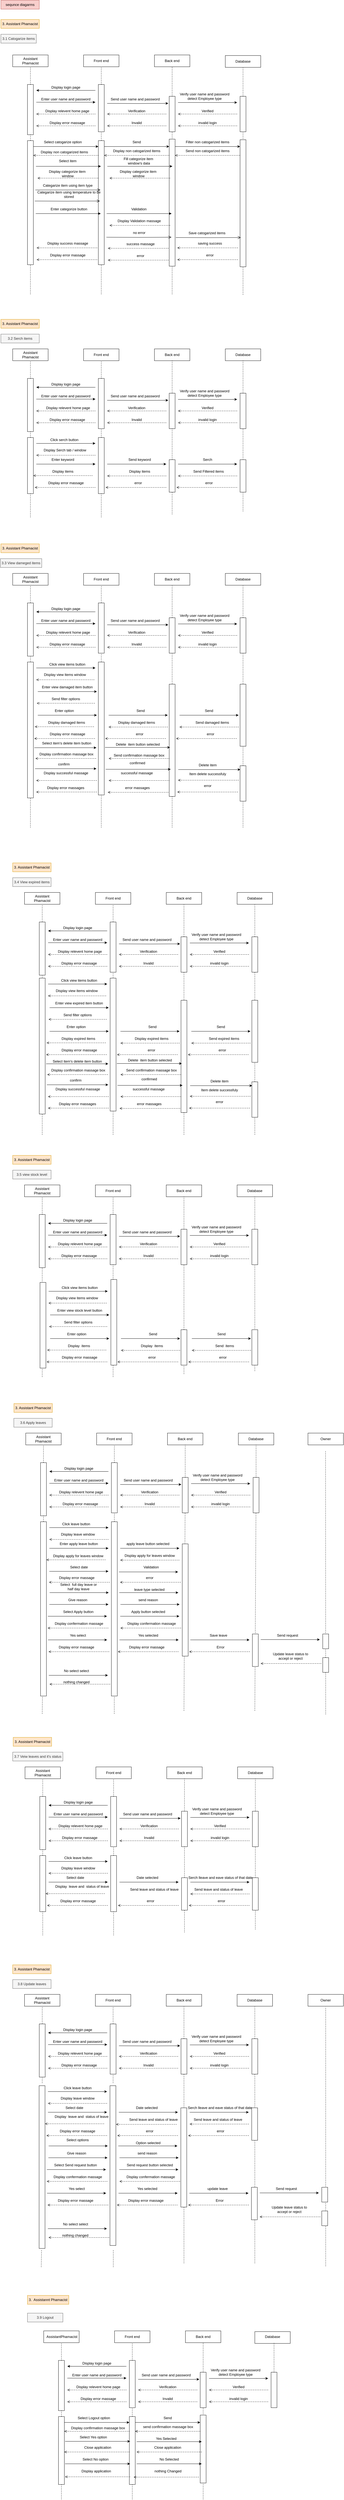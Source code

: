 <mxfile version="21.2.8" type="device">
  <diagram name="Page-1" id="2YBvvXClWsGukQMizWep">
    <mxGraphModel dx="186" dy="1677" grid="1" gridSize="10" guides="1" tooltips="1" connect="1" arrows="1" fold="1" page="1" pageScale="1" pageWidth="850" pageHeight="1100" math="0" shadow="0">
      <root>
        <mxCell id="0" />
        <mxCell id="1" parent="0" />
        <mxCell id="LIkdKmjQKIXsHxMSxutZ-317" value="" style="rounded=0;whiteSpace=wrap;html=1;" parent="1" vertex="1">
          <mxGeometry x="1480" y="100" width="120" height="40" as="geometry" />
        </mxCell>
        <mxCell id="LIkdKmjQKIXsHxMSxutZ-318" value="" style="rounded=0;whiteSpace=wrap;html=1;" parent="1" vertex="1">
          <mxGeometry x="1240" y="100" width="120" height="40" as="geometry" />
        </mxCell>
        <mxCell id="LIkdKmjQKIXsHxMSxutZ-319" value="" style="endArrow=none;dashed=1;html=1;rounded=0;exitX=0;exitY=0.5;exitDx=0;exitDy=0;" parent="1" source="LIkdKmjQKIXsHxMSxutZ-326" edge="1">
          <mxGeometry width="50" height="50" relative="1" as="geometry">
            <mxPoint x="1300" y="170" as="sourcePoint" />
            <mxPoint x="1300" y="140" as="targetPoint" />
            <Array as="points" />
          </mxGeometry>
        </mxCell>
        <mxCell id="LIkdKmjQKIXsHxMSxutZ-320" value="" style="endArrow=none;dashed=1;html=1;rounded=0;exitX=0;exitY=0.5;exitDx=0;exitDy=0;" parent="1" source="LIkdKmjQKIXsHxMSxutZ-329" edge="1">
          <mxGeometry width="50" height="50" relative="1" as="geometry">
            <mxPoint x="1540" y="170" as="sourcePoint" />
            <mxPoint x="1540" y="140" as="targetPoint" />
          </mxGeometry>
        </mxCell>
        <mxCell id="LIkdKmjQKIXsHxMSxutZ-321" value="Assistant Phamacist" style="text;html=1;strokeColor=none;fillColor=none;align=center;verticalAlign=middle;whiteSpace=wrap;rounded=0;" parent="1" vertex="1">
          <mxGeometry x="1270" y="105" width="60" height="30" as="geometry" />
        </mxCell>
        <mxCell id="LIkdKmjQKIXsHxMSxutZ-322" value="Front end" style="text;html=1;strokeColor=none;fillColor=none;align=center;verticalAlign=middle;whiteSpace=wrap;rounded=0;" parent="1" vertex="1">
          <mxGeometry x="1510" y="105" width="60" height="30" as="geometry" />
        </mxCell>
        <mxCell id="LIkdKmjQKIXsHxMSxutZ-323" value="3.2 Serch items" style="text;html=1;strokeColor=#666666;fillColor=#f5f5f5;align=center;verticalAlign=middle;whiteSpace=wrap;rounded=0;fontColor=#333333;" parent="1" vertex="1">
          <mxGeometry x="1200" y="50" width="130" height="30" as="geometry" />
        </mxCell>
        <mxCell id="LIkdKmjQKIXsHxMSxutZ-324" value="" style="endArrow=none;dashed=1;html=1;rounded=0;" parent="1" source="LIkdKmjQKIXsHxMSxutZ-354" target="LIkdKmjQKIXsHxMSxutZ-326" edge="1">
          <mxGeometry width="50" height="50" relative="1" as="geometry">
            <mxPoint x="1300" y="570" as="sourcePoint" />
            <mxPoint x="1300" y="210" as="targetPoint" />
            <Array as="points">
              <mxPoint x="1300" y="330" />
            </Array>
          </mxGeometry>
        </mxCell>
        <mxCell id="LIkdKmjQKIXsHxMSxutZ-325" style="edgeStyle=orthogonalEdgeStyle;rounded=0;orthogonalLoop=1;jettySize=auto;html=1;" parent="1" edge="1">
          <mxGeometry relative="1" as="geometry">
            <mxPoint x="1320" y="270" as="sourcePoint" />
            <mxPoint x="1520" y="270" as="targetPoint" />
          </mxGeometry>
        </mxCell>
        <mxCell id="LIkdKmjQKIXsHxMSxutZ-326" value="" style="rounded=0;whiteSpace=wrap;html=1;direction=south;" parent="1" vertex="1">
          <mxGeometry x="1290" y="200" width="20" height="180" as="geometry" />
        </mxCell>
        <mxCell id="LIkdKmjQKIXsHxMSxutZ-327" value="" style="endArrow=none;dashed=1;html=1;rounded=0;" parent="1" source="LIkdKmjQKIXsHxMSxutZ-356" target="LIkdKmjQKIXsHxMSxutZ-329" edge="1">
          <mxGeometry width="50" height="50" relative="1" as="geometry">
            <mxPoint x="1540" y="570" as="sourcePoint" />
            <mxPoint x="1540" y="210" as="targetPoint" />
          </mxGeometry>
        </mxCell>
        <mxCell id="LIkdKmjQKIXsHxMSxutZ-328" style="edgeStyle=orthogonalEdgeStyle;rounded=0;orthogonalLoop=1;jettySize=auto;html=1;entryX=0.2;entryY=1.16;entryDx=0;entryDy=0;entryPerimeter=0;" parent="1" target="LIkdKmjQKIXsHxMSxutZ-335" edge="1">
          <mxGeometry relative="1" as="geometry">
            <mxPoint x="1560" y="274" as="sourcePoint" />
          </mxGeometry>
        </mxCell>
        <mxCell id="LIkdKmjQKIXsHxMSxutZ-329" value="" style="rounded=0;whiteSpace=wrap;html=1;direction=south;" parent="1" vertex="1">
          <mxGeometry x="1530" y="200" width="20" height="170" as="geometry" />
        </mxCell>
        <mxCell id="LIkdKmjQKIXsHxMSxutZ-330" value="" style="group" parent="1" vertex="1" connectable="0">
          <mxGeometry x="1720" y="100" width="120" height="485" as="geometry" />
        </mxCell>
        <mxCell id="LIkdKmjQKIXsHxMSxutZ-331" value="" style="rounded=0;whiteSpace=wrap;html=1;" parent="LIkdKmjQKIXsHxMSxutZ-330" vertex="1">
          <mxGeometry width="120" height="40" as="geometry" />
        </mxCell>
        <mxCell id="LIkdKmjQKIXsHxMSxutZ-332" value="" style="group" parent="LIkdKmjQKIXsHxMSxutZ-330" vertex="1" connectable="0">
          <mxGeometry x="30" y="5" width="60" height="480" as="geometry" />
        </mxCell>
        <mxCell id="LIkdKmjQKIXsHxMSxutZ-333" value="Back end" style="text;html=1;strokeColor=none;fillColor=none;align=center;verticalAlign=middle;whiteSpace=wrap;rounded=0;" parent="LIkdKmjQKIXsHxMSxutZ-332" vertex="1">
          <mxGeometry width="60" height="30" as="geometry" />
        </mxCell>
        <mxCell id="LIkdKmjQKIXsHxMSxutZ-334" value="" style="endArrow=none;dashed=1;html=1;rounded=0;" parent="LIkdKmjQKIXsHxMSxutZ-332" target="LIkdKmjQKIXsHxMSxutZ-335" edge="1">
          <mxGeometry width="50" height="50" relative="1" as="geometry">
            <mxPoint x="30" y="555" as="sourcePoint" />
            <mxPoint x="30" y="165" as="targetPoint" />
          </mxGeometry>
        </mxCell>
        <mxCell id="LIkdKmjQKIXsHxMSxutZ-335" value="" style="rounded=0;whiteSpace=wrap;html=1;direction=south;" parent="LIkdKmjQKIXsHxMSxutZ-332" vertex="1">
          <mxGeometry x="20" y="145" width="20" height="120" as="geometry" />
        </mxCell>
        <mxCell id="LIkdKmjQKIXsHxMSxutZ-336" value="" style="rounded=0;whiteSpace=wrap;html=1;direction=south;" parent="LIkdKmjQKIXsHxMSxutZ-332" vertex="1">
          <mxGeometry x="20" y="370" width="20" height="110" as="geometry" />
        </mxCell>
        <mxCell id="LIkdKmjQKIXsHxMSxutZ-337" value="" style="endArrow=none;dashed=1;html=1;rounded=0;entryX=0.5;entryY=1;entryDx=0;entryDy=0;" parent="LIkdKmjQKIXsHxMSxutZ-330" source="LIkdKmjQKIXsHxMSxutZ-335" target="LIkdKmjQKIXsHxMSxutZ-331" edge="1">
          <mxGeometry width="50" height="50" relative="1" as="geometry">
            <mxPoint x="-530.5" y="315" as="sourcePoint" />
            <mxPoint x="-530.022" y="-15" as="targetPoint" />
          </mxGeometry>
        </mxCell>
        <mxCell id="LIkdKmjQKIXsHxMSxutZ-338" value="" style="group" parent="1" vertex="1" connectable="0">
          <mxGeometry x="1960" y="100" width="120" height="505" as="geometry" />
        </mxCell>
        <mxCell id="LIkdKmjQKIXsHxMSxutZ-339" value="" style="rounded=0;whiteSpace=wrap;html=1;" parent="LIkdKmjQKIXsHxMSxutZ-338" vertex="1">
          <mxGeometry width="120" height="40" as="geometry" />
        </mxCell>
        <mxCell id="LIkdKmjQKIXsHxMSxutZ-340" value="" style="group" parent="LIkdKmjQKIXsHxMSxutZ-338" vertex="1" connectable="0">
          <mxGeometry x="30" y="5" width="60" height="500" as="geometry" />
        </mxCell>
        <mxCell id="LIkdKmjQKIXsHxMSxutZ-341" value="Database" style="text;html=1;strokeColor=none;fillColor=none;align=center;verticalAlign=middle;whiteSpace=wrap;rounded=0;" parent="LIkdKmjQKIXsHxMSxutZ-340" vertex="1">
          <mxGeometry width="60" height="30" as="geometry" />
        </mxCell>
        <mxCell id="LIkdKmjQKIXsHxMSxutZ-342" value="" style="endArrow=none;dashed=1;html=1;rounded=0;" parent="LIkdKmjQKIXsHxMSxutZ-340" target="LIkdKmjQKIXsHxMSxutZ-343" edge="1">
          <mxGeometry width="50" height="50" relative="1" as="geometry">
            <mxPoint x="30" y="545" as="sourcePoint" />
            <mxPoint x="30" y="165" as="targetPoint" />
          </mxGeometry>
        </mxCell>
        <mxCell id="LIkdKmjQKIXsHxMSxutZ-343" value="" style="rounded=0;whiteSpace=wrap;html=1;direction=south;" parent="LIkdKmjQKIXsHxMSxutZ-340" vertex="1">
          <mxGeometry x="20" y="145" width="20" height="120" as="geometry" />
        </mxCell>
        <mxCell id="LIkdKmjQKIXsHxMSxutZ-344" value="" style="rounded=0;whiteSpace=wrap;html=1;direction=south;" parent="LIkdKmjQKIXsHxMSxutZ-340" vertex="1">
          <mxGeometry x="20" y="370" width="20" height="110" as="geometry" />
        </mxCell>
        <mxCell id="LIkdKmjQKIXsHxMSxutZ-345" value="" style="endArrow=none;dashed=1;html=1;rounded=0;entryX=0.5;entryY=1;entryDx=0;entryDy=0;" parent="LIkdKmjQKIXsHxMSxutZ-338" source="LIkdKmjQKIXsHxMSxutZ-343" target="LIkdKmjQKIXsHxMSxutZ-339" edge="1">
          <mxGeometry width="50" height="50" relative="1" as="geometry">
            <mxPoint x="-530.5" y="315" as="sourcePoint" />
            <mxPoint x="-530.022" y="-15" as="targetPoint" />
          </mxGeometry>
        </mxCell>
        <mxCell id="LIkdKmjQKIXsHxMSxutZ-346" style="edgeStyle=orthogonalEdgeStyle;rounded=0;orthogonalLoop=1;jettySize=auto;html=1;" parent="1" edge="1">
          <mxGeometry relative="1" as="geometry">
            <mxPoint x="1800" y="271" as="sourcePoint" />
            <mxPoint x="2000" y="271" as="targetPoint" />
          </mxGeometry>
        </mxCell>
        <mxCell id="LIkdKmjQKIXsHxMSxutZ-347" value="" style="html=1;verticalAlign=bottom;labelBackgroundColor=none;endArrow=open;endFill=0;dashed=1;rounded=0;" parent="1" edge="1">
          <mxGeometry width="160" relative="1" as="geometry">
            <mxPoint x="1760" y="310" as="sourcePoint" />
            <mxPoint x="1560" y="310" as="targetPoint" />
          </mxGeometry>
        </mxCell>
        <mxCell id="LIkdKmjQKIXsHxMSxutZ-348" value="" style="html=1;verticalAlign=bottom;labelBackgroundColor=none;endArrow=open;endFill=0;dashed=1;rounded=0;" parent="1" edge="1">
          <mxGeometry width="160" relative="1" as="geometry">
            <mxPoint x="2000" y="310" as="sourcePoint" />
            <mxPoint x="1800" y="310" as="targetPoint" />
          </mxGeometry>
        </mxCell>
        <mxCell id="LIkdKmjQKIXsHxMSxutZ-349" value="" style="html=1;verticalAlign=bottom;labelBackgroundColor=none;endArrow=open;endFill=0;dashed=1;rounded=0;" parent="1" edge="1">
          <mxGeometry width="160" relative="1" as="geometry">
            <mxPoint x="1520" y="310" as="sourcePoint" />
            <mxPoint x="1320" y="310" as="targetPoint" />
            <Array as="points" />
          </mxGeometry>
        </mxCell>
        <mxCell id="LIkdKmjQKIXsHxMSxutZ-350" value="" style="html=1;verticalAlign=bottom;labelBackgroundColor=none;endArrow=open;endFill=0;dashed=1;rounded=0;" parent="1" edge="1">
          <mxGeometry width="160" relative="1" as="geometry">
            <mxPoint x="1520" y="350" as="sourcePoint" />
            <mxPoint x="1320" y="350" as="targetPoint" />
            <Array as="points" />
          </mxGeometry>
        </mxCell>
        <mxCell id="LIkdKmjQKIXsHxMSxutZ-351" value="" style="html=1;verticalAlign=bottom;labelBackgroundColor=none;endArrow=open;endFill=0;dashed=1;rounded=0;" parent="1" edge="1">
          <mxGeometry width="160" relative="1" as="geometry">
            <mxPoint x="1760" y="350" as="sourcePoint" />
            <mxPoint x="1560" y="350" as="targetPoint" />
          </mxGeometry>
        </mxCell>
        <mxCell id="LIkdKmjQKIXsHxMSxutZ-352" value="" style="html=1;verticalAlign=bottom;labelBackgroundColor=none;endArrow=open;endFill=0;dashed=1;rounded=0;" parent="1" edge="1">
          <mxGeometry width="160" relative="1" as="geometry">
            <mxPoint x="2000" y="350" as="sourcePoint" />
            <mxPoint x="1800" y="350" as="targetPoint" />
          </mxGeometry>
        </mxCell>
        <mxCell id="LIkdKmjQKIXsHxMSxutZ-353" value="" style="endArrow=none;dashed=1;html=1;rounded=0;" parent="1" target="LIkdKmjQKIXsHxMSxutZ-354" edge="1">
          <mxGeometry width="50" height="50" relative="1" as="geometry">
            <mxPoint x="1300" y="670" as="sourcePoint" />
            <mxPoint x="1300" y="430" as="targetPoint" />
            <Array as="points" />
          </mxGeometry>
        </mxCell>
        <mxCell id="LIkdKmjQKIXsHxMSxutZ-354" value="" style="rounded=0;whiteSpace=wrap;html=1;direction=south;" parent="1" vertex="1">
          <mxGeometry x="1290" y="400" width="20" height="190" as="geometry" />
        </mxCell>
        <mxCell id="LIkdKmjQKIXsHxMSxutZ-355" value="" style="endArrow=none;dashed=1;html=1;rounded=0;" parent="1" target="LIkdKmjQKIXsHxMSxutZ-356" edge="1">
          <mxGeometry width="50" height="50" relative="1" as="geometry">
            <mxPoint x="1540" y="670" as="sourcePoint" />
            <mxPoint x="1540" y="430" as="targetPoint" />
          </mxGeometry>
        </mxCell>
        <mxCell id="LIkdKmjQKIXsHxMSxutZ-356" value="" style="rounded=0;whiteSpace=wrap;html=1;direction=south;" parent="1" vertex="1">
          <mxGeometry x="1530" y="400" width="20" height="190" as="geometry" />
        </mxCell>
        <mxCell id="LIkdKmjQKIXsHxMSxutZ-357" style="edgeStyle=orthogonalEdgeStyle;rounded=0;orthogonalLoop=1;jettySize=auto;html=1;" parent="1" edge="1">
          <mxGeometry relative="1" as="geometry">
            <mxPoint x="1320" y="420" as="sourcePoint" />
            <mxPoint x="1520" y="420" as="targetPoint" />
          </mxGeometry>
        </mxCell>
        <mxCell id="LIkdKmjQKIXsHxMSxutZ-358" value="" style="html=1;verticalAlign=bottom;labelBackgroundColor=none;endArrow=open;endFill=0;dashed=1;rounded=0;" parent="1" edge="1">
          <mxGeometry width="160" relative="1" as="geometry">
            <mxPoint x="1520" y="460" as="sourcePoint" />
            <mxPoint x="1320" y="460" as="targetPoint" />
            <Array as="points" />
          </mxGeometry>
        </mxCell>
        <mxCell id="LIkdKmjQKIXsHxMSxutZ-360" style="edgeStyle=orthogonalEdgeStyle;rounded=0;orthogonalLoop=1;jettySize=auto;html=1;" parent="1" edge="1">
          <mxGeometry relative="1" as="geometry">
            <mxPoint x="1320" y="490" as="sourcePoint" />
            <mxPoint x="1520" y="490" as="targetPoint" />
          </mxGeometry>
        </mxCell>
        <mxCell id="LIkdKmjQKIXsHxMSxutZ-361" style="edgeStyle=orthogonalEdgeStyle;rounded=0;orthogonalLoop=1;jettySize=auto;html=1;exitX=0.167;exitY=0;exitDx=0;exitDy=0;exitPerimeter=0;" parent="1" edge="1">
          <mxGeometry relative="1" as="geometry">
            <mxPoint x="1560" y="490" as="sourcePoint" />
            <mxPoint x="1760" y="490" as="targetPoint" />
          </mxGeometry>
        </mxCell>
        <mxCell id="LIkdKmjQKIXsHxMSxutZ-362" value="" style="html=1;verticalAlign=bottom;labelBackgroundColor=none;endArrow=open;endFill=0;dashed=1;rounded=0;" parent="1" edge="1">
          <mxGeometry width="160" relative="1" as="geometry">
            <mxPoint x="1760" y="530" as="sourcePoint" />
            <mxPoint x="1560" y="530" as="targetPoint" />
            <Array as="points" />
          </mxGeometry>
        </mxCell>
        <mxCell id="LIkdKmjQKIXsHxMSxutZ-371" value="" style="group" parent="1" vertex="1" connectable="0">
          <mxGeometry x="1870" y="240" width="110" height="120" as="geometry" />
        </mxCell>
        <object label="invalid login" placeholders="1" id="LIkdKmjQKIXsHxMSxutZ-373">
          <mxCell style="text;html=1;strokeColor=none;fillColor=none;align=center;verticalAlign=middle;whiteSpace=wrap;rounded=0;" parent="LIkdKmjQKIXsHxMSxutZ-371" vertex="1">
            <mxGeometry x="-5" y="80" width="70" height="40" as="geometry" />
          </mxCell>
        </object>
        <object label="Verified" placeholders="1" id="LIkdKmjQKIXsHxMSxutZ-374">
          <mxCell style="text;html=1;strokeColor=none;fillColor=none;align=center;verticalAlign=middle;whiteSpace=wrap;rounded=0;" parent="LIkdKmjQKIXsHxMSxutZ-371" vertex="1">
            <mxGeometry y="40" width="60" height="40" as="geometry" />
          </mxCell>
        </object>
        <mxCell id="LIkdKmjQKIXsHxMSxutZ-381" value="Enter keyword" style="text;html=1;strokeColor=none;fillColor=none;align=center;verticalAlign=middle;whiteSpace=wrap;rounded=0;" parent="1" vertex="1">
          <mxGeometry x="1370" y="460" width="80" height="30" as="geometry" />
        </mxCell>
        <mxCell id="LIkdKmjQKIXsHxMSxutZ-382" value="Serch" style="text;html=1;strokeColor=none;fillColor=none;align=center;verticalAlign=middle;whiteSpace=wrap;rounded=0;" parent="1" vertex="1">
          <mxGeometry x="1870" y="460" width="60" height="30" as="geometry" />
        </mxCell>
        <mxCell id="LIkdKmjQKIXsHxMSxutZ-383" value="" style="rounded=0;whiteSpace=wrap;html=1;" parent="1" vertex="1">
          <mxGeometry x="1480" y="-895" width="120" height="40" as="geometry" />
        </mxCell>
        <mxCell id="LIkdKmjQKIXsHxMSxutZ-384" value="" style="rounded=0;whiteSpace=wrap;html=1;" parent="1" vertex="1">
          <mxGeometry x="1240" y="-895" width="120" height="40" as="geometry" />
        </mxCell>
        <mxCell id="LIkdKmjQKIXsHxMSxutZ-385" value="" style="endArrow=none;dashed=1;html=1;rounded=0;" parent="1" edge="1">
          <mxGeometry width="50" height="50" relative="1" as="geometry">
            <mxPoint x="1300" y="-795" as="sourcePoint" />
            <mxPoint x="1300" y="-855" as="targetPoint" />
            <Array as="points" />
          </mxGeometry>
        </mxCell>
        <mxCell id="LIkdKmjQKIXsHxMSxutZ-386" value="" style="endArrow=none;dashed=1;html=1;rounded=0;" parent="1" edge="1">
          <mxGeometry width="50" height="50" relative="1" as="geometry">
            <mxPoint x="1540" y="-795" as="sourcePoint" />
            <mxPoint x="1540" y="-855" as="targetPoint" />
          </mxGeometry>
        </mxCell>
        <mxCell id="LIkdKmjQKIXsHxMSxutZ-387" value="Assistant Phamacist" style="text;html=1;strokeColor=none;fillColor=none;align=center;verticalAlign=middle;whiteSpace=wrap;rounded=0;" parent="1" vertex="1">
          <mxGeometry x="1270" y="-890" width="60" height="30" as="geometry" />
        </mxCell>
        <mxCell id="LIkdKmjQKIXsHxMSxutZ-388" value="Front end" style="text;html=1;strokeColor=none;fillColor=none;align=center;verticalAlign=middle;whiteSpace=wrap;rounded=0;" parent="1" vertex="1">
          <mxGeometry x="1510" y="-890" width="60" height="30" as="geometry" />
        </mxCell>
        <mxCell id="LIkdKmjQKIXsHxMSxutZ-389" value="sequnce diagarms" style="text;html=1;strokeColor=#b85450;fillColor=#f8cecc;align=center;verticalAlign=middle;whiteSpace=wrap;rounded=0;" parent="1" vertex="1">
          <mxGeometry x="1200" y="-1080" width="130" height="30" as="geometry" />
        </mxCell>
        <mxCell id="LIkdKmjQKIXsHxMSxutZ-390" value="3.1 Catogarize items" style="text;html=1;strokeColor=#666666;fillColor=#f5f5f5;align=center;verticalAlign=middle;whiteSpace=wrap;rounded=0;fontColor=#333333;" parent="1" vertex="1">
          <mxGeometry x="1200" y="-965" width="120" height="30" as="geometry" />
        </mxCell>
        <mxCell id="LIkdKmjQKIXsHxMSxutZ-391" value="" style="endArrow=none;dashed=1;html=1;rounded=0;" parent="1" source="LIkdKmjQKIXsHxMSxutZ-422" edge="1">
          <mxGeometry width="50" height="50" relative="1" as="geometry">
            <mxPoint x="1300" y="-435" as="sourcePoint" />
            <mxPoint x="1300" y="-635" as="targetPoint" />
            <Array as="points">
              <mxPoint x="1300" y="-675" />
            </Array>
          </mxGeometry>
        </mxCell>
        <mxCell id="LIkdKmjQKIXsHxMSxutZ-394" value="" style="endArrow=none;dashed=1;html=1;rounded=0;" parent="1" source="LIkdKmjQKIXsHxMSxutZ-424" edge="1">
          <mxGeometry width="50" height="50" relative="1" as="geometry">
            <mxPoint x="1540" y="-435" as="sourcePoint" />
            <mxPoint x="1540" y="-635" as="targetPoint" />
          </mxGeometry>
        </mxCell>
        <mxCell id="LIkdKmjQKIXsHxMSxutZ-397" value="" style="group" parent="1" vertex="1" connectable="0">
          <mxGeometry x="1720" y="-895" width="245" height="715" as="geometry" />
        </mxCell>
        <mxCell id="LIkdKmjQKIXsHxMSxutZ-398" value="" style="rounded=0;whiteSpace=wrap;html=1;" parent="LIkdKmjQKIXsHxMSxutZ-397" vertex="1">
          <mxGeometry width="120" height="40" as="geometry" />
        </mxCell>
        <mxCell id="LIkdKmjQKIXsHxMSxutZ-399" value="" style="group" parent="LIkdKmjQKIXsHxMSxutZ-397" vertex="1" connectable="0">
          <mxGeometry x="30" y="5" width="60" height="710" as="geometry" />
        </mxCell>
        <mxCell id="LIkdKmjQKIXsHxMSxutZ-400" value="Back end" style="text;html=1;strokeColor=none;fillColor=none;align=center;verticalAlign=middle;whiteSpace=wrap;rounded=0;" parent="LIkdKmjQKIXsHxMSxutZ-399" vertex="1">
          <mxGeometry width="60" height="30" as="geometry" />
        </mxCell>
        <mxCell id="LIkdKmjQKIXsHxMSxutZ-401" value="" style="endArrow=none;dashed=1;html=1;rounded=0;" parent="LIkdKmjQKIXsHxMSxutZ-399" edge="1">
          <mxGeometry width="50" height="50" relative="1" as="geometry">
            <mxPoint x="30" y="805" as="sourcePoint" />
            <mxPoint x="30" y="255" as="targetPoint" />
          </mxGeometry>
        </mxCell>
        <mxCell id="LIkdKmjQKIXsHxMSxutZ-403" value="" style="rounded=0;whiteSpace=wrap;html=1;direction=south;" parent="LIkdKmjQKIXsHxMSxutZ-399" vertex="1">
          <mxGeometry x="20" y="280" width="20" height="430" as="geometry" />
        </mxCell>
        <mxCell id="LIkdKmjQKIXsHxMSxutZ-406" value="" style="group" parent="1" vertex="1" connectable="0">
          <mxGeometry x="1960" y="-893" width="120" height="715" as="geometry" />
        </mxCell>
        <mxCell id="LIkdKmjQKIXsHxMSxutZ-407" value="" style="rounded=0;whiteSpace=wrap;html=1;" parent="LIkdKmjQKIXsHxMSxutZ-406" vertex="1">
          <mxGeometry width="120" height="40" as="geometry" />
        </mxCell>
        <mxCell id="LIkdKmjQKIXsHxMSxutZ-408" value="" style="group" parent="LIkdKmjQKIXsHxMSxutZ-406" vertex="1" connectable="0">
          <mxGeometry x="30" y="5" width="60" height="710" as="geometry" />
        </mxCell>
        <mxCell id="LIkdKmjQKIXsHxMSxutZ-409" value="Database" style="text;html=1;strokeColor=none;fillColor=none;align=center;verticalAlign=middle;whiteSpace=wrap;rounded=0;" parent="LIkdKmjQKIXsHxMSxutZ-408" vertex="1">
          <mxGeometry width="60" height="30" as="geometry" />
        </mxCell>
        <mxCell id="LIkdKmjQKIXsHxMSxutZ-410" value="" style="endArrow=none;dashed=1;html=1;rounded=0;" parent="LIkdKmjQKIXsHxMSxutZ-408" edge="1">
          <mxGeometry width="50" height="50" relative="1" as="geometry">
            <mxPoint x="30" y="805" as="sourcePoint" />
            <mxPoint x="30" y="255" as="targetPoint" />
          </mxGeometry>
        </mxCell>
        <mxCell id="LIkdKmjQKIXsHxMSxutZ-412" value="" style="rounded=0;whiteSpace=wrap;html=1;direction=south;" parent="LIkdKmjQKIXsHxMSxutZ-408" vertex="1">
          <mxGeometry x="20" y="280" width="20" height="430" as="geometry" />
        </mxCell>
        <mxCell id="LIkdKmjQKIXsHxMSxutZ-421" value="" style="endArrow=none;dashed=1;html=1;rounded=0;" parent="1" target="LIkdKmjQKIXsHxMSxutZ-422" edge="1">
          <mxGeometry width="50" height="50" relative="1" as="geometry">
            <mxPoint x="1300" y="-85" as="sourcePoint" />
            <mxPoint x="1300" y="-635" as="targetPoint" />
            <Array as="points" />
          </mxGeometry>
        </mxCell>
        <mxCell id="LIkdKmjQKIXsHxMSxutZ-422" value="" style="rounded=0;whiteSpace=wrap;html=1;direction=south;" parent="1" vertex="1">
          <mxGeometry x="1290" y="-605" width="20" height="420" as="geometry" />
        </mxCell>
        <mxCell id="LIkdKmjQKIXsHxMSxutZ-423" value="" style="endArrow=none;dashed=1;html=1;rounded=0;" parent="1" target="LIkdKmjQKIXsHxMSxutZ-424" edge="1">
          <mxGeometry width="50" height="50" relative="1" as="geometry">
            <mxPoint x="1540" y="-85" as="sourcePoint" />
            <mxPoint x="1540" y="-635" as="targetPoint" />
          </mxGeometry>
        </mxCell>
        <mxCell id="LIkdKmjQKIXsHxMSxutZ-424" value="" style="rounded=0;whiteSpace=wrap;html=1;direction=south;" parent="1" vertex="1">
          <mxGeometry x="1530" y="-605" width="20" height="420" as="geometry" />
        </mxCell>
        <mxCell id="LIkdKmjQKIXsHxMSxutZ-426" style="edgeStyle=orthogonalEdgeStyle;rounded=0;orthogonalLoop=1;jettySize=auto;html=1;entryX=0.167;entryY=1;entryDx=0;entryDy=0;entryPerimeter=0;exitX=0.167;exitY=0;exitDx=0;exitDy=0;exitPerimeter=0;" parent="1" edge="1">
          <mxGeometry relative="1" as="geometry">
            <mxPoint x="1310" y="-585" as="sourcePoint" />
            <mxPoint x="1530" y="-585" as="targetPoint" />
          </mxGeometry>
        </mxCell>
        <mxCell id="LIkdKmjQKIXsHxMSxutZ-427" value="" style="html=1;verticalAlign=bottom;labelBackgroundColor=none;endArrow=open;endFill=0;dashed=1;rounded=0;entryX=0.5;entryY=0;entryDx=0;entryDy=0;exitX=0.5;exitY=1;exitDx=0;exitDy=0;" parent="1" edge="1">
          <mxGeometry width="160" relative="1" as="geometry">
            <mxPoint x="1530" y="-555" as="sourcePoint" />
            <mxPoint x="1310" y="-555" as="targetPoint" />
            <Array as="points" />
          </mxGeometry>
        </mxCell>
        <object label="Select catogarize option" placeholders="1" id="LIkdKmjQKIXsHxMSxutZ-444">
          <mxCell style="text;html=1;strokeColor=none;fillColor=none;align=center;verticalAlign=middle;whiteSpace=wrap;rounded=0;container=0;" parent="1" vertex="1">
            <mxGeometry x="1340" y="-615" width="140" height="30" as="geometry" />
          </mxCell>
        </object>
        <object label="Display non catogarized items" placeholders="1" id="LIkdKmjQKIXsHxMSxutZ-445">
          <mxCell style="text;html=1;strokeColor=none;fillColor=none;align=center;verticalAlign=middle;whiteSpace=wrap;rounded=0;container=0;" parent="1" vertex="1">
            <mxGeometry x="1330" y="-581.5" width="170" height="30" as="geometry" />
          </mxCell>
        </object>
        <mxCell id="LIkdKmjQKIXsHxMSxutZ-446" value="" style="html=1;verticalAlign=bottom;labelBackgroundColor=none;endArrow=open;endFill=0;dashed=1;rounded=0;exitX=0.5;exitY=1;exitDx=0;exitDy=0;" parent="1" edge="1">
          <mxGeometry width="160" relative="1" as="geometry">
            <mxPoint x="2010" y="-555" as="sourcePoint" />
            <mxPoint x="1790" y="-555" as="targetPoint" />
            <Array as="points" />
          </mxGeometry>
        </mxCell>
        <mxCell id="LIkdKmjQKIXsHxMSxutZ-447" value="Send non catogarized items" style="text;html=1;strokeColor=none;fillColor=none;align=center;verticalAlign=middle;whiteSpace=wrap;rounded=0;" parent="1" vertex="1">
          <mxGeometry x="1820" y="-585" width="160" height="30" as="geometry" />
        </mxCell>
        <mxCell id="LIkdKmjQKIXsHxMSxutZ-448" value="" style="html=1;verticalAlign=bottom;labelBackgroundColor=none;endArrow=open;endFill=0;dashed=1;rounded=0;entryX=0.5;entryY=0;entryDx=0;entryDy=0;exitX=0.5;exitY=1;exitDx=0;exitDy=0;" parent="1" edge="1">
          <mxGeometry width="160" relative="1" as="geometry">
            <mxPoint x="1770" y="-555" as="sourcePoint" />
            <mxPoint x="1550" y="-555" as="targetPoint" />
            <Array as="points" />
          </mxGeometry>
        </mxCell>
        <mxCell id="LIkdKmjQKIXsHxMSxutZ-449" value="Display non catogarized items" style="text;html=1;strokeColor=none;fillColor=none;align=center;verticalAlign=middle;whiteSpace=wrap;rounded=0;" parent="1" vertex="1">
          <mxGeometry x="1575" y="-585" width="170" height="30" as="geometry" />
        </mxCell>
        <mxCell id="LIkdKmjQKIXsHxMSxutZ-450" value="3. Assistant Phamacist" style="text;html=1;strokeColor=#d79b00;fillColor=#ffe6cc;align=center;verticalAlign=middle;whiteSpace=wrap;rounded=0;" parent="1" vertex="1">
          <mxGeometry x="1200" width="130" height="30" as="geometry" />
        </mxCell>
        <mxCell id="LIkdKmjQKIXsHxMSxutZ-459" style="edgeStyle=orthogonalEdgeStyle;rounded=0;orthogonalLoop=1;jettySize=auto;html=1;" parent="1" edge="1">
          <mxGeometry relative="1" as="geometry">
            <mxPoint x="1520" y="230" as="sourcePoint" />
            <mxPoint x="1320" y="230" as="targetPoint" />
          </mxGeometry>
        </mxCell>
        <object label="Send user name and password" placeholders="1" id="LIkdKmjQKIXsHxMSxutZ-368">
          <mxCell style="text;html=1;strokeColor=none;fillColor=none;align=center;verticalAlign=middle;whiteSpace=wrap;rounded=0;" parent="1" vertex="1">
            <mxGeometry x="1570" y="240" width="170" height="40" as="geometry" />
          </mxCell>
        </object>
        <object label="Invalid" placeholders="1" id="LIkdKmjQKIXsHxMSxutZ-369">
          <mxCell style="text;html=1;strokeColor=none;fillColor=none;align=center;verticalAlign=middle;whiteSpace=wrap;rounded=0;" parent="1" vertex="1">
            <mxGeometry x="1630" y="320" width="60" height="40" as="geometry" />
          </mxCell>
        </object>
        <object label="Verification" placeholders="1" id="LIkdKmjQKIXsHxMSxutZ-370">
          <mxCell style="text;html=1;strokeColor=none;fillColor=none;align=center;verticalAlign=middle;whiteSpace=wrap;rounded=0;" parent="1" vertex="1">
            <mxGeometry x="1630" y="280" width="60" height="40" as="geometry" />
          </mxCell>
        </object>
        <mxCell id="LIkdKmjQKIXsHxMSxutZ-477" style="edgeStyle=orthogonalEdgeStyle;rounded=0;orthogonalLoop=1;jettySize=auto;html=1;exitX=0.167;exitY=0;exitDx=0;exitDy=0;exitPerimeter=0;" parent="1" edge="1">
          <mxGeometry relative="1" as="geometry">
            <mxPoint x="1800" y="490" as="sourcePoint" />
            <mxPoint x="2000" y="490" as="targetPoint" />
          </mxGeometry>
        </mxCell>
        <mxCell id="LIkdKmjQKIXsHxMSxutZ-478" value="" style="html=1;verticalAlign=bottom;labelBackgroundColor=none;endArrow=open;endFill=0;dashed=1;rounded=0;" parent="1" edge="1">
          <mxGeometry width="160" relative="1" as="geometry">
            <mxPoint x="2000" y="530" as="sourcePoint" />
            <mxPoint x="1800" y="530" as="targetPoint" />
            <Array as="points" />
          </mxGeometry>
        </mxCell>
        <object label="Send Filtered items&amp;nbsp;" placeholders="1" id="LIkdKmjQKIXsHxMSxutZ-481">
          <mxCell style="text;html=1;strokeColor=none;fillColor=none;align=center;verticalAlign=middle;whiteSpace=wrap;rounded=0;" parent="1" vertex="1">
            <mxGeometry x="1850" y="500" width="110" height="30" as="geometry" />
          </mxCell>
        </object>
        <object label="Send keyword" placeholders="1" id="LIkdKmjQKIXsHxMSxutZ-379">
          <mxCell style="text;html=1;strokeColor=none;fillColor=none;align=center;verticalAlign=middle;whiteSpace=wrap;rounded=0;" parent="1" vertex="1">
            <mxGeometry x="1630" y="460" width="80" height="30" as="geometry" />
          </mxCell>
        </object>
        <object label="Display items" placeholders="1" id="LIkdKmjQKIXsHxMSxutZ-380">
          <mxCell style="text;html=1;strokeColor=none;fillColor=none;align=center;verticalAlign=middle;whiteSpace=wrap;rounded=0;" parent="1" vertex="1">
            <mxGeometry x="1630" y="500" width="80" height="30" as="geometry" />
          </mxCell>
        </object>
        <mxCell id="LIkdKmjQKIXsHxMSxutZ-482" style="edgeStyle=orthogonalEdgeStyle;rounded=0;orthogonalLoop=1;jettySize=auto;html=1;" parent="1" edge="1">
          <mxGeometry relative="1" as="geometry">
            <mxPoint x="1320" y="-735" as="sourcePoint" />
            <mxPoint x="1520" y="-735" as="targetPoint" />
          </mxGeometry>
        </mxCell>
        <mxCell id="LIkdKmjQKIXsHxMSxutZ-483" value="" style="rounded=0;whiteSpace=wrap;html=1;direction=south;" parent="1" vertex="1">
          <mxGeometry x="1290" y="-795" width="20" height="170" as="geometry" />
        </mxCell>
        <mxCell id="LIkdKmjQKIXsHxMSxutZ-484" style="edgeStyle=orthogonalEdgeStyle;rounded=0;orthogonalLoop=1;jettySize=auto;html=1;entryX=0.2;entryY=1.16;entryDx=0;entryDy=0;entryPerimeter=0;" parent="1" target="LIkdKmjQKIXsHxMSxutZ-486" edge="1">
          <mxGeometry relative="1" as="geometry">
            <mxPoint x="1560" y="-731" as="sourcePoint" />
          </mxGeometry>
        </mxCell>
        <mxCell id="LIkdKmjQKIXsHxMSxutZ-485" value="" style="rounded=0;whiteSpace=wrap;html=1;direction=south;" parent="1" vertex="1">
          <mxGeometry x="1530" y="-795" width="20" height="160" as="geometry" />
        </mxCell>
        <mxCell id="LIkdKmjQKIXsHxMSxutZ-486" value="" style="rounded=0;whiteSpace=wrap;html=1;direction=south;" parent="1" vertex="1">
          <mxGeometry x="1770" y="-755" width="20" height="120" as="geometry" />
        </mxCell>
        <mxCell id="LIkdKmjQKIXsHxMSxutZ-487" value="" style="rounded=0;whiteSpace=wrap;html=1;direction=south;" parent="1" vertex="1">
          <mxGeometry x="2010" y="-755" width="20" height="120" as="geometry" />
        </mxCell>
        <mxCell id="LIkdKmjQKIXsHxMSxutZ-488" style="edgeStyle=orthogonalEdgeStyle;rounded=0;orthogonalLoop=1;jettySize=auto;html=1;" parent="1" edge="1">
          <mxGeometry relative="1" as="geometry">
            <mxPoint x="1800" y="-734" as="sourcePoint" />
            <mxPoint x="2000" y="-734" as="targetPoint" />
          </mxGeometry>
        </mxCell>
        <mxCell id="LIkdKmjQKIXsHxMSxutZ-489" value="" style="html=1;verticalAlign=bottom;labelBackgroundColor=none;endArrow=open;endFill=0;dashed=1;rounded=0;" parent="1" edge="1">
          <mxGeometry width="160" relative="1" as="geometry">
            <mxPoint x="1760" y="-695" as="sourcePoint" />
            <mxPoint x="1560" y="-695" as="targetPoint" />
          </mxGeometry>
        </mxCell>
        <mxCell id="LIkdKmjQKIXsHxMSxutZ-490" value="" style="html=1;verticalAlign=bottom;labelBackgroundColor=none;endArrow=open;endFill=0;dashed=1;rounded=0;" parent="1" edge="1">
          <mxGeometry width="160" relative="1" as="geometry">
            <mxPoint x="2000" y="-695" as="sourcePoint" />
            <mxPoint x="1800" y="-695" as="targetPoint" />
          </mxGeometry>
        </mxCell>
        <mxCell id="LIkdKmjQKIXsHxMSxutZ-491" value="" style="html=1;verticalAlign=bottom;labelBackgroundColor=none;endArrow=open;endFill=0;dashed=1;rounded=0;" parent="1" edge="1">
          <mxGeometry width="160" relative="1" as="geometry">
            <mxPoint x="1520" y="-695" as="sourcePoint" />
            <mxPoint x="1320" y="-695" as="targetPoint" />
            <Array as="points" />
          </mxGeometry>
        </mxCell>
        <mxCell id="LIkdKmjQKIXsHxMSxutZ-492" value="" style="html=1;verticalAlign=bottom;labelBackgroundColor=none;endArrow=open;endFill=0;dashed=1;rounded=0;" parent="1" edge="1">
          <mxGeometry width="160" relative="1" as="geometry">
            <mxPoint x="1520" y="-655" as="sourcePoint" />
            <mxPoint x="1320" y="-655" as="targetPoint" />
            <Array as="points" />
          </mxGeometry>
        </mxCell>
        <mxCell id="LIkdKmjQKIXsHxMSxutZ-493" value="" style="html=1;verticalAlign=bottom;labelBackgroundColor=none;endArrow=open;endFill=0;dashed=1;rounded=0;" parent="1" edge="1">
          <mxGeometry width="160" relative="1" as="geometry">
            <mxPoint x="1760" y="-655" as="sourcePoint" />
            <mxPoint x="1560" y="-655" as="targetPoint" />
          </mxGeometry>
        </mxCell>
        <mxCell id="LIkdKmjQKIXsHxMSxutZ-494" value="" style="html=1;verticalAlign=bottom;labelBackgroundColor=none;endArrow=open;endFill=0;dashed=1;rounded=0;" parent="1" edge="1">
          <mxGeometry width="160" relative="1" as="geometry">
            <mxPoint x="2000" y="-655" as="sourcePoint" />
            <mxPoint x="1800" y="-655" as="targetPoint" />
          </mxGeometry>
        </mxCell>
        <mxCell id="LIkdKmjQKIXsHxMSxutZ-495" value="" style="group" parent="1" vertex="1" connectable="0">
          <mxGeometry x="1390" y="-765" width="150" height="120" as="geometry" />
        </mxCell>
        <object label="Enter user name and password" placeholders="1" id="LIkdKmjQKIXsHxMSxutZ-496">
          <mxCell style="text;html=1;strokeColor=none;fillColor=none;align=center;verticalAlign=middle;whiteSpace=wrap;rounded=0;" parent="LIkdKmjQKIXsHxMSxutZ-495" vertex="1">
            <mxGeometry x="-65" width="190" height="40" as="geometry" />
          </mxCell>
        </object>
        <object label="Display error massage" placeholders="1" id="LIkdKmjQKIXsHxMSxutZ-497">
          <mxCell style="text;html=1;strokeColor=none;fillColor=none;align=center;verticalAlign=middle;whiteSpace=wrap;rounded=0;" parent="LIkdKmjQKIXsHxMSxutZ-495" vertex="1">
            <mxGeometry x="-35" y="80" width="140" height="40" as="geometry" />
          </mxCell>
        </object>
        <object label="Display relevent home page" placeholders="1" id="LIkdKmjQKIXsHxMSxutZ-498">
          <mxCell style="text;html=1;strokeColor=none;fillColor=none;align=center;verticalAlign=middle;whiteSpace=wrap;rounded=0;" parent="LIkdKmjQKIXsHxMSxutZ-495" vertex="1">
            <mxGeometry x="-65" y="40" width="200" height="40" as="geometry" />
          </mxCell>
        </object>
        <mxCell id="LIkdKmjQKIXsHxMSxutZ-499" value="" style="group" parent="1" vertex="1" connectable="0">
          <mxGeometry x="1870" y="-765" width="110" height="120" as="geometry" />
        </mxCell>
        <object label="invalid login" placeholders="1" id="LIkdKmjQKIXsHxMSxutZ-501">
          <mxCell style="text;html=1;strokeColor=none;fillColor=none;align=center;verticalAlign=middle;whiteSpace=wrap;rounded=0;" parent="LIkdKmjQKIXsHxMSxutZ-499" vertex="1">
            <mxGeometry x="-5" y="80" width="70" height="40" as="geometry" />
          </mxCell>
        </object>
        <object label="Verified" placeholders="1" id="LIkdKmjQKIXsHxMSxutZ-502">
          <mxCell style="text;html=1;strokeColor=none;fillColor=none;align=center;verticalAlign=middle;whiteSpace=wrap;rounded=0;" parent="LIkdKmjQKIXsHxMSxutZ-499" vertex="1">
            <mxGeometry y="40" width="60" height="40" as="geometry" />
          </mxCell>
        </object>
        <mxCell id="LIkdKmjQKIXsHxMSxutZ-505" style="edgeStyle=orthogonalEdgeStyle;rounded=0;orthogonalLoop=1;jettySize=auto;html=1;" parent="1" edge="1">
          <mxGeometry relative="1" as="geometry">
            <mxPoint x="1520" y="-775" as="sourcePoint" />
            <mxPoint x="1320" y="-775" as="targetPoint" />
          </mxGeometry>
        </mxCell>
        <mxCell id="LIkdKmjQKIXsHxMSxutZ-506" value="" style="group" parent="1" vertex="1" connectable="0">
          <mxGeometry x="1390" y="-815" width="220" height="120" as="geometry" />
        </mxCell>
        <object label="Display login page" placeholders="1" id="LIkdKmjQKIXsHxMSxutZ-508">
          <mxCell style="text;html=1;strokeColor=none;fillColor=none;align=center;verticalAlign=middle;whiteSpace=wrap;rounded=0;" parent="LIkdKmjQKIXsHxMSxutZ-506" vertex="1">
            <mxGeometry x="-30" y="10" width="120" height="40" as="geometry" />
          </mxCell>
        </object>
        <object label="Send user name and password" placeholders="1" id="LIkdKmjQKIXsHxMSxutZ-510">
          <mxCell style="text;html=1;strokeColor=none;fillColor=none;align=center;verticalAlign=middle;whiteSpace=wrap;rounded=0;" parent="1" vertex="1">
            <mxGeometry x="1570" y="-765" width="170" height="40" as="geometry" />
          </mxCell>
        </object>
        <object label="Invalid" placeholders="1" id="LIkdKmjQKIXsHxMSxutZ-511">
          <mxCell style="text;html=1;strokeColor=none;fillColor=none;align=center;verticalAlign=middle;whiteSpace=wrap;rounded=0;" parent="1" vertex="1">
            <mxGeometry x="1630" y="-685" width="60" height="40" as="geometry" />
          </mxCell>
        </object>
        <object label="Verification" placeholders="1" id="LIkdKmjQKIXsHxMSxutZ-512">
          <mxCell style="text;html=1;strokeColor=none;fillColor=none;align=center;verticalAlign=middle;whiteSpace=wrap;rounded=0;" parent="1" vertex="1">
            <mxGeometry x="1630" y="-725" width="60" height="40" as="geometry" />
          </mxCell>
        </object>
        <mxCell id="LIkdKmjQKIXsHxMSxutZ-404" value="" style="endArrow=none;dashed=1;html=1;rounded=0;entryX=0.5;entryY=1;entryDx=0;entryDy=0;exitX=0;exitY=0.5;exitDx=0;exitDy=0;" parent="1" source="LIkdKmjQKIXsHxMSxutZ-486" target="LIkdKmjQKIXsHxMSxutZ-398" edge="1">
          <mxGeometry width="50" height="50" relative="1" as="geometry">
            <mxPoint x="1780" y="-800" as="sourcePoint" />
            <mxPoint x="1189.978" y="-910" as="targetPoint" />
          </mxGeometry>
        </mxCell>
        <mxCell id="LIkdKmjQKIXsHxMSxutZ-413" value="" style="endArrow=none;dashed=1;html=1;rounded=0;entryX=0.5;entryY=1;entryDx=0;entryDy=0;exitX=0;exitY=0.5;exitDx=0;exitDy=0;" parent="1" source="LIkdKmjQKIXsHxMSxutZ-487" target="LIkdKmjQKIXsHxMSxutZ-407" edge="1">
          <mxGeometry width="50" height="50" relative="1" as="geometry">
            <mxPoint x="2020" y="-800" as="sourcePoint" />
            <mxPoint x="1429.978" y="-910" as="targetPoint" />
          </mxGeometry>
        </mxCell>
        <mxCell id="LIkdKmjQKIXsHxMSxutZ-514" style="edgeStyle=orthogonalEdgeStyle;rounded=0;orthogonalLoop=1;jettySize=auto;html=1;entryX=0.167;entryY=1;entryDx=0;entryDy=0;entryPerimeter=0;exitX=0.167;exitY=0;exitDx=0;exitDy=0;exitPerimeter=0;" parent="1" edge="1">
          <mxGeometry relative="1" as="geometry">
            <mxPoint x="1550" y="-585" as="sourcePoint" />
            <mxPoint x="1770" y="-585" as="targetPoint" />
          </mxGeometry>
        </mxCell>
        <mxCell id="LIkdKmjQKIXsHxMSxutZ-515" style="edgeStyle=orthogonalEdgeStyle;rounded=0;orthogonalLoop=1;jettySize=auto;html=1;entryX=0.167;entryY=1;entryDx=0;entryDy=0;entryPerimeter=0;exitX=0.167;exitY=0;exitDx=0;exitDy=0;exitPerimeter=0;" parent="1" edge="1">
          <mxGeometry relative="1" as="geometry">
            <mxPoint x="1790" y="-585" as="sourcePoint" />
            <mxPoint x="2010" y="-585" as="targetPoint" />
          </mxGeometry>
        </mxCell>
        <mxCell id="LIkdKmjQKIXsHxMSxutZ-516" value="Send" style="text;html=1;strokeColor=none;fillColor=none;align=center;verticalAlign=middle;whiteSpace=wrap;rounded=0;" parent="1" vertex="1">
          <mxGeometry x="1630" y="-615" width="60" height="30" as="geometry" />
        </mxCell>
        <mxCell id="LIkdKmjQKIXsHxMSxutZ-517" value="Filter non catogarized items" style="text;html=1;strokeColor=none;fillColor=none;align=center;verticalAlign=middle;whiteSpace=wrap;rounded=0;" parent="1" vertex="1">
          <mxGeometry x="1825" y="-615" width="150" height="30" as="geometry" />
        </mxCell>
        <mxCell id="LIkdKmjQKIXsHxMSxutZ-520" value="3. Assistant Phamacist" style="text;html=1;strokeColor=#d79b00;fillColor=#ffe6cc;align=center;verticalAlign=middle;whiteSpace=wrap;rounded=0;" parent="1" vertex="1">
          <mxGeometry x="1200" y="-1015" width="130" height="30" as="geometry" />
        </mxCell>
        <object label="Display login page" placeholders="1" id="LIkdKmjQKIXsHxMSxutZ-462">
          <mxCell style="text;html=1;strokeColor=none;fillColor=none;align=center;verticalAlign=middle;whiteSpace=wrap;rounded=0;" parent="1" vertex="1">
            <mxGeometry x="1360" y="200" width="120" height="40" as="geometry" />
          </mxCell>
        </object>
        <object label="Enter user name and password" placeholders="1" id="LIkdKmjQKIXsHxMSxutZ-364">
          <mxCell style="text;html=1;strokeColor=none;fillColor=none;align=center;verticalAlign=middle;whiteSpace=wrap;rounded=0;" parent="1" vertex="1">
            <mxGeometry x="1325" y="240" width="190" height="40" as="geometry" />
          </mxCell>
        </object>
        <object label="Display error massage" placeholders="1" id="LIkdKmjQKIXsHxMSxutZ-365">
          <mxCell style="text;html=1;strokeColor=none;fillColor=none;align=center;verticalAlign=middle;whiteSpace=wrap;rounded=0;" parent="1" vertex="1">
            <mxGeometry x="1355" y="320" width="140" height="40" as="geometry" />
          </mxCell>
        </object>
        <object label="Display relevent home page" placeholders="1" id="LIkdKmjQKIXsHxMSxutZ-366">
          <mxCell style="text;html=1;strokeColor=none;fillColor=none;align=center;verticalAlign=middle;whiteSpace=wrap;rounded=0;" parent="1" vertex="1">
            <mxGeometry x="1315" y="280" width="225" height="40" as="geometry" />
          </mxCell>
        </object>
        <object label="Click serch button" placeholders="1" id="LIkdKmjQKIXsHxMSxutZ-376">
          <mxCell style="text;html=1;strokeColor=none;fillColor=none;align=center;verticalAlign=middle;whiteSpace=wrap;rounded=0;" parent="1" vertex="1">
            <mxGeometry x="1360" y="390" width="110" height="35" as="geometry" />
          </mxCell>
        </object>
        <object label="Display Serch tab / window" placeholders="1" id="LIkdKmjQKIXsHxMSxutZ-377">
          <mxCell style="text;html=1;strokeColor=none;fillColor=none;align=center;verticalAlign=middle;whiteSpace=wrap;rounded=0;" parent="1" vertex="1">
            <mxGeometry x="1342.5" y="425" width="147.5" height="35" as="geometry" />
          </mxCell>
        </object>
        <object label="Verify user name and password detect Employee type" placeholders="1" id="LIkdKmjQKIXsHxMSxutZ-500">
          <mxCell style="text;html=1;strokeColor=none;fillColor=none;align=center;verticalAlign=middle;whiteSpace=wrap;rounded=0;" parent="1" vertex="1">
            <mxGeometry x="1800" y="-775" width="180" height="40" as="geometry" />
          </mxCell>
        </object>
        <object label="Verify user name and password detect Employee type" placeholders="1" id="LIkdKmjQKIXsHxMSxutZ-372">
          <mxCell style="text;html=1;strokeColor=none;fillColor=none;align=center;verticalAlign=middle;whiteSpace=wrap;rounded=0;" parent="1" vertex="1">
            <mxGeometry x="1800" y="230" width="180" height="40" as="geometry" />
          </mxCell>
        </object>
        <mxCell id="CZ4VfqcB5i5r9SpcnCrg-14" value="" style="html=1;verticalAlign=bottom;labelBackgroundColor=none;endArrow=open;endFill=0;dashed=1;rounded=0;" parent="1" edge="1">
          <mxGeometry width="160" relative="1" as="geometry">
            <mxPoint x="1760" y="569" as="sourcePoint" />
            <mxPoint x="1555" y="569" as="targetPoint" />
            <Array as="points" />
          </mxGeometry>
        </mxCell>
        <mxCell id="CZ4VfqcB5i5r9SpcnCrg-15" value="" style="html=1;verticalAlign=bottom;labelBackgroundColor=none;endArrow=open;endFill=0;dashed=1;rounded=0;" parent="1" edge="1">
          <mxGeometry width="160" relative="1" as="geometry">
            <mxPoint x="2000" y="569" as="sourcePoint" />
            <mxPoint x="1795" y="569" as="targetPoint" />
            <Array as="points" />
          </mxGeometry>
        </mxCell>
        <mxCell id="CZ4VfqcB5i5r9SpcnCrg-16" value="" style="html=1;verticalAlign=bottom;labelBackgroundColor=none;endArrow=open;endFill=0;dashed=1;rounded=0;" parent="1" edge="1">
          <mxGeometry width="160" relative="1" as="geometry">
            <mxPoint x="1520" y="569" as="sourcePoint" />
            <mxPoint x="1315" y="569" as="targetPoint" />
            <Array as="points" />
          </mxGeometry>
        </mxCell>
        <object label="Display error massage" placeholders="1" id="CZ4VfqcB5i5r9SpcnCrg-17">
          <mxCell style="text;html=1;strokeColor=none;fillColor=none;align=center;verticalAlign=middle;whiteSpace=wrap;rounded=0;container=0;" parent="1" vertex="1">
            <mxGeometry x="1352.5" y="539" width="135" height="30" as="geometry" />
          </mxCell>
        </object>
        <object label="error" placeholders="1" id="CZ4VfqcB5i5r9SpcnCrg-18">
          <mxCell style="text;html=1;strokeColor=none;fillColor=none;align=center;verticalAlign=middle;whiteSpace=wrap;rounded=0;container=0;" parent="1" vertex="1">
            <mxGeometry x="1615" y="539" width="100" height="30" as="geometry" />
          </mxCell>
        </object>
        <object label="error" placeholders="1" id="CZ4VfqcB5i5r9SpcnCrg-19">
          <mxCell style="text;html=1;strokeColor=none;fillColor=none;align=center;verticalAlign=middle;whiteSpace=wrap;rounded=0;container=0;" parent="1" vertex="1">
            <mxGeometry x="1855" y="539" width="100" height="30" as="geometry" />
          </mxCell>
        </object>
        <mxCell id="CZ4VfqcB5i5r9SpcnCrg-20" value="" style="html=1;verticalAlign=bottom;labelBackgroundColor=none;endArrow=open;endFill=0;dashed=1;rounded=0;" parent="1" edge="1">
          <mxGeometry width="160" relative="1" as="geometry">
            <mxPoint x="1510" y="529" as="sourcePoint" />
            <mxPoint x="1310" y="529" as="targetPoint" />
            <Array as="points" />
          </mxGeometry>
        </mxCell>
        <object label="Display items" placeholders="1" id="CZ4VfqcB5i5r9SpcnCrg-21">
          <mxCell style="text;html=1;strokeColor=none;fillColor=none;align=center;verticalAlign=middle;whiteSpace=wrap;rounded=0;" parent="1" vertex="1">
            <mxGeometry x="1370" y="500" width="80" height="30" as="geometry" />
          </mxCell>
        </object>
        <mxCell id="c6WjODGDCH7CnXVvmr2T-1" value="" style="rounded=0;whiteSpace=wrap;html=1;" parent="1" vertex="1">
          <mxGeometry x="1585" y="6809" width="120" height="40" as="geometry" />
        </mxCell>
        <mxCell id="c6WjODGDCH7CnXVvmr2T-2" value="" style="rounded=0;whiteSpace=wrap;html=1;" parent="1" vertex="1">
          <mxGeometry x="1345" y="6809" width="120" height="40" as="geometry" />
        </mxCell>
        <mxCell id="c6WjODGDCH7CnXVvmr2T-3" value="" style="endArrow=none;dashed=1;html=1;rounded=0;" parent="1" edge="1">
          <mxGeometry width="50" height="50" relative="1" as="geometry">
            <mxPoint x="1405" y="6909" as="sourcePoint" />
            <mxPoint x="1405" y="6849" as="targetPoint" />
            <Array as="points" />
          </mxGeometry>
        </mxCell>
        <mxCell id="c6WjODGDCH7CnXVvmr2T-4" value="" style="endArrow=none;dashed=1;html=1;rounded=0;" parent="1" edge="1">
          <mxGeometry width="50" height="50" relative="1" as="geometry">
            <mxPoint x="1645" y="6909" as="sourcePoint" />
            <mxPoint x="1645" y="6849" as="targetPoint" />
          </mxGeometry>
        </mxCell>
        <mxCell id="c6WjODGDCH7CnXVvmr2T-5" value="&amp;nbsp;AssistantPhamacist" style="text;html=1;strokeColor=none;fillColor=none;align=center;verticalAlign=middle;whiteSpace=wrap;rounded=0;" parent="1" vertex="1">
          <mxGeometry x="1375" y="6814" width="60" height="30" as="geometry" />
        </mxCell>
        <mxCell id="c6WjODGDCH7CnXVvmr2T-6" value="Front end" style="text;html=1;strokeColor=none;fillColor=none;align=center;verticalAlign=middle;whiteSpace=wrap;rounded=0;" parent="1" vertex="1">
          <mxGeometry x="1615" y="6814" width="60" height="30" as="geometry" />
        </mxCell>
        <mxCell id="c6WjODGDCH7CnXVvmr2T-7" value="3.9 Logout" style="text;html=1;strokeColor=#666666;fillColor=#f5f5f5;align=center;verticalAlign=middle;whiteSpace=wrap;rounded=0;fontColor=#333333;" parent="1" vertex="1">
          <mxGeometry x="1290" y="6749" width="120" height="30" as="geometry" />
        </mxCell>
        <mxCell id="c6WjODGDCH7CnXVvmr2T-8" value="" style="endArrow=none;dashed=1;html=1;rounded=0;" parent="1" source="c6WjODGDCH7CnXVvmr2T-22" edge="1">
          <mxGeometry width="50" height="50" relative="1" as="geometry">
            <mxPoint x="1405" y="7269" as="sourcePoint" />
            <mxPoint x="1405" y="7069" as="targetPoint" />
            <Array as="points">
              <mxPoint x="1405" y="7029" />
            </Array>
          </mxGeometry>
        </mxCell>
        <mxCell id="c6WjODGDCH7CnXVvmr2T-9" value="" style="endArrow=none;dashed=1;html=1;rounded=0;" parent="1" source="c6WjODGDCH7CnXVvmr2T-24" edge="1">
          <mxGeometry width="50" height="50" relative="1" as="geometry">
            <mxPoint x="1645" y="7269" as="sourcePoint" />
            <mxPoint x="1645" y="7069" as="targetPoint" />
          </mxGeometry>
        </mxCell>
        <mxCell id="c6WjODGDCH7CnXVvmr2T-10" value="" style="group" parent="1" vertex="1" connectable="0">
          <mxGeometry x="1825" y="6809" width="245" height="515" as="geometry" />
        </mxCell>
        <mxCell id="c6WjODGDCH7CnXVvmr2T-11" value="" style="rounded=0;whiteSpace=wrap;html=1;" parent="c6WjODGDCH7CnXVvmr2T-10" vertex="1">
          <mxGeometry width="120" height="40" as="geometry" />
        </mxCell>
        <mxCell id="c6WjODGDCH7CnXVvmr2T-12" value="" style="group" parent="c6WjODGDCH7CnXVvmr2T-10" vertex="1" connectable="0">
          <mxGeometry x="30" y="5" width="60" height="510" as="geometry" />
        </mxCell>
        <mxCell id="c6WjODGDCH7CnXVvmr2T-13" value="Back end" style="text;html=1;strokeColor=none;fillColor=none;align=center;verticalAlign=middle;whiteSpace=wrap;rounded=0;" parent="c6WjODGDCH7CnXVvmr2T-12" vertex="1">
          <mxGeometry width="60" height="30" as="geometry" />
        </mxCell>
        <mxCell id="c6WjODGDCH7CnXVvmr2T-14" value="" style="endArrow=none;dashed=1;html=1;rounded=0;" parent="c6WjODGDCH7CnXVvmr2T-12" edge="1">
          <mxGeometry width="50" height="50" relative="1" as="geometry">
            <mxPoint x="30" y="565" as="sourcePoint" />
            <mxPoint x="30" y="255" as="targetPoint" />
          </mxGeometry>
        </mxCell>
        <mxCell id="c6WjODGDCH7CnXVvmr2T-15" value="" style="rounded=0;whiteSpace=wrap;html=1;direction=south;" parent="c6WjODGDCH7CnXVvmr2T-12" vertex="1">
          <mxGeometry x="20" y="280" width="20" height="230" as="geometry" />
        </mxCell>
        <mxCell id="c6WjODGDCH7CnXVvmr2T-16" value="" style="group" parent="1" vertex="1" connectable="0">
          <mxGeometry x="2050" y="6142.5" width="120" height="495" as="geometry" />
        </mxCell>
        <mxCell id="c6WjODGDCH7CnXVvmr2T-17" value="" style="rounded=0;whiteSpace=wrap;html=1;" parent="c6WjODGDCH7CnXVvmr2T-16" vertex="1">
          <mxGeometry x="10" y="669" width="120" height="40" as="geometry" />
        </mxCell>
        <mxCell id="MDCEtNvXtsB3N6hWbq65-625" value="Database" style="text;html=1;strokeColor=none;fillColor=none;align=center;verticalAlign=middle;whiteSpace=wrap;rounded=0;" parent="c6WjODGDCH7CnXVvmr2T-16" vertex="1">
          <mxGeometry x="40" y="671.5" width="60" height="30" as="geometry" />
        </mxCell>
        <mxCell id="c6WjODGDCH7CnXVvmr2T-21" value="" style="endArrow=none;dashed=1;html=1;rounded=0;" parent="1" target="c6WjODGDCH7CnXVvmr2T-22" edge="1">
          <mxGeometry width="50" height="50" relative="1" as="geometry">
            <mxPoint x="1405" y="7379" as="sourcePoint" />
            <mxPoint x="1405" y="7069" as="targetPoint" />
            <Array as="points" />
          </mxGeometry>
        </mxCell>
        <mxCell id="c6WjODGDCH7CnXVvmr2T-22" value="" style="rounded=0;whiteSpace=wrap;html=1;direction=south;" parent="1" vertex="1">
          <mxGeometry x="1395" y="7099" width="20" height="230" as="geometry" />
        </mxCell>
        <mxCell id="c6WjODGDCH7CnXVvmr2T-23" value="" style="endArrow=none;dashed=1;html=1;rounded=0;" parent="1" target="c6WjODGDCH7CnXVvmr2T-24" edge="1">
          <mxGeometry width="50" height="50" relative="1" as="geometry">
            <mxPoint x="1645" y="7379" as="sourcePoint" />
            <mxPoint x="1645" y="7069" as="targetPoint" />
          </mxGeometry>
        </mxCell>
        <mxCell id="c6WjODGDCH7CnXVvmr2T-24" value="" style="rounded=0;whiteSpace=wrap;html=1;direction=south;" parent="1" vertex="1">
          <mxGeometry x="1635" y="7099" width="20" height="230" as="geometry" />
        </mxCell>
        <mxCell id="c6WjODGDCH7CnXVvmr2T-25" style="edgeStyle=orthogonalEdgeStyle;rounded=0;orthogonalLoop=1;jettySize=auto;html=1;entryX=0.167;entryY=1;entryDx=0;entryDy=0;entryPerimeter=0;exitX=0.167;exitY=0;exitDx=0;exitDy=0;exitPerimeter=0;" parent="1" edge="1">
          <mxGeometry relative="1" as="geometry">
            <mxPoint x="1415" y="7119" as="sourcePoint" />
            <mxPoint x="1635" y="7119" as="targetPoint" />
          </mxGeometry>
        </mxCell>
        <mxCell id="c6WjODGDCH7CnXVvmr2T-26" value="" style="html=1;verticalAlign=bottom;labelBackgroundColor=none;endArrow=open;endFill=0;dashed=1;rounded=0;entryX=0.5;entryY=0;entryDx=0;entryDy=0;exitX=0.5;exitY=1;exitDx=0;exitDy=0;" parent="1" edge="1">
          <mxGeometry width="160" relative="1" as="geometry">
            <mxPoint x="1635" y="7149" as="sourcePoint" />
            <mxPoint x="1415" y="7149" as="targetPoint" />
            <Array as="points" />
          </mxGeometry>
        </mxCell>
        <mxCell id="c6WjODGDCH7CnXVvmr2T-27" value="Close application" style="text;html=1;strokeColor=none;fillColor=none;align=center;verticalAlign=middle;whiteSpace=wrap;rounded=0;" parent="1" vertex="1">
          <mxGeometry x="1457.5" y="7189" width="140" height="30" as="geometry" />
        </mxCell>
        <object label="Select Yes option&amp;nbsp;" placeholders="1" id="c6WjODGDCH7CnXVvmr2T-28">
          <mxCell style="text;html=1;strokeColor=none;fillColor=none;align=center;verticalAlign=middle;whiteSpace=wrap;rounded=0;container=0;" parent="1" vertex="1">
            <mxGeometry x="1465" y="7154" width="100" height="30" as="geometry" />
          </mxCell>
        </object>
        <object label="Select Logout option" placeholders="1" id="c6WjODGDCH7CnXVvmr2T-29">
          <mxCell style="text;html=1;strokeColor=none;fillColor=none;align=center;verticalAlign=middle;whiteSpace=wrap;rounded=0;container=0;" parent="1" vertex="1">
            <mxGeometry x="1445" y="7089" width="140" height="30" as="geometry" />
          </mxCell>
        </object>
        <object label="Display confirmation massage box" placeholders="1" id="c6WjODGDCH7CnXVvmr2T-30">
          <mxCell style="text;html=1;strokeColor=none;fillColor=none;align=center;verticalAlign=middle;whiteSpace=wrap;rounded=0;container=0;" parent="1" vertex="1">
            <mxGeometry x="1435" y="7122.5" width="187.5" height="30" as="geometry" />
          </mxCell>
        </object>
        <mxCell id="c6WjODGDCH7CnXVvmr2T-31" value="" style="html=1;verticalAlign=bottom;labelBackgroundColor=none;endArrow=open;endFill=0;dashed=1;rounded=0;entryX=0.5;entryY=0;entryDx=0;entryDy=0;exitX=0.5;exitY=1;exitDx=0;exitDy=0;" parent="1" edge="1">
          <mxGeometry width="160" relative="1" as="geometry">
            <mxPoint x="1875" y="7149" as="sourcePoint" />
            <mxPoint x="1655" y="7149" as="targetPoint" />
            <Array as="points" />
          </mxGeometry>
        </mxCell>
        <mxCell id="c6WjODGDCH7CnXVvmr2T-32" value="send confirmation massage box" style="text;html=1;strokeColor=none;fillColor=none;align=center;verticalAlign=middle;whiteSpace=wrap;rounded=0;" parent="1" vertex="1">
          <mxGeometry x="1680" y="7119" width="172.5" height="30" as="geometry" />
        </mxCell>
        <mxCell id="c6WjODGDCH7CnXVvmr2T-33" style="edgeStyle=orthogonalEdgeStyle;rounded=0;orthogonalLoop=1;jettySize=auto;html=1;" parent="1" edge="1">
          <mxGeometry relative="1" as="geometry">
            <mxPoint x="1425" y="6969" as="sourcePoint" />
            <mxPoint x="1625" y="6969" as="targetPoint" />
          </mxGeometry>
        </mxCell>
        <mxCell id="c6WjODGDCH7CnXVvmr2T-34" value="" style="rounded=0;whiteSpace=wrap;html=1;direction=south;" parent="1" vertex="1">
          <mxGeometry x="1395" y="6909" width="20" height="170" as="geometry" />
        </mxCell>
        <mxCell id="c6WjODGDCH7CnXVvmr2T-35" style="edgeStyle=orthogonalEdgeStyle;rounded=0;orthogonalLoop=1;jettySize=auto;html=1;entryX=0.2;entryY=1.16;entryDx=0;entryDy=0;entryPerimeter=0;" parent="1" target="c6WjODGDCH7CnXVvmr2T-37" edge="1">
          <mxGeometry relative="1" as="geometry">
            <mxPoint x="1665" y="6973" as="sourcePoint" />
          </mxGeometry>
        </mxCell>
        <mxCell id="c6WjODGDCH7CnXVvmr2T-36" value="" style="rounded=0;whiteSpace=wrap;html=1;direction=south;" parent="1" vertex="1">
          <mxGeometry x="1635" y="6909" width="20" height="160" as="geometry" />
        </mxCell>
        <mxCell id="c6WjODGDCH7CnXVvmr2T-37" value="" style="rounded=0;whiteSpace=wrap;html=1;direction=south;" parent="1" vertex="1">
          <mxGeometry x="1875" y="6949" width="20" height="120" as="geometry" />
        </mxCell>
        <mxCell id="c6WjODGDCH7CnXVvmr2T-38" value="" style="rounded=0;whiteSpace=wrap;html=1;direction=south;" parent="1" vertex="1">
          <mxGeometry x="2115" y="6949" width="20" height="120" as="geometry" />
        </mxCell>
        <mxCell id="c6WjODGDCH7CnXVvmr2T-39" style="edgeStyle=orthogonalEdgeStyle;rounded=0;orthogonalLoop=1;jettySize=auto;html=1;" parent="1" edge="1">
          <mxGeometry relative="1" as="geometry">
            <mxPoint x="1905" y="6970" as="sourcePoint" />
            <mxPoint x="2105" y="6970" as="targetPoint" />
          </mxGeometry>
        </mxCell>
        <mxCell id="c6WjODGDCH7CnXVvmr2T-40" value="" style="html=1;verticalAlign=bottom;labelBackgroundColor=none;endArrow=open;endFill=0;dashed=1;rounded=0;" parent="1" edge="1">
          <mxGeometry width="160" relative="1" as="geometry">
            <mxPoint x="1865" y="7009" as="sourcePoint" />
            <mxPoint x="1665" y="7009" as="targetPoint" />
          </mxGeometry>
        </mxCell>
        <mxCell id="c6WjODGDCH7CnXVvmr2T-41" value="" style="html=1;verticalAlign=bottom;labelBackgroundColor=none;endArrow=open;endFill=0;dashed=1;rounded=0;" parent="1" edge="1">
          <mxGeometry width="160" relative="1" as="geometry">
            <mxPoint x="2105" y="7009" as="sourcePoint" />
            <mxPoint x="1905" y="7009" as="targetPoint" />
          </mxGeometry>
        </mxCell>
        <mxCell id="c6WjODGDCH7CnXVvmr2T-42" value="" style="html=1;verticalAlign=bottom;labelBackgroundColor=none;endArrow=open;endFill=0;dashed=1;rounded=0;" parent="1" edge="1">
          <mxGeometry width="160" relative="1" as="geometry">
            <mxPoint x="1625" y="7009" as="sourcePoint" />
            <mxPoint x="1425" y="7009" as="targetPoint" />
            <Array as="points" />
          </mxGeometry>
        </mxCell>
        <mxCell id="c6WjODGDCH7CnXVvmr2T-43" value="" style="html=1;verticalAlign=bottom;labelBackgroundColor=none;endArrow=open;endFill=0;dashed=1;rounded=0;" parent="1" edge="1">
          <mxGeometry width="160" relative="1" as="geometry">
            <mxPoint x="1625" y="7049" as="sourcePoint" />
            <mxPoint x="1425" y="7049" as="targetPoint" />
            <Array as="points" />
          </mxGeometry>
        </mxCell>
        <mxCell id="c6WjODGDCH7CnXVvmr2T-44" value="" style="html=1;verticalAlign=bottom;labelBackgroundColor=none;endArrow=open;endFill=0;dashed=1;rounded=0;" parent="1" edge="1">
          <mxGeometry width="160" relative="1" as="geometry">
            <mxPoint x="1865" y="7049" as="sourcePoint" />
            <mxPoint x="1665" y="7049" as="targetPoint" />
          </mxGeometry>
        </mxCell>
        <mxCell id="c6WjODGDCH7CnXVvmr2T-45" value="" style="html=1;verticalAlign=bottom;labelBackgroundColor=none;endArrow=open;endFill=0;dashed=1;rounded=0;" parent="1" edge="1">
          <mxGeometry width="160" relative="1" as="geometry">
            <mxPoint x="2105" y="7049" as="sourcePoint" />
            <mxPoint x="1905" y="7049" as="targetPoint" />
          </mxGeometry>
        </mxCell>
        <mxCell id="c6WjODGDCH7CnXVvmr2T-46" value="" style="group" parent="1" vertex="1" connectable="0">
          <mxGeometry x="1495" y="6939" width="150" height="120" as="geometry" />
        </mxCell>
        <object label="Enter user name and password" placeholders="1" id="c6WjODGDCH7CnXVvmr2T-47">
          <mxCell style="text;html=1;strokeColor=none;fillColor=none;align=center;verticalAlign=middle;whiteSpace=wrap;rounded=0;" parent="c6WjODGDCH7CnXVvmr2T-46" vertex="1">
            <mxGeometry x="-65" width="190" height="40" as="geometry" />
          </mxCell>
        </object>
        <object label="Display error massage" placeholders="1" id="c6WjODGDCH7CnXVvmr2T-48">
          <mxCell style="text;html=1;strokeColor=none;fillColor=none;align=center;verticalAlign=middle;whiteSpace=wrap;rounded=0;" parent="c6WjODGDCH7CnXVvmr2T-46" vertex="1">
            <mxGeometry x="-35" y="80" width="140" height="40" as="geometry" />
          </mxCell>
        </object>
        <object label="Display relevent home page" placeholders="1" id="c6WjODGDCH7CnXVvmr2T-49">
          <mxCell style="text;html=1;strokeColor=none;fillColor=none;align=center;verticalAlign=middle;whiteSpace=wrap;rounded=0;" parent="c6WjODGDCH7CnXVvmr2T-46" vertex="1">
            <mxGeometry x="-65" y="40" width="200" height="40" as="geometry" />
          </mxCell>
        </object>
        <mxCell id="c6WjODGDCH7CnXVvmr2T-50" value="" style="group" parent="1" vertex="1" connectable="0">
          <mxGeometry x="1975" y="6939" width="110" height="120" as="geometry" />
        </mxCell>
        <object label="invalid login" placeholders="1" id="c6WjODGDCH7CnXVvmr2T-51">
          <mxCell style="text;html=1;strokeColor=none;fillColor=none;align=center;verticalAlign=middle;whiteSpace=wrap;rounded=0;" parent="c6WjODGDCH7CnXVvmr2T-50" vertex="1">
            <mxGeometry x="-5" y="80" width="70" height="40" as="geometry" />
          </mxCell>
        </object>
        <object label="Verified" placeholders="1" id="c6WjODGDCH7CnXVvmr2T-52">
          <mxCell style="text;html=1;strokeColor=none;fillColor=none;align=center;verticalAlign=middle;whiteSpace=wrap;rounded=0;" parent="c6WjODGDCH7CnXVvmr2T-50" vertex="1">
            <mxGeometry y="40" width="60" height="40" as="geometry" />
          </mxCell>
        </object>
        <mxCell id="c6WjODGDCH7CnXVvmr2T-53" style="edgeStyle=orthogonalEdgeStyle;rounded=0;orthogonalLoop=1;jettySize=auto;html=1;" parent="1" edge="1">
          <mxGeometry relative="1" as="geometry">
            <mxPoint x="1625" y="6929" as="sourcePoint" />
            <mxPoint x="1425" y="6929" as="targetPoint" />
          </mxGeometry>
        </mxCell>
        <mxCell id="c6WjODGDCH7CnXVvmr2T-54" value="" style="group" parent="1" vertex="1" connectable="0">
          <mxGeometry x="1495" y="6889" width="220" height="120" as="geometry" />
        </mxCell>
        <object label="Display login page" placeholders="1" id="c6WjODGDCH7CnXVvmr2T-55">
          <mxCell style="text;html=1;strokeColor=none;fillColor=none;align=center;verticalAlign=middle;whiteSpace=wrap;rounded=0;" parent="c6WjODGDCH7CnXVvmr2T-54" vertex="1">
            <mxGeometry x="-30" y="10" width="120" height="40" as="geometry" />
          </mxCell>
        </object>
        <object label="Send user name and password" placeholders="1" id="c6WjODGDCH7CnXVvmr2T-56">
          <mxCell style="text;html=1;strokeColor=none;fillColor=none;align=center;verticalAlign=middle;whiteSpace=wrap;rounded=0;" parent="1" vertex="1">
            <mxGeometry x="1675" y="6939" width="170" height="40" as="geometry" />
          </mxCell>
        </object>
        <object label="Invalid" placeholders="1" id="c6WjODGDCH7CnXVvmr2T-57">
          <mxCell style="text;html=1;strokeColor=none;fillColor=none;align=center;verticalAlign=middle;whiteSpace=wrap;rounded=0;" parent="1" vertex="1">
            <mxGeometry x="1735" y="7019" width="60" height="40" as="geometry" />
          </mxCell>
        </object>
        <object label="Verification" placeholders="1" id="c6WjODGDCH7CnXVvmr2T-58">
          <mxCell style="text;html=1;strokeColor=none;fillColor=none;align=center;verticalAlign=middle;whiteSpace=wrap;rounded=0;" parent="1" vertex="1">
            <mxGeometry x="1735" y="6979" width="60" height="40" as="geometry" />
          </mxCell>
        </object>
        <mxCell id="c6WjODGDCH7CnXVvmr2T-59" value="" style="endArrow=none;dashed=1;html=1;rounded=0;entryX=0.5;entryY=1;entryDx=0;entryDy=0;exitX=0;exitY=0.5;exitDx=0;exitDy=0;" parent="1" source="c6WjODGDCH7CnXVvmr2T-37" target="c6WjODGDCH7CnXVvmr2T-11" edge="1">
          <mxGeometry width="50" height="50" relative="1" as="geometry">
            <mxPoint x="1885" y="6904" as="sourcePoint" />
            <mxPoint x="1294.978" y="6794" as="targetPoint" />
          </mxGeometry>
        </mxCell>
        <mxCell id="c6WjODGDCH7CnXVvmr2T-60" value="" style="endArrow=none;dashed=1;html=1;rounded=0;entryX=0.5;entryY=1;entryDx=0;entryDy=0;exitX=0;exitY=0.5;exitDx=0;exitDy=0;" parent="1" source="c6WjODGDCH7CnXVvmr2T-38" edge="1">
          <mxGeometry width="50" height="50" relative="1" as="geometry">
            <mxPoint x="2125" y="6904" as="sourcePoint" />
            <mxPoint x="2125" y="6849" as="targetPoint" />
          </mxGeometry>
        </mxCell>
        <mxCell id="c6WjODGDCH7CnXVvmr2T-61" style="edgeStyle=orthogonalEdgeStyle;rounded=0;orthogonalLoop=1;jettySize=auto;html=1;entryX=0.167;entryY=1;entryDx=0;entryDy=0;entryPerimeter=0;exitX=0.167;exitY=0;exitDx=0;exitDy=0;exitPerimeter=0;" parent="1" edge="1">
          <mxGeometry relative="1" as="geometry">
            <mxPoint x="1655" y="7119" as="sourcePoint" />
            <mxPoint x="1875" y="7119" as="targetPoint" />
          </mxGeometry>
        </mxCell>
        <mxCell id="c6WjODGDCH7CnXVvmr2T-62" value="Send" style="text;html=1;strokeColor=none;fillColor=none;align=center;verticalAlign=middle;whiteSpace=wrap;rounded=0;" parent="1" vertex="1">
          <mxGeometry x="1735" y="7089" width="60" height="30" as="geometry" />
        </mxCell>
        <mxCell id="c6WjODGDCH7CnXVvmr2T-63" value="3.&amp;nbsp; Assistannt Phamacist" style="text;html=1;strokeColor=#d79b00;fillColor=#ffe6cc;align=center;verticalAlign=middle;whiteSpace=wrap;rounded=0;" parent="1" vertex="1">
          <mxGeometry x="1290" y="6689" width="140" height="30" as="geometry" />
        </mxCell>
        <object label="Verify user name and password detect Employee type" placeholders="1" id="c6WjODGDCH7CnXVvmr2T-64">
          <mxCell style="text;html=1;strokeColor=none;fillColor=none;align=center;verticalAlign=middle;whiteSpace=wrap;rounded=0;" parent="1" vertex="1">
            <mxGeometry x="1905" y="6929" width="180" height="40" as="geometry" />
          </mxCell>
        </object>
        <mxCell id="c6WjODGDCH7CnXVvmr2T-65" style="edgeStyle=orthogonalEdgeStyle;rounded=0;orthogonalLoop=1;jettySize=auto;html=1;entryX=0.167;entryY=1;entryDx=0;entryDy=0;entryPerimeter=0;" parent="1" edge="1">
          <mxGeometry relative="1" as="geometry">
            <mxPoint x="1417.5" y="7183" as="sourcePoint" />
            <mxPoint x="1637.5" y="7183" as="targetPoint" />
          </mxGeometry>
        </mxCell>
        <object label="Select No option&amp;nbsp;" placeholders="1" id="c6WjODGDCH7CnXVvmr2T-66">
          <mxCell style="text;html=1;strokeColor=none;fillColor=none;align=center;verticalAlign=middle;whiteSpace=wrap;rounded=0;container=0;" parent="1" vertex="1">
            <mxGeometry x="1450" y="7229" width="145" height="30" as="geometry" />
          </mxCell>
        </object>
        <mxCell id="c6WjODGDCH7CnXVvmr2T-67" value="" style="html=1;verticalAlign=bottom;labelBackgroundColor=none;endArrow=open;endFill=0;dashed=1;rounded=0;entryX=0.5;entryY=0;entryDx=0;entryDy=0;exitX=0.5;exitY=1;exitDx=0;exitDy=0;" parent="1" edge="1">
          <mxGeometry width="160" relative="1" as="geometry">
            <mxPoint x="1635" y="7219" as="sourcePoint" />
            <mxPoint x="1415" y="7219" as="targetPoint" />
            <Array as="points" />
          </mxGeometry>
        </mxCell>
        <mxCell id="c6WjODGDCH7CnXVvmr2T-68" style="edgeStyle=orthogonalEdgeStyle;rounded=0;orthogonalLoop=1;jettySize=auto;html=1;entryX=0.167;entryY=1;entryDx=0;entryDy=0;entryPerimeter=0;" parent="1" edge="1">
          <mxGeometry relative="1" as="geometry">
            <mxPoint x="1417.5" y="7259" as="sourcePoint" />
            <mxPoint x="1637.5" y="7259" as="targetPoint" />
          </mxGeometry>
        </mxCell>
        <mxCell id="c6WjODGDCH7CnXVvmr2T-69" value="" style="html=1;verticalAlign=bottom;labelBackgroundColor=none;endArrow=open;endFill=0;dashed=1;rounded=0;entryX=0.5;entryY=0;entryDx=0;entryDy=0;exitX=0.5;exitY=1;exitDx=0;exitDy=0;" parent="1" edge="1">
          <mxGeometry width="160" relative="1" as="geometry">
            <mxPoint x="1637.5" y="7303" as="sourcePoint" />
            <mxPoint x="1417.5" y="7303" as="targetPoint" />
            <Array as="points" />
          </mxGeometry>
        </mxCell>
        <mxCell id="c6WjODGDCH7CnXVvmr2T-70" value="Display application" style="text;html=1;strokeColor=none;fillColor=none;align=center;verticalAlign=middle;whiteSpace=wrap;rounded=0;" parent="1" vertex="1">
          <mxGeometry x="1452.5" y="7269" width="140" height="30" as="geometry" />
        </mxCell>
        <mxCell id="qJ0hD2JpHlmDGbnl5LZF-1" value="" style="html=1;verticalAlign=bottom;labelBackgroundColor=none;endArrow=open;endFill=0;dashed=1;rounded=0;entryX=0.5;entryY=0;entryDx=0;entryDy=0;exitX=0.5;exitY=1;exitDx=0;exitDy=0;" parent="1" edge="1">
          <mxGeometry width="160" relative="1" as="geometry">
            <mxPoint x="1870" y="7304" as="sourcePoint" />
            <mxPoint x="1650" y="7304" as="targetPoint" />
            <Array as="points" />
          </mxGeometry>
        </mxCell>
        <mxCell id="qJ0hD2JpHlmDGbnl5LZF-2" value="" style="html=1;verticalAlign=bottom;labelBackgroundColor=none;endArrow=open;endFill=0;dashed=1;rounded=0;entryX=0.5;entryY=0;entryDx=0;entryDy=0;exitX=0.5;exitY=1;exitDx=0;exitDy=0;" parent="1" edge="1">
          <mxGeometry width="160" relative="1" as="geometry">
            <mxPoint x="1875" y="7149" as="sourcePoint" />
            <mxPoint x="1655" y="7149" as="targetPoint" />
            <Array as="points" />
          </mxGeometry>
        </mxCell>
        <mxCell id="qJ0hD2JpHlmDGbnl5LZF-3" style="edgeStyle=orthogonalEdgeStyle;rounded=0;orthogonalLoop=1;jettySize=auto;html=1;entryX=0.167;entryY=1;entryDx=0;entryDy=0;entryPerimeter=0;" parent="1" edge="1">
          <mxGeometry relative="1" as="geometry">
            <mxPoint x="1660" y="7184" as="sourcePoint" />
            <mxPoint x="1880" y="7184" as="targetPoint" />
            <Array as="points">
              <mxPoint x="1700" y="7184" />
              <mxPoint x="1700" y="7184" />
            </Array>
          </mxGeometry>
        </mxCell>
        <object label="Yes Selected" placeholders="1" id="qJ0hD2JpHlmDGbnl5LZF-4">
          <mxCell style="text;html=1;strokeColor=none;fillColor=none;align=center;verticalAlign=middle;whiteSpace=wrap;rounded=0;container=0;" parent="1" vertex="1">
            <mxGeometry x="1710" y="7159" width="100" height="30" as="geometry" />
          </mxCell>
        </object>
        <mxCell id="qJ0hD2JpHlmDGbnl5LZF-5" value="" style="html=1;verticalAlign=bottom;labelBackgroundColor=none;endArrow=open;endFill=0;dashed=1;rounded=0;entryX=0.5;entryY=0;entryDx=0;entryDy=0;exitX=0.5;exitY=1;exitDx=0;exitDy=0;" parent="1" edge="1">
          <mxGeometry width="160" relative="1" as="geometry">
            <mxPoint x="1880" y="7219" as="sourcePoint" />
            <mxPoint x="1660" y="7219" as="targetPoint" />
            <Array as="points" />
          </mxGeometry>
        </mxCell>
        <mxCell id="qJ0hD2JpHlmDGbnl5LZF-6" style="edgeStyle=orthogonalEdgeStyle;rounded=0;orthogonalLoop=1;jettySize=auto;html=1;entryX=0.167;entryY=1;entryDx=0;entryDy=0;entryPerimeter=0;" parent="1" edge="1">
          <mxGeometry relative="1" as="geometry">
            <mxPoint x="1660" y="7259" as="sourcePoint" />
            <mxPoint x="1880" y="7259" as="targetPoint" />
            <Array as="points">
              <mxPoint x="1700" y="7259" />
              <mxPoint x="1700" y="7259" />
            </Array>
          </mxGeometry>
        </mxCell>
        <mxCell id="qJ0hD2JpHlmDGbnl5LZF-7" value="Close application" style="text;html=1;strokeColor=none;fillColor=none;align=center;verticalAlign=middle;whiteSpace=wrap;rounded=0;" parent="1" vertex="1">
          <mxGeometry x="1695" y="7189" width="140" height="30" as="geometry" />
        </mxCell>
        <mxCell id="qJ0hD2JpHlmDGbnl5LZF-8" value="No Selected" style="text;html=1;strokeColor=none;fillColor=none;align=center;verticalAlign=middle;whiteSpace=wrap;rounded=0;" parent="1" vertex="1">
          <mxGeometry x="1700" y="7229" width="140" height="30" as="geometry" />
        </mxCell>
        <mxCell id="qJ0hD2JpHlmDGbnl5LZF-9" value="nothing Changed" style="text;html=1;strokeColor=none;fillColor=none;align=center;verticalAlign=middle;whiteSpace=wrap;rounded=0;" parent="1" vertex="1">
          <mxGeometry x="1696.25" y="7269" width="140" height="30" as="geometry" />
        </mxCell>
        <mxCell id="MDCEtNvXtsB3N6hWbq65-1" value="Save catogarized items" style="text;html=1;strokeColor=none;fillColor=none;align=center;verticalAlign=middle;whiteSpace=wrap;rounded=0;" parent="1" vertex="1">
          <mxGeometry x="1827.5" y="-307" width="140" height="30" as="geometry" />
        </mxCell>
        <mxCell id="MDCEtNvXtsB3N6hWbq65-2" value="" style="endArrow=open;startArrow=none;endFill=0;startFill=0;endSize=8;html=1;verticalAlign=bottom;labelBackgroundColor=none;strokeWidth=1;rounded=0;entryX=0.5;entryY=1;entryDx=0;entryDy=0;" parent="1" edge="1">
          <mxGeometry width="160" relative="1" as="geometry">
            <mxPoint x="1792.5" y="-277" as="sourcePoint" />
            <mxPoint x="2012.5" y="-277" as="targetPoint" />
            <Array as="points">
              <mxPoint x="1902.5" y="-276.5" />
            </Array>
          </mxGeometry>
        </mxCell>
        <mxCell id="MDCEtNvXtsB3N6hWbq65-3" value="" style="html=1;verticalAlign=bottom;labelBackgroundColor=none;endArrow=open;endFill=0;dashed=1;rounded=0;" parent="1" edge="1">
          <mxGeometry width="160" relative="1" as="geometry">
            <mxPoint x="1773.12" y="-318" as="sourcePoint" />
            <mxPoint x="1568.12" y="-318" as="targetPoint" />
            <Array as="points" />
          </mxGeometry>
        </mxCell>
        <mxCell id="MDCEtNvXtsB3N6hWbq65-4" value="" style="html=1;verticalAlign=bottom;labelBackgroundColor=none;endArrow=open;endFill=0;dashed=1;rounded=0;" parent="1" edge="1">
          <mxGeometry width="160" relative="1" as="geometry">
            <mxPoint x="1773.12" y="-478" as="sourcePoint" />
            <mxPoint x="1568.12" y="-478" as="targetPoint" />
            <Array as="points" />
          </mxGeometry>
        </mxCell>
        <mxCell id="MDCEtNvXtsB3N6hWbq65-5" value="" style="html=1;verticalAlign=bottom;labelBackgroundColor=none;endArrow=open;endFill=0;dashed=1;rounded=0;" parent="1" edge="1">
          <mxGeometry width="160" relative="1" as="geometry">
            <mxPoint x="1767.5" y="-200.5" as="sourcePoint" />
            <mxPoint x="1562.5" y="-200.5" as="targetPoint" />
            <Array as="points" />
          </mxGeometry>
        </mxCell>
        <mxCell id="MDCEtNvXtsB3N6hWbq65-6" value="" style="html=1;verticalAlign=bottom;labelBackgroundColor=none;endArrow=open;endFill=0;dashed=1;rounded=0;" parent="1" edge="1">
          <mxGeometry width="160" relative="1" as="geometry">
            <mxPoint x="2002.5" y="-202" as="sourcePoint" />
            <mxPoint x="1797.5" y="-202" as="targetPoint" />
            <Array as="points" />
          </mxGeometry>
        </mxCell>
        <mxCell id="MDCEtNvXtsB3N6hWbq65-7" value="" style="html=1;verticalAlign=bottom;labelBackgroundColor=none;endArrow=open;endFill=0;dashed=1;rounded=0;" parent="1" edge="1">
          <mxGeometry width="160" relative="1" as="geometry">
            <mxPoint x="1526.25" y="-242" as="sourcePoint" />
            <mxPoint x="1321.25" y="-242" as="targetPoint" />
            <Array as="points" />
          </mxGeometry>
        </mxCell>
        <mxCell id="MDCEtNvXtsB3N6hWbq65-8" value="" style="html=1;verticalAlign=bottom;labelBackgroundColor=none;endArrow=open;endFill=0;dashed=1;rounded=0;" parent="1" edge="1">
          <mxGeometry width="160" relative="1" as="geometry">
            <mxPoint x="1767.5" y="-240.5" as="sourcePoint" />
            <mxPoint x="1562.5" y="-240.5" as="targetPoint" />
            <Array as="points" />
          </mxGeometry>
        </mxCell>
        <mxCell id="MDCEtNvXtsB3N6hWbq65-9" value="" style="html=1;verticalAlign=bottom;labelBackgroundColor=none;endArrow=open;endFill=0;dashed=1;rounded=0;" parent="1" edge="1">
          <mxGeometry width="160" relative="1" as="geometry">
            <mxPoint x="2002.5" y="-242" as="sourcePoint" />
            <mxPoint x="1797.5" y="-242" as="targetPoint" />
            <Array as="points" />
          </mxGeometry>
        </mxCell>
        <mxCell id="MDCEtNvXtsB3N6hWbq65-10" value="" style="html=1;verticalAlign=bottom;labelBackgroundColor=none;endArrow=open;endFill=0;dashed=1;rounded=0;" parent="1" edge="1">
          <mxGeometry width="160" relative="1" as="geometry">
            <mxPoint x="1526.25" y="-202" as="sourcePoint" />
            <mxPoint x="1321.25" y="-202" as="targetPoint" />
            <Array as="points" />
          </mxGeometry>
        </mxCell>
        <object label="success massage" placeholders="1" id="MDCEtNvXtsB3N6hWbq65-11">
          <mxCell style="text;html=1;strokeColor=none;fillColor=none;align=center;verticalAlign=middle;whiteSpace=wrap;rounded=0;container=0;" parent="1" vertex="1">
            <mxGeometry x="1622.5" y="-270.5" width="100" height="30" as="geometry" />
          </mxCell>
        </object>
        <object label="saving success" placeholders="1" id="MDCEtNvXtsB3N6hWbq65-12">
          <mxCell style="text;html=1;strokeColor=none;fillColor=none;align=center;verticalAlign=middle;whiteSpace=wrap;rounded=0;container=0;" parent="1" vertex="1">
            <mxGeometry x="1857.5" y="-272" width="100" height="30" as="geometry" />
          </mxCell>
        </object>
        <object label="Display error massage" placeholders="1" id="MDCEtNvXtsB3N6hWbq65-13">
          <mxCell style="text;html=1;strokeColor=none;fillColor=none;align=center;verticalAlign=middle;whiteSpace=wrap;rounded=0;container=0;" parent="1" vertex="1">
            <mxGeometry x="1358.75" y="-232" width="135" height="30" as="geometry" />
          </mxCell>
        </object>
        <object label="error" placeholders="1" id="MDCEtNvXtsB3N6hWbq65-14">
          <mxCell style="text;html=1;strokeColor=none;fillColor=none;align=center;verticalAlign=middle;whiteSpace=wrap;rounded=0;container=0;" parent="1" vertex="1">
            <mxGeometry x="1622.5" y="-230.5" width="100" height="30" as="geometry" />
          </mxCell>
        </object>
        <object label="Display success massage" placeholders="1" id="MDCEtNvXtsB3N6hWbq65-15">
          <mxCell style="text;html=1;strokeColor=none;fillColor=none;align=center;verticalAlign=middle;whiteSpace=wrap;rounded=0;container=0;" parent="1" vertex="1">
            <mxGeometry x="1353.75" y="-272" width="145" height="30" as="geometry" />
          </mxCell>
        </object>
        <object label="error" placeholders="1" id="MDCEtNvXtsB3N6hWbq65-16">
          <mxCell style="text;html=1;strokeColor=none;fillColor=none;align=center;verticalAlign=middle;whiteSpace=wrap;rounded=0;container=0;" parent="1" vertex="1">
            <mxGeometry x="1857.5" y="-232" width="100" height="30" as="geometry" />
          </mxCell>
        </object>
        <mxCell id="MDCEtNvXtsB3N6hWbq65-17" style="edgeStyle=orthogonalEdgeStyle;rounded=0;orthogonalLoop=1;jettySize=auto;html=1;entryX=0.167;entryY=1;entryDx=0;entryDy=0;entryPerimeter=0;exitX=0.167;exitY=0;exitDx=0;exitDy=0;exitPerimeter=0;" parent="1" edge="1">
          <mxGeometry relative="1" as="geometry">
            <mxPoint x="1318.75" y="-518" as="sourcePoint" />
            <mxPoint x="1538.75" y="-518" as="targetPoint" />
          </mxGeometry>
        </mxCell>
        <mxCell id="MDCEtNvXtsB3N6hWbq65-18" value="" style="endArrow=open;startArrow=none;endFill=0;startFill=0;endSize=8;html=1;verticalAlign=bottom;labelBackgroundColor=none;strokeWidth=1;rounded=0;entryX=0.5;entryY=1;entryDx=0;entryDy=0;" parent="1" edge="1">
          <mxGeometry width="160" relative="1" as="geometry">
            <mxPoint x="1316.87" y="-438" as="sourcePoint" />
            <mxPoint x="1536.87" y="-438" as="targetPoint" />
            <Array as="points">
              <mxPoint x="1496.87" y="-438" />
            </Array>
          </mxGeometry>
        </mxCell>
        <mxCell id="MDCEtNvXtsB3N6hWbq65-19" value="" style="endArrow=open;startArrow=none;endFill=0;startFill=0;endSize=8;html=1;verticalAlign=bottom;labelBackgroundColor=none;strokeWidth=1;rounded=0;entryX=0.5;entryY=1;entryDx=0;entryDy=0;" parent="1" edge="1">
          <mxGeometry width="160" relative="1" as="geometry">
            <mxPoint x="1315" y="-400.5" as="sourcePoint" />
            <mxPoint x="1535" y="-400.5" as="targetPoint" />
            <Array as="points">
              <mxPoint x="1425" y="-400" />
              <mxPoint x="1495" y="-400.5" />
            </Array>
          </mxGeometry>
        </mxCell>
        <mxCell id="MDCEtNvXtsB3N6hWbq65-20" style="edgeStyle=orthogonalEdgeStyle;rounded=0;orthogonalLoop=1;jettySize=auto;html=1;entryX=0.167;entryY=1;entryDx=0;entryDy=0;entryPerimeter=0;exitX=0.167;exitY=0;exitDx=0;exitDy=0;exitPerimeter=0;" parent="1" edge="1">
          <mxGeometry relative="1" as="geometry">
            <mxPoint x="1318.12" y="-358" as="sourcePoint" />
            <mxPoint x="1538.12" y="-358" as="targetPoint" />
          </mxGeometry>
        </mxCell>
        <mxCell id="MDCEtNvXtsB3N6hWbq65-21" style="edgeStyle=orthogonalEdgeStyle;rounded=0;orthogonalLoop=1;jettySize=auto;html=1;entryX=0.167;entryY=1;entryDx=0;entryDy=0;entryPerimeter=0;exitX=0.167;exitY=0;exitDx=0;exitDy=0;exitPerimeter=0;" parent="1" edge="1">
          <mxGeometry relative="1" as="geometry">
            <mxPoint x="1558.12" y="-358" as="sourcePoint" />
            <mxPoint x="1778.12" y="-358" as="targetPoint" />
          </mxGeometry>
        </mxCell>
        <object label="Select item" placeholders="1" id="MDCEtNvXtsB3N6hWbq65-22">
          <mxCell style="text;html=1;strokeColor=none;fillColor=none;align=center;verticalAlign=middle;whiteSpace=wrap;rounded=0;container=0;" parent="1" vertex="1">
            <mxGeometry x="1353.75" y="-551.5" width="145" height="30" as="geometry" />
          </mxCell>
        </object>
        <object label="Categarize item using item type" placeholders="1" id="MDCEtNvXtsB3N6hWbq65-23">
          <mxCell style="text;html=1;strokeColor=none;fillColor=none;align=center;verticalAlign=middle;whiteSpace=wrap;rounded=0;container=0;" parent="1" vertex="1">
            <mxGeometry x="1341.25" y="-468" width="170.62" height="30" as="geometry" />
          </mxCell>
        </object>
        <object label="Categarize item using temperature to be stored" placeholders="1" id="MDCEtNvXtsB3N6hWbq65-24">
          <mxCell style="text;html=1;strokeColor=none;fillColor=none;align=center;verticalAlign=middle;whiteSpace=wrap;rounded=0;container=0;" parent="1" vertex="1">
            <mxGeometry x="1321.26" y="-438" width="218.74" height="30" as="geometry" />
          </mxCell>
        </object>
        <object label="Enter categorize button" placeholders="1" id="MDCEtNvXtsB3N6hWbq65-25">
          <mxCell style="text;html=1;strokeColor=none;fillColor=none;align=center;verticalAlign=middle;whiteSpace=wrap;rounded=0;container=0;" parent="1" vertex="1">
            <mxGeometry x="1357.5" y="-388" width="145" height="30" as="geometry" />
          </mxCell>
        </object>
        <object label="Validation" placeholders="1" id="MDCEtNvXtsB3N6hWbq65-26">
          <mxCell style="text;html=1;strokeColor=none;fillColor=none;align=center;verticalAlign=middle;whiteSpace=wrap;rounded=0;container=0;" parent="1" vertex="1">
            <mxGeometry x="1595" y="-388" width="145" height="30" as="geometry" />
          </mxCell>
        </object>
        <object label="Display Validation&amp;nbsp;massage" placeholders="1" id="MDCEtNvXtsB3N6hWbq65-27">
          <mxCell style="text;html=1;strokeColor=none;fillColor=none;align=center;verticalAlign=middle;whiteSpace=wrap;rounded=0;container=0;" parent="1" vertex="1">
            <mxGeometry x="1588.75" y="-348" width="159.37" height="30" as="geometry" />
          </mxCell>
        </object>
        <mxCell id="MDCEtNvXtsB3N6hWbq65-28" style="edgeStyle=orthogonalEdgeStyle;rounded=0;orthogonalLoop=1;jettySize=auto;html=1;entryX=0.167;entryY=1;entryDx=0;entryDy=0;entryPerimeter=0;exitX=0.167;exitY=0;exitDx=0;exitDy=0;exitPerimeter=0;" parent="1" edge="1">
          <mxGeometry relative="1" as="geometry">
            <mxPoint x="1560.62" y="-518" as="sourcePoint" />
            <mxPoint x="1780.62" y="-518" as="targetPoint" />
          </mxGeometry>
        </mxCell>
        <mxCell id="MDCEtNvXtsB3N6hWbq65-29" value="" style="html=1;verticalAlign=bottom;labelBackgroundColor=none;endArrow=open;endFill=0;dashed=1;rounded=0;" parent="1" edge="1">
          <mxGeometry width="160" relative="1" as="geometry">
            <mxPoint x="1529.37" y="-478" as="sourcePoint" />
            <mxPoint x="1324.37" y="-478" as="targetPoint" />
            <Array as="points" />
          </mxGeometry>
        </mxCell>
        <object label="Fill categorize item&amp;nbsp; window&#39;s data" placeholders="1" id="MDCEtNvXtsB3N6hWbq65-30">
          <mxCell style="text;html=1;strokeColor=none;fillColor=none;align=center;verticalAlign=middle;whiteSpace=wrap;rounded=0;container=0;" parent="1" vertex="1">
            <mxGeometry x="1595" y="-551.5" width="145" height="30" as="geometry" />
          </mxCell>
        </object>
        <object label="Display categorize item&amp;nbsp; window" placeholders="1" id="MDCEtNvXtsB3N6hWbq65-31">
          <mxCell style="text;html=1;strokeColor=none;fillColor=none;align=center;verticalAlign=middle;whiteSpace=wrap;rounded=0;container=0;" parent="1" vertex="1">
            <mxGeometry x="1353.75" y="-508" width="145" height="30" as="geometry" />
          </mxCell>
        </object>
        <object label="Display categorize item&amp;nbsp; window" placeholders="1" id="MDCEtNvXtsB3N6hWbq65-32">
          <mxCell style="text;html=1;strokeColor=none;fillColor=none;align=center;verticalAlign=middle;whiteSpace=wrap;rounded=0;container=0;" parent="1" vertex="1">
            <mxGeometry x="1594.37" y="-508" width="145" height="30" as="geometry" />
          </mxCell>
        </object>
        <mxCell id="MDCEtNvXtsB3N6hWbq65-33" value="" style="endArrow=open;startArrow=none;endFill=0;startFill=0;endSize=8;html=1;verticalAlign=bottom;labelBackgroundColor=none;strokeWidth=1;rounded=0;entryX=0.5;entryY=1;entryDx=0;entryDy=0;" parent="1" edge="1">
          <mxGeometry width="160" relative="1" as="geometry">
            <mxPoint x="1557.5" y="-278" as="sourcePoint" />
            <mxPoint x="1777.5" y="-278" as="targetPoint" />
            <Array as="points">
              <mxPoint x="1667.5" y="-277.5" />
            </Array>
          </mxGeometry>
        </mxCell>
        <object label="no error" placeholders="1" id="MDCEtNvXtsB3N6hWbq65-34">
          <mxCell style="text;html=1;strokeColor=none;fillColor=none;align=center;verticalAlign=middle;whiteSpace=wrap;rounded=0;container=0;" parent="1" vertex="1">
            <mxGeometry x="1588.75" y="-308" width="159.37" height="30" as="geometry" />
          </mxCell>
        </object>
        <mxCell id="MDCEtNvXtsB3N6hWbq65-36" value="" style="rounded=0;whiteSpace=wrap;html=1;" parent="1" vertex="1">
          <mxGeometry x="1480" y="860" width="120" height="40" as="geometry" />
        </mxCell>
        <mxCell id="MDCEtNvXtsB3N6hWbq65-37" value="" style="rounded=0;whiteSpace=wrap;html=1;" parent="1" vertex="1">
          <mxGeometry x="1240" y="860" width="120" height="40" as="geometry" />
        </mxCell>
        <mxCell id="MDCEtNvXtsB3N6hWbq65-38" value="" style="endArrow=none;dashed=1;html=1;rounded=0;exitX=0;exitY=0.5;exitDx=0;exitDy=0;" parent="1" source="MDCEtNvXtsB3N6hWbq65-45" edge="1">
          <mxGeometry width="50" height="50" relative="1" as="geometry">
            <mxPoint x="1300" y="930" as="sourcePoint" />
            <mxPoint x="1300" y="900" as="targetPoint" />
            <Array as="points" />
          </mxGeometry>
        </mxCell>
        <mxCell id="MDCEtNvXtsB3N6hWbq65-39" value="" style="endArrow=none;dashed=1;html=1;rounded=0;exitX=0;exitY=0.5;exitDx=0;exitDy=0;" parent="1" source="MDCEtNvXtsB3N6hWbq65-48" edge="1">
          <mxGeometry width="50" height="50" relative="1" as="geometry">
            <mxPoint x="1540" y="930" as="sourcePoint" />
            <mxPoint x="1540" y="900" as="targetPoint" />
          </mxGeometry>
        </mxCell>
        <mxCell id="MDCEtNvXtsB3N6hWbq65-40" value="Assistant Phamacist" style="text;html=1;strokeColor=none;fillColor=none;align=center;verticalAlign=middle;whiteSpace=wrap;rounded=0;" parent="1" vertex="1">
          <mxGeometry x="1270" y="865" width="60" height="30" as="geometry" />
        </mxCell>
        <mxCell id="MDCEtNvXtsB3N6hWbq65-41" value="Front end" style="text;html=1;strokeColor=none;fillColor=none;align=center;verticalAlign=middle;whiteSpace=wrap;rounded=0;" parent="1" vertex="1">
          <mxGeometry x="1510" y="865" width="60" height="30" as="geometry" />
        </mxCell>
        <mxCell id="MDCEtNvXtsB3N6hWbq65-42" value="3.3 View dameged items" style="text;html=1;strokeColor=#666666;fillColor=#f5f5f5;align=center;verticalAlign=middle;whiteSpace=wrap;rounded=0;fontColor=#333333;" parent="1" vertex="1">
          <mxGeometry x="1198.43" y="810" width="140" height="30" as="geometry" />
        </mxCell>
        <mxCell id="MDCEtNvXtsB3N6hWbq65-43" value="" style="endArrow=none;dashed=1;html=1;rounded=0;" parent="1" source="MDCEtNvXtsB3N6hWbq65-73" target="MDCEtNvXtsB3N6hWbq65-45" edge="1">
          <mxGeometry width="50" height="50" relative="1" as="geometry">
            <mxPoint x="1300" y="1330" as="sourcePoint" />
            <mxPoint x="1300" y="970" as="targetPoint" />
            <Array as="points">
              <mxPoint x="1300" y="1090" />
            </Array>
          </mxGeometry>
        </mxCell>
        <mxCell id="MDCEtNvXtsB3N6hWbq65-44" style="edgeStyle=orthogonalEdgeStyle;rounded=0;orthogonalLoop=1;jettySize=auto;html=1;" parent="1" edge="1">
          <mxGeometry relative="1" as="geometry">
            <mxPoint x="1320" y="1030" as="sourcePoint" />
            <mxPoint x="1520" y="1030" as="targetPoint" />
          </mxGeometry>
        </mxCell>
        <mxCell id="MDCEtNvXtsB3N6hWbq65-45" value="" style="rounded=0;whiteSpace=wrap;html=1;direction=south;" parent="1" vertex="1">
          <mxGeometry x="1290" y="960" width="20" height="180" as="geometry" />
        </mxCell>
        <mxCell id="MDCEtNvXtsB3N6hWbq65-46" value="" style="endArrow=none;dashed=1;html=1;rounded=0;" parent="1" source="MDCEtNvXtsB3N6hWbq65-75" target="MDCEtNvXtsB3N6hWbq65-48" edge="1">
          <mxGeometry width="50" height="50" relative="1" as="geometry">
            <mxPoint x="1540" y="1330" as="sourcePoint" />
            <mxPoint x="1540" y="970" as="targetPoint" />
          </mxGeometry>
        </mxCell>
        <mxCell id="MDCEtNvXtsB3N6hWbq65-47" style="edgeStyle=orthogonalEdgeStyle;rounded=0;orthogonalLoop=1;jettySize=auto;html=1;entryX=0.2;entryY=1.16;entryDx=0;entryDy=0;entryPerimeter=0;" parent="1" target="MDCEtNvXtsB3N6hWbq65-54" edge="1">
          <mxGeometry relative="1" as="geometry">
            <mxPoint x="1560" y="1034" as="sourcePoint" />
          </mxGeometry>
        </mxCell>
        <mxCell id="MDCEtNvXtsB3N6hWbq65-48" value="" style="rounded=0;whiteSpace=wrap;html=1;direction=south;" parent="1" vertex="1">
          <mxGeometry x="1530" y="960" width="20" height="170" as="geometry" />
        </mxCell>
        <mxCell id="MDCEtNvXtsB3N6hWbq65-49" value="" style="group" parent="1" vertex="1" connectable="0">
          <mxGeometry x="1720" y="860" width="120" height="755" as="geometry" />
        </mxCell>
        <mxCell id="MDCEtNvXtsB3N6hWbq65-50" value="" style="rounded=0;whiteSpace=wrap;html=1;" parent="MDCEtNvXtsB3N6hWbq65-49" vertex="1">
          <mxGeometry width="120" height="40" as="geometry" />
        </mxCell>
        <mxCell id="MDCEtNvXtsB3N6hWbq65-51" value="" style="group" parent="MDCEtNvXtsB3N6hWbq65-49" vertex="1" connectable="0">
          <mxGeometry x="30" y="5" width="60" height="750" as="geometry" />
        </mxCell>
        <mxCell id="MDCEtNvXtsB3N6hWbq65-52" value="Back end" style="text;html=1;strokeColor=none;fillColor=none;align=center;verticalAlign=middle;whiteSpace=wrap;rounded=0;" parent="MDCEtNvXtsB3N6hWbq65-51" vertex="1">
          <mxGeometry width="60" height="30" as="geometry" />
        </mxCell>
        <mxCell id="MDCEtNvXtsB3N6hWbq65-53" value="" style="endArrow=none;dashed=1;html=1;rounded=0;" parent="MDCEtNvXtsB3N6hWbq65-51" target="MDCEtNvXtsB3N6hWbq65-54" edge="1">
          <mxGeometry width="50" height="50" relative="1" as="geometry">
            <mxPoint x="30" y="855" as="sourcePoint" />
            <mxPoint x="30" y="165" as="targetPoint" />
          </mxGeometry>
        </mxCell>
        <mxCell id="MDCEtNvXtsB3N6hWbq65-54" value="" style="rounded=0;whiteSpace=wrap;html=1;direction=south;" parent="MDCEtNvXtsB3N6hWbq65-51" vertex="1">
          <mxGeometry x="20" y="145" width="20" height="120" as="geometry" />
        </mxCell>
        <mxCell id="MDCEtNvXtsB3N6hWbq65-55" value="" style="rounded=0;whiteSpace=wrap;html=1;direction=south;" parent="MDCEtNvXtsB3N6hWbq65-51" vertex="1">
          <mxGeometry x="20" y="370" width="20" height="380" as="geometry" />
        </mxCell>
        <mxCell id="MDCEtNvXtsB3N6hWbq65-56" value="" style="endArrow=none;dashed=1;html=1;rounded=0;entryX=0.5;entryY=1;entryDx=0;entryDy=0;" parent="MDCEtNvXtsB3N6hWbq65-49" source="MDCEtNvXtsB3N6hWbq65-54" target="MDCEtNvXtsB3N6hWbq65-50" edge="1">
          <mxGeometry width="50" height="50" relative="1" as="geometry">
            <mxPoint x="-530.5" y="315" as="sourcePoint" />
            <mxPoint x="-530.022" y="-15" as="targetPoint" />
          </mxGeometry>
        </mxCell>
        <mxCell id="MDCEtNvXtsB3N6hWbq65-419" value="" style="html=1;verticalAlign=bottom;labelBackgroundColor=none;endArrow=open;endFill=0;dashed=1;rounded=0;" parent="MDCEtNvXtsB3N6hWbq65-49" edge="1">
          <mxGeometry width="160" relative="1" as="geometry">
            <mxPoint x="285" y="700" as="sourcePoint" />
            <mxPoint x="80.0" y="700" as="targetPoint" />
            <Array as="points" />
          </mxGeometry>
        </mxCell>
        <mxCell id="MDCEtNvXtsB3N6hWbq65-57" value="" style="group" parent="1" vertex="1" connectable="0">
          <mxGeometry x="1960" y="860" width="120" height="771" as="geometry" />
        </mxCell>
        <mxCell id="MDCEtNvXtsB3N6hWbq65-58" value="" style="rounded=0;whiteSpace=wrap;html=1;" parent="MDCEtNvXtsB3N6hWbq65-57" vertex="1">
          <mxGeometry width="120" height="40" as="geometry" />
        </mxCell>
        <mxCell id="MDCEtNvXtsB3N6hWbq65-59" value="" style="group" parent="MDCEtNvXtsB3N6hWbq65-57" vertex="1" connectable="0">
          <mxGeometry x="30" y="5" width="60" height="766" as="geometry" />
        </mxCell>
        <mxCell id="MDCEtNvXtsB3N6hWbq65-60" value="Database" style="text;html=1;strokeColor=none;fillColor=none;align=center;verticalAlign=middle;whiteSpace=wrap;rounded=0;" parent="MDCEtNvXtsB3N6hWbq65-59" vertex="1">
          <mxGeometry width="60" height="30" as="geometry" />
        </mxCell>
        <mxCell id="MDCEtNvXtsB3N6hWbq65-61" value="" style="endArrow=none;dashed=1;html=1;rounded=0;" parent="MDCEtNvXtsB3N6hWbq65-59" target="MDCEtNvXtsB3N6hWbq65-62" edge="1">
          <mxGeometry width="50" height="50" relative="1" as="geometry">
            <mxPoint x="30" y="855" as="sourcePoint" />
            <mxPoint x="30" y="165" as="targetPoint" />
          </mxGeometry>
        </mxCell>
        <mxCell id="MDCEtNvXtsB3N6hWbq65-62" value="" style="rounded=0;whiteSpace=wrap;html=1;direction=south;" parent="MDCEtNvXtsB3N6hWbq65-59" vertex="1">
          <mxGeometry x="20" y="145" width="20" height="120" as="geometry" />
        </mxCell>
        <mxCell id="MDCEtNvXtsB3N6hWbq65-63" value="" style="rounded=0;whiteSpace=wrap;html=1;direction=south;" parent="MDCEtNvXtsB3N6hWbq65-59" vertex="1">
          <mxGeometry x="20" y="370" width="20" height="210" as="geometry" />
        </mxCell>
        <mxCell id="MDCEtNvXtsB3N6hWbq65-431" value="" style="rounded=0;whiteSpace=wrap;html=1;direction=south;" parent="MDCEtNvXtsB3N6hWbq65-59" vertex="1">
          <mxGeometry x="20" y="646" width="20" height="120" as="geometry" />
        </mxCell>
        <mxCell id="MDCEtNvXtsB3N6hWbq65-64" value="" style="endArrow=none;dashed=1;html=1;rounded=0;entryX=0.5;entryY=1;entryDx=0;entryDy=0;" parent="MDCEtNvXtsB3N6hWbq65-57" source="MDCEtNvXtsB3N6hWbq65-62" target="MDCEtNvXtsB3N6hWbq65-58" edge="1">
          <mxGeometry width="50" height="50" relative="1" as="geometry">
            <mxPoint x="-530.5" y="315" as="sourcePoint" />
            <mxPoint x="-530.022" y="-15" as="targetPoint" />
          </mxGeometry>
        </mxCell>
        <mxCell id="MDCEtNvXtsB3N6hWbq65-65" style="edgeStyle=orthogonalEdgeStyle;rounded=0;orthogonalLoop=1;jettySize=auto;html=1;" parent="1" edge="1">
          <mxGeometry relative="1" as="geometry">
            <mxPoint x="1800" y="1031" as="sourcePoint" />
            <mxPoint x="2000" y="1031" as="targetPoint" />
          </mxGeometry>
        </mxCell>
        <mxCell id="MDCEtNvXtsB3N6hWbq65-66" value="" style="html=1;verticalAlign=bottom;labelBackgroundColor=none;endArrow=open;endFill=0;dashed=1;rounded=0;" parent="1" edge="1">
          <mxGeometry width="160" relative="1" as="geometry">
            <mxPoint x="1760" y="1070" as="sourcePoint" />
            <mxPoint x="1560" y="1070" as="targetPoint" />
          </mxGeometry>
        </mxCell>
        <mxCell id="MDCEtNvXtsB3N6hWbq65-67" value="" style="html=1;verticalAlign=bottom;labelBackgroundColor=none;endArrow=open;endFill=0;dashed=1;rounded=0;" parent="1" edge="1">
          <mxGeometry width="160" relative="1" as="geometry">
            <mxPoint x="2000" y="1070" as="sourcePoint" />
            <mxPoint x="1800" y="1070" as="targetPoint" />
          </mxGeometry>
        </mxCell>
        <mxCell id="MDCEtNvXtsB3N6hWbq65-68" value="" style="html=1;verticalAlign=bottom;labelBackgroundColor=none;endArrow=open;endFill=0;dashed=1;rounded=0;" parent="1" edge="1">
          <mxGeometry width="160" relative="1" as="geometry">
            <mxPoint x="1520" y="1070" as="sourcePoint" />
            <mxPoint x="1320" y="1070" as="targetPoint" />
            <Array as="points" />
          </mxGeometry>
        </mxCell>
        <mxCell id="MDCEtNvXtsB3N6hWbq65-69" value="" style="html=1;verticalAlign=bottom;labelBackgroundColor=none;endArrow=open;endFill=0;dashed=1;rounded=0;" parent="1" edge="1">
          <mxGeometry width="160" relative="1" as="geometry">
            <mxPoint x="1520" y="1110" as="sourcePoint" />
            <mxPoint x="1320" y="1110" as="targetPoint" />
            <Array as="points" />
          </mxGeometry>
        </mxCell>
        <mxCell id="MDCEtNvXtsB3N6hWbq65-70" value="" style="html=1;verticalAlign=bottom;labelBackgroundColor=none;endArrow=open;endFill=0;dashed=1;rounded=0;" parent="1" edge="1">
          <mxGeometry width="160" relative="1" as="geometry">
            <mxPoint x="1760" y="1110" as="sourcePoint" />
            <mxPoint x="1560" y="1110" as="targetPoint" />
          </mxGeometry>
        </mxCell>
        <mxCell id="MDCEtNvXtsB3N6hWbq65-71" value="" style="html=1;verticalAlign=bottom;labelBackgroundColor=none;endArrow=open;endFill=0;dashed=1;rounded=0;" parent="1" edge="1">
          <mxGeometry width="160" relative="1" as="geometry">
            <mxPoint x="2000" y="1110" as="sourcePoint" />
            <mxPoint x="1800" y="1110" as="targetPoint" />
          </mxGeometry>
        </mxCell>
        <mxCell id="MDCEtNvXtsB3N6hWbq65-72" value="" style="endArrow=none;dashed=1;html=1;rounded=0;" parent="1" target="MDCEtNvXtsB3N6hWbq65-73" edge="1">
          <mxGeometry width="50" height="50" relative="1" as="geometry">
            <mxPoint x="1300" y="1720" as="sourcePoint" />
            <mxPoint x="1300" y="1190" as="targetPoint" />
            <Array as="points" />
          </mxGeometry>
        </mxCell>
        <mxCell id="MDCEtNvXtsB3N6hWbq65-73" value="" style="rounded=0;whiteSpace=wrap;html=1;direction=south;" parent="1" vertex="1">
          <mxGeometry x="1290" y="1160" width="20" height="460" as="geometry" />
        </mxCell>
        <mxCell id="MDCEtNvXtsB3N6hWbq65-74" value="" style="endArrow=none;dashed=1;html=1;rounded=0;" parent="1" target="MDCEtNvXtsB3N6hWbq65-75" edge="1">
          <mxGeometry width="50" height="50" relative="1" as="geometry">
            <mxPoint x="1540" y="1720" as="sourcePoint" />
            <mxPoint x="1540" y="1190" as="targetPoint" />
          </mxGeometry>
        </mxCell>
        <mxCell id="MDCEtNvXtsB3N6hWbq65-75" value="" style="rounded=0;whiteSpace=wrap;html=1;direction=south;" parent="1" vertex="1">
          <mxGeometry x="1530" y="1160" width="20" height="450" as="geometry" />
        </mxCell>
        <mxCell id="MDCEtNvXtsB3N6hWbq65-76" style="edgeStyle=orthogonalEdgeStyle;rounded=0;orthogonalLoop=1;jettySize=auto;html=1;" parent="1" edge="1">
          <mxGeometry relative="1" as="geometry">
            <mxPoint x="1320" y="1180" as="sourcePoint" />
            <mxPoint x="1520" y="1180" as="targetPoint" />
          </mxGeometry>
        </mxCell>
        <mxCell id="MDCEtNvXtsB3N6hWbq65-77" value="" style="html=1;verticalAlign=bottom;labelBackgroundColor=none;endArrow=open;endFill=0;dashed=1;rounded=0;" parent="1" edge="1">
          <mxGeometry width="160" relative="1" as="geometry">
            <mxPoint x="1516.25" y="1220" as="sourcePoint" />
            <mxPoint x="1320" y="1220" as="targetPoint" />
            <Array as="points" />
          </mxGeometry>
        </mxCell>
        <mxCell id="MDCEtNvXtsB3N6hWbq65-78" style="edgeStyle=orthogonalEdgeStyle;rounded=0;orthogonalLoop=1;jettySize=auto;html=1;" parent="1" edge="1">
          <mxGeometry relative="1" as="geometry">
            <mxPoint x="1325" y="1340" as="sourcePoint" />
            <mxPoint x="1525" y="1340" as="targetPoint" />
          </mxGeometry>
        </mxCell>
        <mxCell id="MDCEtNvXtsB3N6hWbq65-79" style="edgeStyle=orthogonalEdgeStyle;rounded=0;orthogonalLoop=1;jettySize=auto;html=1;exitX=0.167;exitY=0;exitDx=0;exitDy=0;exitPerimeter=0;" parent="1" edge="1">
          <mxGeometry relative="1" as="geometry">
            <mxPoint x="1565" y="1340" as="sourcePoint" />
            <mxPoint x="1765" y="1340" as="targetPoint" />
          </mxGeometry>
        </mxCell>
        <mxCell id="MDCEtNvXtsB3N6hWbq65-80" value="" style="html=1;verticalAlign=bottom;labelBackgroundColor=none;endArrow=open;endFill=0;dashed=1;rounded=0;" parent="1" edge="1">
          <mxGeometry width="160" relative="1" as="geometry">
            <mxPoint x="1765" y="1380" as="sourcePoint" />
            <mxPoint x="1565" y="1380" as="targetPoint" />
            <Array as="points" />
          </mxGeometry>
        </mxCell>
        <mxCell id="MDCEtNvXtsB3N6hWbq65-81" value="" style="group" parent="1" vertex="1" connectable="0">
          <mxGeometry x="1870" y="1000" width="110" height="120" as="geometry" />
        </mxCell>
        <object label="invalid login" placeholders="1" id="MDCEtNvXtsB3N6hWbq65-82">
          <mxCell style="text;html=1;strokeColor=none;fillColor=none;align=center;verticalAlign=middle;whiteSpace=wrap;rounded=0;" parent="MDCEtNvXtsB3N6hWbq65-81" vertex="1">
            <mxGeometry x="-5" y="80" width="70" height="40" as="geometry" />
          </mxCell>
        </object>
        <object label="Verified" placeholders="1" id="MDCEtNvXtsB3N6hWbq65-83">
          <mxCell style="text;html=1;strokeColor=none;fillColor=none;align=center;verticalAlign=middle;whiteSpace=wrap;rounded=0;" parent="MDCEtNvXtsB3N6hWbq65-81" vertex="1">
            <mxGeometry y="40" width="60" height="40" as="geometry" />
          </mxCell>
        </object>
        <mxCell id="MDCEtNvXtsB3N6hWbq65-84" value="Enter option" style="text;html=1;strokeColor=none;fillColor=none;align=center;verticalAlign=middle;whiteSpace=wrap;rounded=0;" parent="1" vertex="1">
          <mxGeometry x="1375" y="1310" width="80" height="30" as="geometry" />
        </mxCell>
        <mxCell id="MDCEtNvXtsB3N6hWbq65-85" value="Send" style="text;html=1;strokeColor=none;fillColor=none;align=center;verticalAlign=middle;whiteSpace=wrap;rounded=0;" parent="1" vertex="1">
          <mxGeometry x="1875" y="1310" width="60" height="30" as="geometry" />
        </mxCell>
        <mxCell id="MDCEtNvXtsB3N6hWbq65-86" value="3. Assistant Phamacist" style="text;html=1;strokeColor=#d79b00;fillColor=#ffe6cc;align=center;verticalAlign=middle;whiteSpace=wrap;rounded=0;" parent="1" vertex="1">
          <mxGeometry x="1200" y="760" width="130" height="30" as="geometry" />
        </mxCell>
        <mxCell id="MDCEtNvXtsB3N6hWbq65-87" style="edgeStyle=orthogonalEdgeStyle;rounded=0;orthogonalLoop=1;jettySize=auto;html=1;" parent="1" edge="1">
          <mxGeometry relative="1" as="geometry">
            <mxPoint x="1520" y="990" as="sourcePoint" />
            <mxPoint x="1320" y="990" as="targetPoint" />
          </mxGeometry>
        </mxCell>
        <object label="Send user name and password" placeholders="1" id="MDCEtNvXtsB3N6hWbq65-88">
          <mxCell style="text;html=1;strokeColor=none;fillColor=none;align=center;verticalAlign=middle;whiteSpace=wrap;rounded=0;" parent="1" vertex="1">
            <mxGeometry x="1570" y="1000" width="170" height="40" as="geometry" />
          </mxCell>
        </object>
        <object label="Invalid" placeholders="1" id="MDCEtNvXtsB3N6hWbq65-89">
          <mxCell style="text;html=1;strokeColor=none;fillColor=none;align=center;verticalAlign=middle;whiteSpace=wrap;rounded=0;" parent="1" vertex="1">
            <mxGeometry x="1630" y="1080" width="60" height="40" as="geometry" />
          </mxCell>
        </object>
        <object label="Verification" placeholders="1" id="MDCEtNvXtsB3N6hWbq65-90">
          <mxCell style="text;html=1;strokeColor=none;fillColor=none;align=center;verticalAlign=middle;whiteSpace=wrap;rounded=0;" parent="1" vertex="1">
            <mxGeometry x="1630" y="1040" width="60" height="40" as="geometry" />
          </mxCell>
        </object>
        <mxCell id="MDCEtNvXtsB3N6hWbq65-91" style="edgeStyle=orthogonalEdgeStyle;rounded=0;orthogonalLoop=1;jettySize=auto;html=1;exitX=0.167;exitY=0;exitDx=0;exitDy=0;exitPerimeter=0;" parent="1" edge="1">
          <mxGeometry relative="1" as="geometry">
            <mxPoint x="1805" y="1340" as="sourcePoint" />
            <mxPoint x="2005" y="1340" as="targetPoint" />
          </mxGeometry>
        </mxCell>
        <mxCell id="MDCEtNvXtsB3N6hWbq65-92" value="" style="html=1;verticalAlign=bottom;labelBackgroundColor=none;endArrow=open;endFill=0;dashed=1;rounded=0;" parent="1" edge="1">
          <mxGeometry width="160" relative="1" as="geometry">
            <mxPoint x="2005" y="1380" as="sourcePoint" />
            <mxPoint x="1805" y="1380" as="targetPoint" />
            <Array as="points" />
          </mxGeometry>
        </mxCell>
        <object label="Send damaged items&amp;nbsp;" placeholders="1" id="MDCEtNvXtsB3N6hWbq65-93">
          <mxCell style="text;html=1;strokeColor=none;fillColor=none;align=center;verticalAlign=middle;whiteSpace=wrap;rounded=0;" parent="1" vertex="1">
            <mxGeometry x="1855" y="1350" width="125" height="30" as="geometry" />
          </mxCell>
        </object>
        <object label="Send&amp;nbsp;" placeholders="1" id="MDCEtNvXtsB3N6hWbq65-94">
          <mxCell style="text;html=1;strokeColor=none;fillColor=none;align=center;verticalAlign=middle;whiteSpace=wrap;rounded=0;" parent="1" vertex="1">
            <mxGeometry x="1635" y="1310" width="80" height="30" as="geometry" />
          </mxCell>
        </object>
        <object label="Display damaged items" placeholders="1" id="MDCEtNvXtsB3N6hWbq65-95">
          <mxCell style="text;html=1;strokeColor=none;fillColor=none;align=center;verticalAlign=middle;whiteSpace=wrap;rounded=0;" parent="1" vertex="1">
            <mxGeometry x="1592.5" y="1350" width="132.5" height="30" as="geometry" />
          </mxCell>
        </object>
        <object label="Display login page" placeholders="1" id="MDCEtNvXtsB3N6hWbq65-96">
          <mxCell style="text;html=1;strokeColor=none;fillColor=none;align=center;verticalAlign=middle;whiteSpace=wrap;rounded=0;" parent="1" vertex="1">
            <mxGeometry x="1360" y="960" width="120" height="40" as="geometry" />
          </mxCell>
        </object>
        <object label="Enter user name and password" placeholders="1" id="MDCEtNvXtsB3N6hWbq65-97">
          <mxCell style="text;html=1;strokeColor=none;fillColor=none;align=center;verticalAlign=middle;whiteSpace=wrap;rounded=0;" parent="1" vertex="1">
            <mxGeometry x="1325" y="1000" width="190" height="40" as="geometry" />
          </mxCell>
        </object>
        <object label="Display error massage" placeholders="1" id="MDCEtNvXtsB3N6hWbq65-98">
          <mxCell style="text;html=1;strokeColor=none;fillColor=none;align=center;verticalAlign=middle;whiteSpace=wrap;rounded=0;" parent="1" vertex="1">
            <mxGeometry x="1355" y="1080" width="140" height="40" as="geometry" />
          </mxCell>
        </object>
        <object label="Display relevent home page" placeholders="1" id="MDCEtNvXtsB3N6hWbq65-99">
          <mxCell style="text;html=1;strokeColor=none;fillColor=none;align=center;verticalAlign=middle;whiteSpace=wrap;rounded=0;" parent="1" vertex="1">
            <mxGeometry x="1315" y="1040" width="225" height="40" as="geometry" />
          </mxCell>
        </object>
        <object label="Click view items button" placeholders="1" id="MDCEtNvXtsB3N6hWbq65-100">
          <mxCell style="text;html=1;strokeColor=none;fillColor=none;align=center;verticalAlign=middle;whiteSpace=wrap;rounded=0;" parent="1" vertex="1">
            <mxGeometry x="1360" y="1150" width="130" height="35" as="geometry" />
          </mxCell>
        </object>
        <object label="Display view items window" placeholders="1" id="MDCEtNvXtsB3N6hWbq65-101">
          <mxCell style="text;html=1;strokeColor=none;fillColor=none;align=center;verticalAlign=middle;whiteSpace=wrap;rounded=0;" parent="1" vertex="1">
            <mxGeometry x="1342.5" y="1185" width="147.5" height="35" as="geometry" />
          </mxCell>
        </object>
        <object label="Verify user name and password detect Employee type" placeholders="1" id="MDCEtNvXtsB3N6hWbq65-102">
          <mxCell style="text;html=1;strokeColor=none;fillColor=none;align=center;verticalAlign=middle;whiteSpace=wrap;rounded=0;" parent="1" vertex="1">
            <mxGeometry x="1800" y="990" width="180" height="40" as="geometry" />
          </mxCell>
        </object>
        <mxCell id="MDCEtNvXtsB3N6hWbq65-103" value="" style="html=1;verticalAlign=bottom;labelBackgroundColor=none;endArrow=open;endFill=0;dashed=1;rounded=0;" parent="1" edge="1">
          <mxGeometry width="160" relative="1" as="geometry">
            <mxPoint x="1758.43" y="1419" as="sourcePoint" />
            <mxPoint x="1553.43" y="1419" as="targetPoint" />
            <Array as="points" />
          </mxGeometry>
        </mxCell>
        <mxCell id="MDCEtNvXtsB3N6hWbq65-104" value="" style="html=1;verticalAlign=bottom;labelBackgroundColor=none;endArrow=open;endFill=0;dashed=1;rounded=0;" parent="1" edge="1">
          <mxGeometry width="160" relative="1" as="geometry">
            <mxPoint x="1998.43" y="1419" as="sourcePoint" />
            <mxPoint x="1793.43" y="1419" as="targetPoint" />
            <Array as="points" />
          </mxGeometry>
        </mxCell>
        <mxCell id="MDCEtNvXtsB3N6hWbq65-105" value="" style="html=1;verticalAlign=bottom;labelBackgroundColor=none;endArrow=open;endFill=0;dashed=1;rounded=0;" parent="1" edge="1">
          <mxGeometry width="160" relative="1" as="geometry">
            <mxPoint x="1518.43" y="1419" as="sourcePoint" />
            <mxPoint x="1313.43" y="1419" as="targetPoint" />
            <Array as="points" />
          </mxGeometry>
        </mxCell>
        <object label="Display error massage" placeholders="1" id="MDCEtNvXtsB3N6hWbq65-106">
          <mxCell style="text;html=1;strokeColor=none;fillColor=none;align=center;verticalAlign=middle;whiteSpace=wrap;rounded=0;container=0;" parent="1" vertex="1">
            <mxGeometry x="1357.5" y="1389" width="135" height="30" as="geometry" />
          </mxCell>
        </object>
        <object label="error" placeholders="1" id="MDCEtNvXtsB3N6hWbq65-107">
          <mxCell style="text;html=1;strokeColor=none;fillColor=none;align=center;verticalAlign=middle;whiteSpace=wrap;rounded=0;container=0;" parent="1" vertex="1">
            <mxGeometry x="1620" y="1389" width="100" height="30" as="geometry" />
          </mxCell>
        </object>
        <object label="error" placeholders="1" id="MDCEtNvXtsB3N6hWbq65-108">
          <mxCell style="text;html=1;strokeColor=none;fillColor=none;align=center;verticalAlign=middle;whiteSpace=wrap;rounded=0;container=0;" parent="1" vertex="1">
            <mxGeometry x="1860" y="1389" width="100" height="30" as="geometry" />
          </mxCell>
        </object>
        <mxCell id="MDCEtNvXtsB3N6hWbq65-109" value="" style="html=1;verticalAlign=bottom;labelBackgroundColor=none;endArrow=open;endFill=0;dashed=1;rounded=0;" parent="1" edge="1">
          <mxGeometry width="160" relative="1" as="geometry">
            <mxPoint x="1515" y="1379" as="sourcePoint" />
            <mxPoint x="1315" y="1379" as="targetPoint" />
            <Array as="points" />
          </mxGeometry>
        </mxCell>
        <object label="Display damaged items" placeholders="1" id="MDCEtNvXtsB3N6hWbq65-110">
          <mxCell style="text;html=1;strokeColor=none;fillColor=none;align=center;verticalAlign=middle;whiteSpace=wrap;rounded=0;" parent="1" vertex="1">
            <mxGeometry x="1355" y="1350" width="135" height="30" as="geometry" />
          </mxCell>
        </object>
        <mxCell id="MDCEtNvXtsB3N6hWbq65-111" value="" style="rounded=0;whiteSpace=wrap;html=1;" parent="1" vertex="1">
          <mxGeometry x="1520" y="1940" width="120" height="40" as="geometry" />
        </mxCell>
        <mxCell id="MDCEtNvXtsB3N6hWbq65-112" value="" style="rounded=0;whiteSpace=wrap;html=1;" parent="1" vertex="1">
          <mxGeometry x="1280" y="1940" width="120" height="40" as="geometry" />
        </mxCell>
        <mxCell id="MDCEtNvXtsB3N6hWbq65-113" value="" style="endArrow=none;dashed=1;html=1;rounded=0;exitX=0;exitY=0.5;exitDx=0;exitDy=0;" parent="1" source="MDCEtNvXtsB3N6hWbq65-120" edge="1">
          <mxGeometry width="50" height="50" relative="1" as="geometry">
            <mxPoint x="1340" y="2010" as="sourcePoint" />
            <mxPoint x="1340" y="1980" as="targetPoint" />
            <Array as="points" />
          </mxGeometry>
        </mxCell>
        <mxCell id="MDCEtNvXtsB3N6hWbq65-114" value="" style="endArrow=none;dashed=1;html=1;rounded=0;exitX=0;exitY=0.5;exitDx=0;exitDy=0;" parent="1" source="MDCEtNvXtsB3N6hWbq65-123" edge="1">
          <mxGeometry width="50" height="50" relative="1" as="geometry">
            <mxPoint x="1580" y="2010" as="sourcePoint" />
            <mxPoint x="1580" y="1980" as="targetPoint" />
          </mxGeometry>
        </mxCell>
        <mxCell id="MDCEtNvXtsB3N6hWbq65-115" value="Assistant Phamacist" style="text;html=1;strokeColor=none;fillColor=none;align=center;verticalAlign=middle;whiteSpace=wrap;rounded=0;" parent="1" vertex="1">
          <mxGeometry x="1310" y="1945" width="60" height="30" as="geometry" />
        </mxCell>
        <mxCell id="MDCEtNvXtsB3N6hWbq65-116" value="Front end" style="text;html=1;strokeColor=none;fillColor=none;align=center;verticalAlign=middle;whiteSpace=wrap;rounded=0;" parent="1" vertex="1">
          <mxGeometry x="1550" y="1945" width="60" height="30" as="geometry" />
        </mxCell>
        <mxCell id="MDCEtNvXtsB3N6hWbq65-117" value="3.4 View expired items" style="text;html=1;strokeColor=#666666;fillColor=#f5f5f5;align=center;verticalAlign=middle;whiteSpace=wrap;rounded=0;fontColor=#333333;" parent="1" vertex="1">
          <mxGeometry x="1240" y="1890" width="130" height="30" as="geometry" />
        </mxCell>
        <mxCell id="MDCEtNvXtsB3N6hWbq65-118" value="" style="endArrow=none;dashed=1;html=1;rounded=0;" parent="1" target="MDCEtNvXtsB3N6hWbq65-120" edge="1">
          <mxGeometry width="50" height="50" relative="1" as="geometry">
            <mxPoint x="1340" y="2240" as="sourcePoint" />
            <mxPoint x="1340" y="2050" as="targetPoint" />
            <Array as="points">
              <mxPoint x="1340" y="2170" />
            </Array>
          </mxGeometry>
        </mxCell>
        <mxCell id="MDCEtNvXtsB3N6hWbq65-119" style="edgeStyle=orthogonalEdgeStyle;rounded=0;orthogonalLoop=1;jettySize=auto;html=1;" parent="1" edge="1">
          <mxGeometry relative="1" as="geometry">
            <mxPoint x="1360" y="2110" as="sourcePoint" />
            <mxPoint x="1560" y="2110" as="targetPoint" />
          </mxGeometry>
        </mxCell>
        <mxCell id="MDCEtNvXtsB3N6hWbq65-120" value="" style="rounded=0;whiteSpace=wrap;html=1;direction=south;" parent="1" vertex="1">
          <mxGeometry x="1330" y="2040" width="20" height="180" as="geometry" />
        </mxCell>
        <mxCell id="MDCEtNvXtsB3N6hWbq65-121" value="" style="endArrow=none;dashed=1;html=1;rounded=0;" parent="1" target="MDCEtNvXtsB3N6hWbq65-123" edge="1">
          <mxGeometry width="50" height="50" relative="1" as="geometry">
            <mxPoint x="1580" y="2240" as="sourcePoint" />
            <mxPoint x="1580" y="2050" as="targetPoint" />
          </mxGeometry>
        </mxCell>
        <mxCell id="MDCEtNvXtsB3N6hWbq65-122" style="edgeStyle=orthogonalEdgeStyle;rounded=0;orthogonalLoop=1;jettySize=auto;html=1;entryX=0.2;entryY=1.16;entryDx=0;entryDy=0;entryPerimeter=0;" parent="1" target="MDCEtNvXtsB3N6hWbq65-129" edge="1">
          <mxGeometry relative="1" as="geometry">
            <mxPoint x="1600" y="2114" as="sourcePoint" />
          </mxGeometry>
        </mxCell>
        <mxCell id="MDCEtNvXtsB3N6hWbq65-123" value="" style="rounded=0;whiteSpace=wrap;html=1;direction=south;" parent="1" vertex="1">
          <mxGeometry x="1570" y="2040" width="20" height="170" as="geometry" />
        </mxCell>
        <mxCell id="MDCEtNvXtsB3N6hWbq65-124" value="" style="group" parent="1" vertex="1" connectable="0">
          <mxGeometry x="1760" y="1940" width="120" height="485" as="geometry" />
        </mxCell>
        <mxCell id="MDCEtNvXtsB3N6hWbq65-125" value="" style="rounded=0;whiteSpace=wrap;html=1;" parent="MDCEtNvXtsB3N6hWbq65-124" vertex="1">
          <mxGeometry width="120" height="40" as="geometry" />
        </mxCell>
        <mxCell id="MDCEtNvXtsB3N6hWbq65-126" value="" style="group" parent="MDCEtNvXtsB3N6hWbq65-124" vertex="1" connectable="0">
          <mxGeometry x="30" y="5" width="60" height="480" as="geometry" />
        </mxCell>
        <mxCell id="MDCEtNvXtsB3N6hWbq65-127" value="Back end" style="text;html=1;strokeColor=none;fillColor=none;align=center;verticalAlign=middle;whiteSpace=wrap;rounded=0;" parent="MDCEtNvXtsB3N6hWbq65-126" vertex="1">
          <mxGeometry width="60" height="30" as="geometry" />
        </mxCell>
        <mxCell id="MDCEtNvXtsB3N6hWbq65-128" value="" style="endArrow=none;dashed=1;html=1;rounded=0;" parent="MDCEtNvXtsB3N6hWbq65-126" target="MDCEtNvXtsB3N6hWbq65-129" edge="1">
          <mxGeometry width="50" height="50" relative="1" as="geometry">
            <mxPoint x="30" y="815" as="sourcePoint" />
            <mxPoint x="30" y="165" as="targetPoint" />
          </mxGeometry>
        </mxCell>
        <mxCell id="MDCEtNvXtsB3N6hWbq65-129" value="" style="rounded=0;whiteSpace=wrap;html=1;direction=south;" parent="MDCEtNvXtsB3N6hWbq65-126" vertex="1">
          <mxGeometry x="20" y="145" width="20" height="120" as="geometry" />
        </mxCell>
        <mxCell id="MDCEtNvXtsB3N6hWbq65-131" value="" style="endArrow=none;dashed=1;html=1;rounded=0;entryX=0.5;entryY=1;entryDx=0;entryDy=0;" parent="MDCEtNvXtsB3N6hWbq65-124" source="MDCEtNvXtsB3N6hWbq65-129" target="MDCEtNvXtsB3N6hWbq65-125" edge="1">
          <mxGeometry width="50" height="50" relative="1" as="geometry">
            <mxPoint x="-530.5" y="315" as="sourcePoint" />
            <mxPoint x="-530.022" y="-15" as="targetPoint" />
          </mxGeometry>
        </mxCell>
        <mxCell id="MDCEtNvXtsB3N6hWbq65-132" value="" style="group" parent="1" vertex="1" connectable="0">
          <mxGeometry x="2000" y="1940" width="120" height="505" as="geometry" />
        </mxCell>
        <mxCell id="MDCEtNvXtsB3N6hWbq65-133" value="" style="rounded=0;whiteSpace=wrap;html=1;" parent="MDCEtNvXtsB3N6hWbq65-132" vertex="1">
          <mxGeometry width="120" height="40" as="geometry" />
        </mxCell>
        <mxCell id="MDCEtNvXtsB3N6hWbq65-134" value="" style="group" parent="MDCEtNvXtsB3N6hWbq65-132" vertex="1" connectable="0">
          <mxGeometry x="30" y="5" width="60" height="500" as="geometry" />
        </mxCell>
        <mxCell id="MDCEtNvXtsB3N6hWbq65-135" value="Database" style="text;html=1;strokeColor=none;fillColor=none;align=center;verticalAlign=middle;whiteSpace=wrap;rounded=0;" parent="MDCEtNvXtsB3N6hWbq65-134" vertex="1">
          <mxGeometry width="60" height="30" as="geometry" />
        </mxCell>
        <mxCell id="MDCEtNvXtsB3N6hWbq65-136" value="" style="endArrow=none;dashed=1;html=1;rounded=0;" parent="MDCEtNvXtsB3N6hWbq65-134" target="MDCEtNvXtsB3N6hWbq65-137" edge="1">
          <mxGeometry width="50" height="50" relative="1" as="geometry">
            <mxPoint x="30" y="815" as="sourcePoint" />
            <mxPoint x="30" y="165" as="targetPoint" />
          </mxGeometry>
        </mxCell>
        <mxCell id="MDCEtNvXtsB3N6hWbq65-137" value="" style="rounded=0;whiteSpace=wrap;html=1;direction=south;" parent="MDCEtNvXtsB3N6hWbq65-134" vertex="1">
          <mxGeometry x="20" y="145" width="20" height="120" as="geometry" />
        </mxCell>
        <mxCell id="MDCEtNvXtsB3N6hWbq65-139" value="" style="endArrow=none;dashed=1;html=1;rounded=0;entryX=0.5;entryY=1;entryDx=0;entryDy=0;" parent="MDCEtNvXtsB3N6hWbq65-132" source="MDCEtNvXtsB3N6hWbq65-137" target="MDCEtNvXtsB3N6hWbq65-133" edge="1">
          <mxGeometry width="50" height="50" relative="1" as="geometry">
            <mxPoint x="-530.5" y="315" as="sourcePoint" />
            <mxPoint x="-530.022" y="-15" as="targetPoint" />
          </mxGeometry>
        </mxCell>
        <mxCell id="MDCEtNvXtsB3N6hWbq65-140" style="edgeStyle=orthogonalEdgeStyle;rounded=0;orthogonalLoop=1;jettySize=auto;html=1;" parent="1" edge="1">
          <mxGeometry relative="1" as="geometry">
            <mxPoint x="1840" y="2111" as="sourcePoint" />
            <mxPoint x="2040" y="2111" as="targetPoint" />
          </mxGeometry>
        </mxCell>
        <mxCell id="MDCEtNvXtsB3N6hWbq65-141" value="" style="html=1;verticalAlign=bottom;labelBackgroundColor=none;endArrow=open;endFill=0;dashed=1;rounded=0;" parent="1" edge="1">
          <mxGeometry width="160" relative="1" as="geometry">
            <mxPoint x="1800" y="2150" as="sourcePoint" />
            <mxPoint x="1600" y="2150" as="targetPoint" />
          </mxGeometry>
        </mxCell>
        <mxCell id="MDCEtNvXtsB3N6hWbq65-142" value="" style="html=1;verticalAlign=bottom;labelBackgroundColor=none;endArrow=open;endFill=0;dashed=1;rounded=0;" parent="1" edge="1">
          <mxGeometry width="160" relative="1" as="geometry">
            <mxPoint x="2040" y="2150" as="sourcePoint" />
            <mxPoint x="1840" y="2150" as="targetPoint" />
          </mxGeometry>
        </mxCell>
        <mxCell id="MDCEtNvXtsB3N6hWbq65-143" value="" style="html=1;verticalAlign=bottom;labelBackgroundColor=none;endArrow=open;endFill=0;dashed=1;rounded=0;" parent="1" edge="1">
          <mxGeometry width="160" relative="1" as="geometry">
            <mxPoint x="1560" y="2150" as="sourcePoint" />
            <mxPoint x="1360" y="2150" as="targetPoint" />
            <Array as="points" />
          </mxGeometry>
        </mxCell>
        <mxCell id="MDCEtNvXtsB3N6hWbq65-144" value="" style="html=1;verticalAlign=bottom;labelBackgroundColor=none;endArrow=open;endFill=0;dashed=1;rounded=0;" parent="1" edge="1">
          <mxGeometry width="160" relative="1" as="geometry">
            <mxPoint x="1560" y="2190" as="sourcePoint" />
            <mxPoint x="1360" y="2190" as="targetPoint" />
            <Array as="points" />
          </mxGeometry>
        </mxCell>
        <mxCell id="MDCEtNvXtsB3N6hWbq65-145" value="" style="html=1;verticalAlign=bottom;labelBackgroundColor=none;endArrow=open;endFill=0;dashed=1;rounded=0;" parent="1" edge="1">
          <mxGeometry width="160" relative="1" as="geometry">
            <mxPoint x="1800" y="2190" as="sourcePoint" />
            <mxPoint x="1600" y="2190" as="targetPoint" />
          </mxGeometry>
        </mxCell>
        <mxCell id="MDCEtNvXtsB3N6hWbq65-146" value="" style="html=1;verticalAlign=bottom;labelBackgroundColor=none;endArrow=open;endFill=0;dashed=1;rounded=0;" parent="1" edge="1">
          <mxGeometry width="160" relative="1" as="geometry">
            <mxPoint x="2040" y="2190" as="sourcePoint" />
            <mxPoint x="1840" y="2190" as="targetPoint" />
          </mxGeometry>
        </mxCell>
        <mxCell id="MDCEtNvXtsB3N6hWbq65-156" value="" style="group" parent="1" vertex="1" connectable="0">
          <mxGeometry x="1910" y="2080" width="110" height="120" as="geometry" />
        </mxCell>
        <object label="invalid login" placeholders="1" id="MDCEtNvXtsB3N6hWbq65-157">
          <mxCell style="text;html=1;strokeColor=none;fillColor=none;align=center;verticalAlign=middle;whiteSpace=wrap;rounded=0;" parent="MDCEtNvXtsB3N6hWbq65-156" vertex="1">
            <mxGeometry x="-5" y="80" width="70" height="40" as="geometry" />
          </mxCell>
        </object>
        <object label="Verified" placeholders="1" id="MDCEtNvXtsB3N6hWbq65-158">
          <mxCell style="text;html=1;strokeColor=none;fillColor=none;align=center;verticalAlign=middle;whiteSpace=wrap;rounded=0;" parent="MDCEtNvXtsB3N6hWbq65-156" vertex="1">
            <mxGeometry y="40" width="60" height="40" as="geometry" />
          </mxCell>
        </object>
        <mxCell id="MDCEtNvXtsB3N6hWbq65-161" value="3. Assistant Phamacist" style="text;html=1;strokeColor=#d79b00;fillColor=#ffe6cc;align=center;verticalAlign=middle;whiteSpace=wrap;rounded=0;" parent="1" vertex="1">
          <mxGeometry x="1240" y="1840" width="130" height="30" as="geometry" />
        </mxCell>
        <mxCell id="MDCEtNvXtsB3N6hWbq65-162" style="edgeStyle=orthogonalEdgeStyle;rounded=0;orthogonalLoop=1;jettySize=auto;html=1;" parent="1" edge="1">
          <mxGeometry relative="1" as="geometry">
            <mxPoint x="1560" y="2070" as="sourcePoint" />
            <mxPoint x="1360" y="2070" as="targetPoint" />
          </mxGeometry>
        </mxCell>
        <object label="Send user name and password" placeholders="1" id="MDCEtNvXtsB3N6hWbq65-163">
          <mxCell style="text;html=1;strokeColor=none;fillColor=none;align=center;verticalAlign=middle;whiteSpace=wrap;rounded=0;" parent="1" vertex="1">
            <mxGeometry x="1610" y="2080" width="170" height="40" as="geometry" />
          </mxCell>
        </object>
        <object label="Invalid" placeholders="1" id="MDCEtNvXtsB3N6hWbq65-164">
          <mxCell style="text;html=1;strokeColor=none;fillColor=none;align=center;verticalAlign=middle;whiteSpace=wrap;rounded=0;" parent="1" vertex="1">
            <mxGeometry x="1670" y="2160" width="60" height="40" as="geometry" />
          </mxCell>
        </object>
        <object label="Verification" placeholders="1" id="MDCEtNvXtsB3N6hWbq65-165">
          <mxCell style="text;html=1;strokeColor=none;fillColor=none;align=center;verticalAlign=middle;whiteSpace=wrap;rounded=0;" parent="1" vertex="1">
            <mxGeometry x="1670" y="2120" width="60" height="40" as="geometry" />
          </mxCell>
        </object>
        <object label="Display login page" placeholders="1" id="MDCEtNvXtsB3N6hWbq65-171">
          <mxCell style="text;html=1;strokeColor=none;fillColor=none;align=center;verticalAlign=middle;whiteSpace=wrap;rounded=0;" parent="1" vertex="1">
            <mxGeometry x="1400" y="2040" width="120" height="40" as="geometry" />
          </mxCell>
        </object>
        <object label="Enter user name and password" placeholders="1" id="MDCEtNvXtsB3N6hWbq65-172">
          <mxCell style="text;html=1;strokeColor=none;fillColor=none;align=center;verticalAlign=middle;whiteSpace=wrap;rounded=0;" parent="1" vertex="1">
            <mxGeometry x="1365" y="2080" width="190" height="40" as="geometry" />
          </mxCell>
        </object>
        <object label="Display error massage" placeholders="1" id="MDCEtNvXtsB3N6hWbq65-173">
          <mxCell style="text;html=1;strokeColor=none;fillColor=none;align=center;verticalAlign=middle;whiteSpace=wrap;rounded=0;" parent="1" vertex="1">
            <mxGeometry x="1395" y="2160" width="140" height="40" as="geometry" />
          </mxCell>
        </object>
        <object label="Display relevent home page" placeholders="1" id="MDCEtNvXtsB3N6hWbq65-174">
          <mxCell style="text;html=1;strokeColor=none;fillColor=none;align=center;verticalAlign=middle;whiteSpace=wrap;rounded=0;" parent="1" vertex="1">
            <mxGeometry x="1355" y="2120" width="225" height="40" as="geometry" />
          </mxCell>
        </object>
        <object label="Verify user name and password detect Employee type" placeholders="1" id="MDCEtNvXtsB3N6hWbq65-177">
          <mxCell style="text;html=1;strokeColor=none;fillColor=none;align=center;verticalAlign=middle;whiteSpace=wrap;rounded=0;" parent="1" vertex="1">
            <mxGeometry x="1840" y="2070" width="180" height="40" as="geometry" />
          </mxCell>
        </object>
        <mxCell id="MDCEtNvXtsB3N6hWbq65-186" value="" style="rounded=0;whiteSpace=wrap;html=1;" parent="1" vertex="1">
          <mxGeometry x="1520" y="2930" width="120" height="40" as="geometry" />
        </mxCell>
        <mxCell id="MDCEtNvXtsB3N6hWbq65-187" value="" style="rounded=0;whiteSpace=wrap;html=1;" parent="1" vertex="1">
          <mxGeometry x="1280" y="2930" width="120" height="40" as="geometry" />
        </mxCell>
        <mxCell id="MDCEtNvXtsB3N6hWbq65-188" value="" style="endArrow=none;dashed=1;html=1;rounded=0;exitX=0;exitY=0.5;exitDx=0;exitDy=0;" parent="1" source="MDCEtNvXtsB3N6hWbq65-195" edge="1">
          <mxGeometry width="50" height="50" relative="1" as="geometry">
            <mxPoint x="1340" y="3000" as="sourcePoint" />
            <mxPoint x="1340" y="2970" as="targetPoint" />
            <Array as="points" />
          </mxGeometry>
        </mxCell>
        <mxCell id="MDCEtNvXtsB3N6hWbq65-189" value="" style="endArrow=none;dashed=1;html=1;rounded=0;exitX=0;exitY=0.5;exitDx=0;exitDy=0;" parent="1" source="MDCEtNvXtsB3N6hWbq65-198" edge="1">
          <mxGeometry width="50" height="50" relative="1" as="geometry">
            <mxPoint x="1580" y="3000" as="sourcePoint" />
            <mxPoint x="1580" y="2970" as="targetPoint" />
          </mxGeometry>
        </mxCell>
        <mxCell id="MDCEtNvXtsB3N6hWbq65-190" value="Assistant Phamacist" style="text;html=1;strokeColor=none;fillColor=none;align=center;verticalAlign=middle;whiteSpace=wrap;rounded=0;" parent="1" vertex="1">
          <mxGeometry x="1310" y="2935" width="60" height="30" as="geometry" />
        </mxCell>
        <mxCell id="MDCEtNvXtsB3N6hWbq65-191" value="Front end" style="text;html=1;strokeColor=none;fillColor=none;align=center;verticalAlign=middle;whiteSpace=wrap;rounded=0;" parent="1" vertex="1">
          <mxGeometry x="1550" y="2935" width="60" height="30" as="geometry" />
        </mxCell>
        <mxCell id="MDCEtNvXtsB3N6hWbq65-192" value="3.5 view stock level" style="text;html=1;strokeColor=#666666;fillColor=#f5f5f5;align=center;verticalAlign=middle;whiteSpace=wrap;rounded=0;fontColor=#333333;" parent="1" vertex="1">
          <mxGeometry x="1240" y="2880" width="130" height="30" as="geometry" />
        </mxCell>
        <mxCell id="MDCEtNvXtsB3N6hWbq65-193" value="" style="endArrow=none;dashed=1;html=1;rounded=0;" parent="1" target="MDCEtNvXtsB3N6hWbq65-195" edge="1">
          <mxGeometry width="50" height="50" relative="1" as="geometry">
            <mxPoint x="1340" y="3580" as="sourcePoint" />
            <mxPoint x="1340" y="3040" as="targetPoint" />
            <Array as="points">
              <mxPoint x="1340" y="3160" />
            </Array>
          </mxGeometry>
        </mxCell>
        <mxCell id="MDCEtNvXtsB3N6hWbq65-194" style="edgeStyle=orthogonalEdgeStyle;rounded=0;orthogonalLoop=1;jettySize=auto;html=1;" parent="1" edge="1">
          <mxGeometry relative="1" as="geometry">
            <mxPoint x="1360" y="3100" as="sourcePoint" />
            <mxPoint x="1560" y="3100" as="targetPoint" />
          </mxGeometry>
        </mxCell>
        <mxCell id="MDCEtNvXtsB3N6hWbq65-195" value="" style="rounded=0;whiteSpace=wrap;html=1;direction=south;" parent="1" vertex="1">
          <mxGeometry x="1330" y="3030" width="20" height="180" as="geometry" />
        </mxCell>
        <mxCell id="MDCEtNvXtsB3N6hWbq65-196" value="" style="endArrow=none;dashed=1;html=1;rounded=0;" parent="1" target="MDCEtNvXtsB3N6hWbq65-198" edge="1">
          <mxGeometry width="50" height="50" relative="1" as="geometry">
            <mxPoint x="1580" y="3580" as="sourcePoint" />
            <mxPoint x="1580" y="3040" as="targetPoint" />
          </mxGeometry>
        </mxCell>
        <mxCell id="MDCEtNvXtsB3N6hWbq65-197" style="edgeStyle=orthogonalEdgeStyle;rounded=0;orthogonalLoop=1;jettySize=auto;html=1;entryX=0.2;entryY=1.16;entryDx=0;entryDy=0;entryPerimeter=0;" parent="1" target="MDCEtNvXtsB3N6hWbq65-204" edge="1">
          <mxGeometry relative="1" as="geometry">
            <mxPoint x="1600" y="3104" as="sourcePoint" />
          </mxGeometry>
        </mxCell>
        <mxCell id="MDCEtNvXtsB3N6hWbq65-198" value="" style="rounded=0;whiteSpace=wrap;html=1;direction=south;" parent="1" vertex="1">
          <mxGeometry x="1570" y="3030" width="20" height="170" as="geometry" />
        </mxCell>
        <mxCell id="MDCEtNvXtsB3N6hWbq65-199" value="" style="group" parent="1" vertex="1" connectable="0">
          <mxGeometry x="1760" y="2930" width="120" height="485" as="geometry" />
        </mxCell>
        <mxCell id="MDCEtNvXtsB3N6hWbq65-200" value="" style="rounded=0;whiteSpace=wrap;html=1;" parent="MDCEtNvXtsB3N6hWbq65-199" vertex="1">
          <mxGeometry width="120" height="40" as="geometry" />
        </mxCell>
        <mxCell id="MDCEtNvXtsB3N6hWbq65-201" value="" style="group" parent="MDCEtNvXtsB3N6hWbq65-199" vertex="1" connectable="0">
          <mxGeometry x="30" y="5" width="60" height="480" as="geometry" />
        </mxCell>
        <mxCell id="MDCEtNvXtsB3N6hWbq65-202" value="Back end" style="text;html=1;strokeColor=none;fillColor=none;align=center;verticalAlign=middle;whiteSpace=wrap;rounded=0;" parent="MDCEtNvXtsB3N6hWbq65-201" vertex="1">
          <mxGeometry width="60" height="30" as="geometry" />
        </mxCell>
        <mxCell id="MDCEtNvXtsB3N6hWbq65-203" value="" style="endArrow=none;dashed=1;html=1;rounded=0;" parent="MDCEtNvXtsB3N6hWbq65-201" target="MDCEtNvXtsB3N6hWbq65-204" edge="1">
          <mxGeometry width="50" height="50" relative="1" as="geometry">
            <mxPoint x="30" y="635" as="sourcePoint" />
            <mxPoint x="30" y="165" as="targetPoint" />
          </mxGeometry>
        </mxCell>
        <mxCell id="MDCEtNvXtsB3N6hWbq65-204" value="" style="rounded=0;whiteSpace=wrap;html=1;direction=south;" parent="MDCEtNvXtsB3N6hWbq65-201" vertex="1">
          <mxGeometry x="20" y="145" width="20" height="120" as="geometry" />
        </mxCell>
        <mxCell id="MDCEtNvXtsB3N6hWbq65-206" value="" style="endArrow=none;dashed=1;html=1;rounded=0;entryX=0.5;entryY=1;entryDx=0;entryDy=0;" parent="MDCEtNvXtsB3N6hWbq65-199" source="MDCEtNvXtsB3N6hWbq65-204" target="MDCEtNvXtsB3N6hWbq65-200" edge="1">
          <mxGeometry width="50" height="50" relative="1" as="geometry">
            <mxPoint x="-530.5" y="315" as="sourcePoint" />
            <mxPoint x="-530.022" y="-15" as="targetPoint" />
          </mxGeometry>
        </mxCell>
        <mxCell id="MDCEtNvXtsB3N6hWbq65-207" value="" style="group" parent="1" vertex="1" connectable="0">
          <mxGeometry x="2000" y="2930" width="120" height="610" as="geometry" />
        </mxCell>
        <mxCell id="MDCEtNvXtsB3N6hWbq65-208" value="" style="rounded=0;whiteSpace=wrap;html=1;" parent="MDCEtNvXtsB3N6hWbq65-207" vertex="1">
          <mxGeometry width="120" height="40" as="geometry" />
        </mxCell>
        <mxCell id="MDCEtNvXtsB3N6hWbq65-209" value="" style="group" parent="MDCEtNvXtsB3N6hWbq65-207" vertex="1" connectable="0">
          <mxGeometry x="30" y="5" width="60" height="605" as="geometry" />
        </mxCell>
        <mxCell id="MDCEtNvXtsB3N6hWbq65-210" value="Database" style="text;html=1;strokeColor=none;fillColor=none;align=center;verticalAlign=middle;whiteSpace=wrap;rounded=0;" parent="MDCEtNvXtsB3N6hWbq65-209" vertex="1">
          <mxGeometry width="60" height="30" as="geometry" />
        </mxCell>
        <mxCell id="MDCEtNvXtsB3N6hWbq65-211" value="" style="endArrow=none;dashed=1;html=1;rounded=0;" parent="MDCEtNvXtsB3N6hWbq65-209" target="MDCEtNvXtsB3N6hWbq65-212" edge="1">
          <mxGeometry width="50" height="50" relative="1" as="geometry">
            <mxPoint x="30" y="625" as="sourcePoint" />
            <mxPoint x="30" y="165" as="targetPoint" />
          </mxGeometry>
        </mxCell>
        <mxCell id="MDCEtNvXtsB3N6hWbq65-212" value="" style="rounded=0;whiteSpace=wrap;html=1;direction=south;" parent="MDCEtNvXtsB3N6hWbq65-209" vertex="1">
          <mxGeometry x="20" y="145" width="20" height="120" as="geometry" />
        </mxCell>
        <mxCell id="MDCEtNvXtsB3N6hWbq65-540" value="" style="rounded=0;whiteSpace=wrap;html=1;direction=south;" parent="MDCEtNvXtsB3N6hWbq65-209" vertex="1">
          <mxGeometry x="20" y="485" width="20" height="120" as="geometry" />
        </mxCell>
        <mxCell id="MDCEtNvXtsB3N6hWbq65-214" value="" style="endArrow=none;dashed=1;html=1;rounded=0;entryX=0.5;entryY=1;entryDx=0;entryDy=0;" parent="MDCEtNvXtsB3N6hWbq65-207" source="MDCEtNvXtsB3N6hWbq65-212" target="MDCEtNvXtsB3N6hWbq65-208" edge="1">
          <mxGeometry width="50" height="50" relative="1" as="geometry">
            <mxPoint x="-530.5" y="315" as="sourcePoint" />
            <mxPoint x="-530.022" y="-15" as="targetPoint" />
          </mxGeometry>
        </mxCell>
        <mxCell id="MDCEtNvXtsB3N6hWbq65-215" style="edgeStyle=orthogonalEdgeStyle;rounded=0;orthogonalLoop=1;jettySize=auto;html=1;" parent="1" edge="1">
          <mxGeometry relative="1" as="geometry">
            <mxPoint x="1840" y="3101" as="sourcePoint" />
            <mxPoint x="2040" y="3101" as="targetPoint" />
          </mxGeometry>
        </mxCell>
        <mxCell id="MDCEtNvXtsB3N6hWbq65-216" value="" style="html=1;verticalAlign=bottom;labelBackgroundColor=none;endArrow=open;endFill=0;dashed=1;rounded=0;" parent="1" edge="1">
          <mxGeometry width="160" relative="1" as="geometry">
            <mxPoint x="1800" y="3140" as="sourcePoint" />
            <mxPoint x="1600" y="3140" as="targetPoint" />
          </mxGeometry>
        </mxCell>
        <mxCell id="MDCEtNvXtsB3N6hWbq65-217" value="" style="html=1;verticalAlign=bottom;labelBackgroundColor=none;endArrow=open;endFill=0;dashed=1;rounded=0;" parent="1" edge="1">
          <mxGeometry width="160" relative="1" as="geometry">
            <mxPoint x="2040" y="3140" as="sourcePoint" />
            <mxPoint x="1840" y="3140" as="targetPoint" />
          </mxGeometry>
        </mxCell>
        <mxCell id="MDCEtNvXtsB3N6hWbq65-218" value="" style="html=1;verticalAlign=bottom;labelBackgroundColor=none;endArrow=open;endFill=0;dashed=1;rounded=0;" parent="1" edge="1">
          <mxGeometry width="160" relative="1" as="geometry">
            <mxPoint x="1560" y="3140" as="sourcePoint" />
            <mxPoint x="1360" y="3140" as="targetPoint" />
            <Array as="points" />
          </mxGeometry>
        </mxCell>
        <mxCell id="MDCEtNvXtsB3N6hWbq65-219" value="" style="html=1;verticalAlign=bottom;labelBackgroundColor=none;endArrow=open;endFill=0;dashed=1;rounded=0;" parent="1" edge="1">
          <mxGeometry width="160" relative="1" as="geometry">
            <mxPoint x="1560" y="3180" as="sourcePoint" />
            <mxPoint x="1360" y="3180" as="targetPoint" />
            <Array as="points" />
          </mxGeometry>
        </mxCell>
        <mxCell id="MDCEtNvXtsB3N6hWbq65-220" value="" style="html=1;verticalAlign=bottom;labelBackgroundColor=none;endArrow=open;endFill=0;dashed=1;rounded=0;" parent="1" edge="1">
          <mxGeometry width="160" relative="1" as="geometry">
            <mxPoint x="1800" y="3180" as="sourcePoint" />
            <mxPoint x="1600" y="3180" as="targetPoint" />
          </mxGeometry>
        </mxCell>
        <mxCell id="MDCEtNvXtsB3N6hWbq65-221" value="" style="html=1;verticalAlign=bottom;labelBackgroundColor=none;endArrow=open;endFill=0;dashed=1;rounded=0;" parent="1" edge="1">
          <mxGeometry width="160" relative="1" as="geometry">
            <mxPoint x="2040" y="3180" as="sourcePoint" />
            <mxPoint x="1840" y="3180" as="targetPoint" />
          </mxGeometry>
        </mxCell>
        <mxCell id="MDCEtNvXtsB3N6hWbq65-231" value="" style="group" parent="1" vertex="1" connectable="0">
          <mxGeometry x="1910" y="3070" width="110" height="120" as="geometry" />
        </mxCell>
        <object label="invalid login" placeholders="1" id="MDCEtNvXtsB3N6hWbq65-232">
          <mxCell style="text;html=1;strokeColor=none;fillColor=none;align=center;verticalAlign=middle;whiteSpace=wrap;rounded=0;" parent="MDCEtNvXtsB3N6hWbq65-231" vertex="1">
            <mxGeometry x="-5" y="80" width="70" height="40" as="geometry" />
          </mxCell>
        </object>
        <object label="Verified" placeholders="1" id="MDCEtNvXtsB3N6hWbq65-233">
          <mxCell style="text;html=1;strokeColor=none;fillColor=none;align=center;verticalAlign=middle;whiteSpace=wrap;rounded=0;" parent="MDCEtNvXtsB3N6hWbq65-231" vertex="1">
            <mxGeometry y="40" width="60" height="40" as="geometry" />
          </mxCell>
        </object>
        <mxCell id="MDCEtNvXtsB3N6hWbq65-236" value="3. Assistant Phamacist" style="text;html=1;strokeColor=#d79b00;fillColor=#ffe6cc;align=center;verticalAlign=middle;whiteSpace=wrap;rounded=0;" parent="1" vertex="1">
          <mxGeometry x="1240" y="2830" width="130" height="30" as="geometry" />
        </mxCell>
        <mxCell id="MDCEtNvXtsB3N6hWbq65-237" style="edgeStyle=orthogonalEdgeStyle;rounded=0;orthogonalLoop=1;jettySize=auto;html=1;" parent="1" edge="1">
          <mxGeometry relative="1" as="geometry">
            <mxPoint x="1560" y="3060" as="sourcePoint" />
            <mxPoint x="1360" y="3060" as="targetPoint" />
          </mxGeometry>
        </mxCell>
        <object label="Send user name and password" placeholders="1" id="MDCEtNvXtsB3N6hWbq65-238">
          <mxCell style="text;html=1;strokeColor=none;fillColor=none;align=center;verticalAlign=middle;whiteSpace=wrap;rounded=0;" parent="1" vertex="1">
            <mxGeometry x="1610" y="3070" width="170" height="40" as="geometry" />
          </mxCell>
        </object>
        <object label="Invalid" placeholders="1" id="MDCEtNvXtsB3N6hWbq65-239">
          <mxCell style="text;html=1;strokeColor=none;fillColor=none;align=center;verticalAlign=middle;whiteSpace=wrap;rounded=0;" parent="1" vertex="1">
            <mxGeometry x="1670" y="3150" width="60" height="40" as="geometry" />
          </mxCell>
        </object>
        <object label="Verification" placeholders="1" id="MDCEtNvXtsB3N6hWbq65-240">
          <mxCell style="text;html=1;strokeColor=none;fillColor=none;align=center;verticalAlign=middle;whiteSpace=wrap;rounded=0;" parent="1" vertex="1">
            <mxGeometry x="1670" y="3110" width="60" height="40" as="geometry" />
          </mxCell>
        </object>
        <object label="Display login page" placeholders="1" id="MDCEtNvXtsB3N6hWbq65-246">
          <mxCell style="text;html=1;strokeColor=none;fillColor=none;align=center;verticalAlign=middle;whiteSpace=wrap;rounded=0;" parent="1" vertex="1">
            <mxGeometry x="1400" y="3030" width="120" height="40" as="geometry" />
          </mxCell>
        </object>
        <object label="Enter user name and password" placeholders="1" id="MDCEtNvXtsB3N6hWbq65-247">
          <mxCell style="text;html=1;strokeColor=none;fillColor=none;align=center;verticalAlign=middle;whiteSpace=wrap;rounded=0;" parent="1" vertex="1">
            <mxGeometry x="1365" y="3070" width="190" height="40" as="geometry" />
          </mxCell>
        </object>
        <object label="Display error massage" placeholders="1" id="MDCEtNvXtsB3N6hWbq65-248">
          <mxCell style="text;html=1;strokeColor=none;fillColor=none;align=center;verticalAlign=middle;whiteSpace=wrap;rounded=0;" parent="1" vertex="1">
            <mxGeometry x="1395" y="3150" width="140" height="40" as="geometry" />
          </mxCell>
        </object>
        <object label="Display relevent home page" placeholders="1" id="MDCEtNvXtsB3N6hWbq65-249">
          <mxCell style="text;html=1;strokeColor=none;fillColor=none;align=center;verticalAlign=middle;whiteSpace=wrap;rounded=0;" parent="1" vertex="1">
            <mxGeometry x="1355" y="3110" width="225" height="40" as="geometry" />
          </mxCell>
        </object>
        <object label="Verify user name and password detect Employee type" placeholders="1" id="MDCEtNvXtsB3N6hWbq65-252">
          <mxCell style="text;html=1;strokeColor=none;fillColor=none;align=center;verticalAlign=middle;whiteSpace=wrap;rounded=0;" parent="1" vertex="1">
            <mxGeometry x="1840" y="3060" width="180" height="40" as="geometry" />
          </mxCell>
        </object>
        <mxCell id="MDCEtNvXtsB3N6hWbq65-261" value="" style="rounded=0;whiteSpace=wrap;html=1;" parent="1" vertex="1">
          <mxGeometry x="1524.22" y="3770" width="120" height="40" as="geometry" />
        </mxCell>
        <mxCell id="MDCEtNvXtsB3N6hWbq65-262" value="" style="rounded=0;whiteSpace=wrap;html=1;" parent="1" vertex="1">
          <mxGeometry x="1284.22" y="3770" width="120" height="40" as="geometry" />
        </mxCell>
        <mxCell id="MDCEtNvXtsB3N6hWbq65-263" value="" style="endArrow=none;dashed=1;html=1;rounded=0;exitX=0;exitY=0.5;exitDx=0;exitDy=0;" parent="1" source="MDCEtNvXtsB3N6hWbq65-270" edge="1">
          <mxGeometry width="50" height="50" relative="1" as="geometry">
            <mxPoint x="1344.22" y="3840" as="sourcePoint" />
            <mxPoint x="1344.22" y="3810" as="targetPoint" />
            <Array as="points" />
          </mxGeometry>
        </mxCell>
        <mxCell id="MDCEtNvXtsB3N6hWbq65-264" value="" style="endArrow=none;dashed=1;html=1;rounded=0;exitX=0;exitY=0.5;exitDx=0;exitDy=0;" parent="1" source="MDCEtNvXtsB3N6hWbq65-273" edge="1">
          <mxGeometry width="50" height="50" relative="1" as="geometry">
            <mxPoint x="1584.22" y="3840" as="sourcePoint" />
            <mxPoint x="1584.22" y="3810" as="targetPoint" />
          </mxGeometry>
        </mxCell>
        <mxCell id="MDCEtNvXtsB3N6hWbq65-265" value="Assistant Phamacist" style="text;html=1;strokeColor=none;fillColor=none;align=center;verticalAlign=middle;whiteSpace=wrap;rounded=0;" parent="1" vertex="1">
          <mxGeometry x="1314.22" y="3775" width="60" height="30" as="geometry" />
        </mxCell>
        <mxCell id="MDCEtNvXtsB3N6hWbq65-266" value="Front end" style="text;html=1;strokeColor=none;fillColor=none;align=center;verticalAlign=middle;whiteSpace=wrap;rounded=0;" parent="1" vertex="1">
          <mxGeometry x="1554.22" y="3775" width="60" height="30" as="geometry" />
        </mxCell>
        <mxCell id="MDCEtNvXtsB3N6hWbq65-267" value="3.6 Apply leaves" style="text;html=1;strokeColor=#666666;fillColor=#f5f5f5;align=center;verticalAlign=middle;whiteSpace=wrap;rounded=0;fontColor=#333333;" parent="1" vertex="1">
          <mxGeometry x="1243.75" y="3720" width="130" height="30" as="geometry" />
        </mxCell>
        <mxCell id="MDCEtNvXtsB3N6hWbq65-268" value="" style="endArrow=none;dashed=1;html=1;rounded=0;" parent="1" source="MDCEtNvXtsB3N6hWbq65-298" target="MDCEtNvXtsB3N6hWbq65-270" edge="1">
          <mxGeometry width="50" height="50" relative="1" as="geometry">
            <mxPoint x="1344.22" y="4240" as="sourcePoint" />
            <mxPoint x="1344.22" y="3880" as="targetPoint" />
            <Array as="points">
              <mxPoint x="1344.22" y="4000" />
            </Array>
          </mxGeometry>
        </mxCell>
        <mxCell id="MDCEtNvXtsB3N6hWbq65-269" style="edgeStyle=orthogonalEdgeStyle;rounded=0;orthogonalLoop=1;jettySize=auto;html=1;" parent="1" edge="1">
          <mxGeometry relative="1" as="geometry">
            <mxPoint x="1364.22" y="3940" as="sourcePoint" />
            <mxPoint x="1564.22" y="3940" as="targetPoint" />
          </mxGeometry>
        </mxCell>
        <mxCell id="MDCEtNvXtsB3N6hWbq65-270" value="" style="rounded=0;whiteSpace=wrap;html=1;direction=south;" parent="1" vertex="1">
          <mxGeometry x="1334.22" y="3870" width="20" height="180" as="geometry" />
        </mxCell>
        <mxCell id="MDCEtNvXtsB3N6hWbq65-271" value="" style="endArrow=none;dashed=1;html=1;rounded=0;" parent="1" source="MDCEtNvXtsB3N6hWbq65-300" target="MDCEtNvXtsB3N6hWbq65-273" edge="1">
          <mxGeometry width="50" height="50" relative="1" as="geometry">
            <mxPoint x="1584.22" y="4240" as="sourcePoint" />
            <mxPoint x="1584.22" y="3880" as="targetPoint" />
          </mxGeometry>
        </mxCell>
        <mxCell id="MDCEtNvXtsB3N6hWbq65-272" style="edgeStyle=orthogonalEdgeStyle;rounded=0;orthogonalLoop=1;jettySize=auto;html=1;entryX=0.2;entryY=1.16;entryDx=0;entryDy=0;entryPerimeter=0;" parent="1" target="MDCEtNvXtsB3N6hWbq65-279" edge="1">
          <mxGeometry relative="1" as="geometry">
            <mxPoint x="1604.22" y="3944" as="sourcePoint" />
          </mxGeometry>
        </mxCell>
        <mxCell id="MDCEtNvXtsB3N6hWbq65-273" value="" style="rounded=0;whiteSpace=wrap;html=1;direction=south;" parent="1" vertex="1">
          <mxGeometry x="1574.22" y="3870" width="20" height="170" as="geometry" />
        </mxCell>
        <mxCell id="MDCEtNvXtsB3N6hWbq65-274" value="" style="group" parent="1" vertex="1" connectable="0">
          <mxGeometry x="1764.22" y="3770" width="120" height="815" as="geometry" />
        </mxCell>
        <mxCell id="MDCEtNvXtsB3N6hWbq65-275" value="" style="rounded=0;whiteSpace=wrap;html=1;" parent="MDCEtNvXtsB3N6hWbq65-274" vertex="1">
          <mxGeometry width="120" height="40" as="geometry" />
        </mxCell>
        <mxCell id="MDCEtNvXtsB3N6hWbq65-276" value="" style="group" parent="MDCEtNvXtsB3N6hWbq65-274" vertex="1" connectable="0">
          <mxGeometry x="30" y="5" width="60" height="810" as="geometry" />
        </mxCell>
        <mxCell id="MDCEtNvXtsB3N6hWbq65-277" value="Back end" style="text;html=1;strokeColor=none;fillColor=none;align=center;verticalAlign=middle;whiteSpace=wrap;rounded=0;" parent="MDCEtNvXtsB3N6hWbq65-276" vertex="1">
          <mxGeometry width="60" height="30" as="geometry" />
        </mxCell>
        <mxCell id="MDCEtNvXtsB3N6hWbq65-278" value="" style="endArrow=none;dashed=1;html=1;rounded=0;" parent="MDCEtNvXtsB3N6hWbq65-276" target="MDCEtNvXtsB3N6hWbq65-279" edge="1">
          <mxGeometry width="50" height="50" relative="1" as="geometry">
            <mxPoint x="25.78" y="935" as="sourcePoint" />
            <mxPoint x="30" y="165" as="targetPoint" />
          </mxGeometry>
        </mxCell>
        <mxCell id="MDCEtNvXtsB3N6hWbq65-279" value="" style="rounded=0;whiteSpace=wrap;html=1;direction=south;" parent="MDCEtNvXtsB3N6hWbq65-276" vertex="1">
          <mxGeometry x="20" y="145" width="20" height="120" as="geometry" />
        </mxCell>
        <mxCell id="MDCEtNvXtsB3N6hWbq65-280" value="" style="rounded=0;whiteSpace=wrap;html=1;direction=south;" parent="MDCEtNvXtsB3N6hWbq65-276" vertex="1">
          <mxGeometry x="20" y="370" width="20" height="380" as="geometry" />
        </mxCell>
        <mxCell id="MDCEtNvXtsB3N6hWbq65-281" value="" style="endArrow=none;dashed=1;html=1;rounded=0;entryX=0.5;entryY=1;entryDx=0;entryDy=0;" parent="MDCEtNvXtsB3N6hWbq65-274" source="MDCEtNvXtsB3N6hWbq65-279" target="MDCEtNvXtsB3N6hWbq65-275" edge="1">
          <mxGeometry width="50" height="50" relative="1" as="geometry">
            <mxPoint x="-530.5" y="315" as="sourcePoint" />
            <mxPoint x="-530.022" y="-15" as="targetPoint" />
          </mxGeometry>
        </mxCell>
        <object label="Display confermation massage" placeholders="1" id="HD_NqvPmpuW4gnslpSZ8-25">
          <mxCell style="text;html=1;strokeColor=none;fillColor=none;align=center;verticalAlign=middle;whiteSpace=wrap;rounded=0;container=0;" parent="MDCEtNvXtsB3N6hWbq65-274" vertex="1">
            <mxGeometry x="-154.22" y="630" width="201.25" height="30" as="geometry" />
          </mxCell>
        </object>
        <mxCell id="MDCEtNvXtsB3N6hWbq65-282" value="" style="group" parent="1" vertex="1" connectable="0">
          <mxGeometry x="2004.22" y="3770" width="120" height="505" as="geometry" />
        </mxCell>
        <mxCell id="MDCEtNvXtsB3N6hWbq65-283" value="" style="rounded=0;whiteSpace=wrap;html=1;" parent="MDCEtNvXtsB3N6hWbq65-282" vertex="1">
          <mxGeometry width="120" height="40" as="geometry" />
        </mxCell>
        <mxCell id="MDCEtNvXtsB3N6hWbq65-284" value="" style="group" parent="MDCEtNvXtsB3N6hWbq65-282" vertex="1" connectable="0">
          <mxGeometry x="30" y="5" width="60" height="500" as="geometry" />
        </mxCell>
        <mxCell id="MDCEtNvXtsB3N6hWbq65-285" value="Database" style="text;html=1;strokeColor=none;fillColor=none;align=center;verticalAlign=middle;whiteSpace=wrap;rounded=0;" parent="MDCEtNvXtsB3N6hWbq65-284" vertex="1">
          <mxGeometry width="60" height="30" as="geometry" />
        </mxCell>
        <mxCell id="MDCEtNvXtsB3N6hWbq65-286" value="" style="endArrow=none;dashed=1;html=1;rounded=0;" parent="MDCEtNvXtsB3N6hWbq65-284" target="MDCEtNvXtsB3N6hWbq65-287" edge="1">
          <mxGeometry width="50" height="50" relative="1" as="geometry">
            <mxPoint x="25.78" y="935" as="sourcePoint" />
            <mxPoint x="30" y="165" as="targetPoint" />
          </mxGeometry>
        </mxCell>
        <mxCell id="MDCEtNvXtsB3N6hWbq65-287" value="" style="rounded=0;whiteSpace=wrap;html=1;direction=south;" parent="MDCEtNvXtsB3N6hWbq65-284" vertex="1">
          <mxGeometry x="20" y="145" width="20" height="120" as="geometry" />
        </mxCell>
        <mxCell id="MDCEtNvXtsB3N6hWbq65-289" value="" style="endArrow=none;dashed=1;html=1;rounded=0;entryX=0.5;entryY=1;entryDx=0;entryDy=0;" parent="MDCEtNvXtsB3N6hWbq65-282" source="MDCEtNvXtsB3N6hWbq65-287" target="MDCEtNvXtsB3N6hWbq65-283" edge="1">
          <mxGeometry width="50" height="50" relative="1" as="geometry">
            <mxPoint x="-530.5" y="315" as="sourcePoint" />
            <mxPoint x="-530.022" y="-15" as="targetPoint" />
          </mxGeometry>
        </mxCell>
        <mxCell id="MDCEtNvXtsB3N6hWbq65-290" style="edgeStyle=orthogonalEdgeStyle;rounded=0;orthogonalLoop=1;jettySize=auto;html=1;" parent="1" edge="1">
          <mxGeometry relative="1" as="geometry">
            <mxPoint x="1844.22" y="3941" as="sourcePoint" />
            <mxPoint x="2044.22" y="3941" as="targetPoint" />
          </mxGeometry>
        </mxCell>
        <mxCell id="MDCEtNvXtsB3N6hWbq65-291" value="" style="html=1;verticalAlign=bottom;labelBackgroundColor=none;endArrow=open;endFill=0;dashed=1;rounded=0;" parent="1" edge="1">
          <mxGeometry width="160" relative="1" as="geometry">
            <mxPoint x="1804.22" y="3980" as="sourcePoint" />
            <mxPoint x="1604.22" y="3980" as="targetPoint" />
          </mxGeometry>
        </mxCell>
        <mxCell id="MDCEtNvXtsB3N6hWbq65-292" value="" style="html=1;verticalAlign=bottom;labelBackgroundColor=none;endArrow=open;endFill=0;dashed=1;rounded=0;" parent="1" edge="1">
          <mxGeometry width="160" relative="1" as="geometry">
            <mxPoint x="2044.22" y="3980" as="sourcePoint" />
            <mxPoint x="1844.22" y="3980" as="targetPoint" />
          </mxGeometry>
        </mxCell>
        <mxCell id="MDCEtNvXtsB3N6hWbq65-293" value="" style="html=1;verticalAlign=bottom;labelBackgroundColor=none;endArrow=open;endFill=0;dashed=1;rounded=0;" parent="1" edge="1">
          <mxGeometry width="160" relative="1" as="geometry">
            <mxPoint x="1564.22" y="3980" as="sourcePoint" />
            <mxPoint x="1364.22" y="3980" as="targetPoint" />
            <Array as="points" />
          </mxGeometry>
        </mxCell>
        <mxCell id="MDCEtNvXtsB3N6hWbq65-294" value="" style="html=1;verticalAlign=bottom;labelBackgroundColor=none;endArrow=open;endFill=0;dashed=1;rounded=0;" parent="1" edge="1">
          <mxGeometry width="160" relative="1" as="geometry">
            <mxPoint x="1564.22" y="4020" as="sourcePoint" />
            <mxPoint x="1364.22" y="4020" as="targetPoint" />
            <Array as="points" />
          </mxGeometry>
        </mxCell>
        <mxCell id="MDCEtNvXtsB3N6hWbq65-295" value="" style="html=1;verticalAlign=bottom;labelBackgroundColor=none;endArrow=open;endFill=0;dashed=1;rounded=0;" parent="1" edge="1">
          <mxGeometry width="160" relative="1" as="geometry">
            <mxPoint x="1804.22" y="4020" as="sourcePoint" />
            <mxPoint x="1604.22" y="4020" as="targetPoint" />
          </mxGeometry>
        </mxCell>
        <mxCell id="MDCEtNvXtsB3N6hWbq65-296" value="" style="html=1;verticalAlign=bottom;labelBackgroundColor=none;endArrow=open;endFill=0;dashed=1;rounded=0;" parent="1" edge="1">
          <mxGeometry width="160" relative="1" as="geometry">
            <mxPoint x="2044.22" y="4020" as="sourcePoint" />
            <mxPoint x="1844.22" y="4020" as="targetPoint" />
          </mxGeometry>
        </mxCell>
        <mxCell id="MDCEtNvXtsB3N6hWbq65-297" value="" style="endArrow=none;dashed=1;html=1;rounded=0;" parent="1" target="MDCEtNvXtsB3N6hWbq65-298" edge="1">
          <mxGeometry width="50" height="50" relative="1" as="geometry">
            <mxPoint x="1340" y="4720" as="sourcePoint" />
            <mxPoint x="1344.22" y="4100" as="targetPoint" />
            <Array as="points" />
          </mxGeometry>
        </mxCell>
        <mxCell id="MDCEtNvXtsB3N6hWbq65-298" value="" style="rounded=0;whiteSpace=wrap;html=1;direction=south;" parent="1" vertex="1">
          <mxGeometry x="1334.22" y="4070" width="20" height="590" as="geometry" />
        </mxCell>
        <mxCell id="MDCEtNvXtsB3N6hWbq65-299" value="" style="endArrow=none;dashed=1;html=1;rounded=0;" parent="1" target="MDCEtNvXtsB3N6hWbq65-300" edge="1">
          <mxGeometry width="50" height="50" relative="1" as="geometry">
            <mxPoint x="1584" y="4720" as="sourcePoint" />
            <mxPoint x="1584.22" y="4100" as="targetPoint" />
          </mxGeometry>
        </mxCell>
        <mxCell id="MDCEtNvXtsB3N6hWbq65-300" value="" style="rounded=0;whiteSpace=wrap;html=1;direction=south;" parent="1" vertex="1">
          <mxGeometry x="1574.22" y="4070" width="20" height="590" as="geometry" />
        </mxCell>
        <mxCell id="MDCEtNvXtsB3N6hWbq65-301" style="edgeStyle=orthogonalEdgeStyle;rounded=0;orthogonalLoop=1;jettySize=auto;html=1;" parent="1" edge="1">
          <mxGeometry relative="1" as="geometry">
            <mxPoint x="1364.22" y="4090" as="sourcePoint" />
            <mxPoint x="1564.22" y="4090" as="targetPoint" />
          </mxGeometry>
        </mxCell>
        <mxCell id="MDCEtNvXtsB3N6hWbq65-302" value="" style="html=1;verticalAlign=bottom;labelBackgroundColor=none;endArrow=open;endFill=0;dashed=1;rounded=0;" parent="1" edge="1">
          <mxGeometry width="160" relative="1" as="geometry">
            <mxPoint x="1564.22" y="4130" as="sourcePoint" />
            <mxPoint x="1364.22" y="4130" as="targetPoint" />
            <Array as="points" />
          </mxGeometry>
        </mxCell>
        <mxCell id="MDCEtNvXtsB3N6hWbq65-303" style="edgeStyle=orthogonalEdgeStyle;rounded=0;orthogonalLoop=1;jettySize=auto;html=1;" parent="1" edge="1">
          <mxGeometry relative="1" as="geometry">
            <mxPoint x="1364.22" y="4160" as="sourcePoint" />
            <mxPoint x="1564.22" y="4160" as="targetPoint" />
          </mxGeometry>
        </mxCell>
        <mxCell id="MDCEtNvXtsB3N6hWbq65-304" style="edgeStyle=orthogonalEdgeStyle;rounded=0;orthogonalLoop=1;jettySize=auto;html=1;exitX=0.167;exitY=0;exitDx=0;exitDy=0;exitPerimeter=0;" parent="1" edge="1">
          <mxGeometry relative="1" as="geometry">
            <mxPoint x="1604.22" y="4160" as="sourcePoint" />
            <mxPoint x="1804.22" y="4160" as="targetPoint" />
          </mxGeometry>
        </mxCell>
        <mxCell id="MDCEtNvXtsB3N6hWbq65-305" value="" style="html=1;verticalAlign=bottom;labelBackgroundColor=none;endArrow=open;endFill=0;dashed=1;rounded=0;" parent="1" edge="1">
          <mxGeometry width="160" relative="1" as="geometry">
            <mxPoint x="1804.22" y="4200" as="sourcePoint" />
            <mxPoint x="1604.22" y="4200" as="targetPoint" />
            <Array as="points" />
          </mxGeometry>
        </mxCell>
        <mxCell id="MDCEtNvXtsB3N6hWbq65-306" value="" style="group" parent="1" vertex="1" connectable="0">
          <mxGeometry x="1914.22" y="3910" width="110" height="120" as="geometry" />
        </mxCell>
        <object label="invalid login" placeholders="1" id="MDCEtNvXtsB3N6hWbq65-307">
          <mxCell style="text;html=1;strokeColor=none;fillColor=none;align=center;verticalAlign=middle;whiteSpace=wrap;rounded=0;" parent="MDCEtNvXtsB3N6hWbq65-306" vertex="1">
            <mxGeometry x="-5" y="80" width="70" height="40" as="geometry" />
          </mxCell>
        </object>
        <object label="Verified" placeholders="1" id="MDCEtNvXtsB3N6hWbq65-308">
          <mxCell style="text;html=1;strokeColor=none;fillColor=none;align=center;verticalAlign=middle;whiteSpace=wrap;rounded=0;" parent="MDCEtNvXtsB3N6hWbq65-306" vertex="1">
            <mxGeometry y="40" width="60" height="40" as="geometry" />
          </mxCell>
        </object>
        <mxCell id="MDCEtNvXtsB3N6hWbq65-309" value="Enter apply leave button" style="text;html=1;strokeColor=none;fillColor=none;align=center;verticalAlign=middle;whiteSpace=wrap;rounded=0;" parent="1" vertex="1">
          <mxGeometry x="1396.33" y="4130" width="135.78" height="30" as="geometry" />
        </mxCell>
        <mxCell id="MDCEtNvXtsB3N6hWbq65-311" value="3. Assistant Phamacist" style="text;html=1;strokeColor=#d79b00;fillColor=#ffe6cc;align=center;verticalAlign=middle;whiteSpace=wrap;rounded=0;" parent="1" vertex="1">
          <mxGeometry x="1244.22" y="3670" width="130" height="30" as="geometry" />
        </mxCell>
        <mxCell id="MDCEtNvXtsB3N6hWbq65-312" style="edgeStyle=orthogonalEdgeStyle;rounded=0;orthogonalLoop=1;jettySize=auto;html=1;" parent="1" edge="1">
          <mxGeometry relative="1" as="geometry">
            <mxPoint x="1564.22" y="3900" as="sourcePoint" />
            <mxPoint x="1364.22" y="3900" as="targetPoint" />
          </mxGeometry>
        </mxCell>
        <object label="Send user name and password" placeholders="1" id="MDCEtNvXtsB3N6hWbq65-313">
          <mxCell style="text;html=1;strokeColor=none;fillColor=none;align=center;verticalAlign=middle;whiteSpace=wrap;rounded=0;" parent="1" vertex="1">
            <mxGeometry x="1614.22" y="3910" width="170" height="40" as="geometry" />
          </mxCell>
        </object>
        <object label="Invalid" placeholders="1" id="MDCEtNvXtsB3N6hWbq65-314">
          <mxCell style="text;html=1;strokeColor=none;fillColor=none;align=center;verticalAlign=middle;whiteSpace=wrap;rounded=0;" parent="1" vertex="1">
            <mxGeometry x="1674.22" y="3990" width="60" height="40" as="geometry" />
          </mxCell>
        </object>
        <object label="Verification" placeholders="1" id="MDCEtNvXtsB3N6hWbq65-315">
          <mxCell style="text;html=1;strokeColor=none;fillColor=none;align=center;verticalAlign=middle;whiteSpace=wrap;rounded=0;" parent="1" vertex="1">
            <mxGeometry x="1674.22" y="3950" width="60" height="40" as="geometry" />
          </mxCell>
        </object>
        <object label="apply leave button selected" placeholders="1" id="MDCEtNvXtsB3N6hWbq65-319">
          <mxCell style="text;html=1;strokeColor=none;fillColor=none;align=center;verticalAlign=middle;whiteSpace=wrap;rounded=0;" parent="1" vertex="1">
            <mxGeometry x="1615" y="4130" width="165.78" height="30" as="geometry" />
          </mxCell>
        </object>
        <object label="Display apply for leaves window" placeholders="1" id="MDCEtNvXtsB3N6hWbq65-320">
          <mxCell style="text;html=1;strokeColor=none;fillColor=none;align=center;verticalAlign=middle;whiteSpace=wrap;rounded=0;" parent="1" vertex="1">
            <mxGeometry x="1611.33" y="4170" width="185.78" height="30" as="geometry" />
          </mxCell>
        </object>
        <object label="Display login page" placeholders="1" id="MDCEtNvXtsB3N6hWbq65-321">
          <mxCell style="text;html=1;strokeColor=none;fillColor=none;align=center;verticalAlign=middle;whiteSpace=wrap;rounded=0;" parent="1" vertex="1">
            <mxGeometry x="1404.22" y="3870" width="120" height="40" as="geometry" />
          </mxCell>
        </object>
        <object label="Enter user name and password" placeholders="1" id="MDCEtNvXtsB3N6hWbq65-322">
          <mxCell style="text;html=1;strokeColor=none;fillColor=none;align=center;verticalAlign=middle;whiteSpace=wrap;rounded=0;" parent="1" vertex="1">
            <mxGeometry x="1369.22" y="3910" width="190" height="40" as="geometry" />
          </mxCell>
        </object>
        <object label="Display error massage" placeholders="1" id="MDCEtNvXtsB3N6hWbq65-323">
          <mxCell style="text;html=1;strokeColor=none;fillColor=none;align=center;verticalAlign=middle;whiteSpace=wrap;rounded=0;" parent="1" vertex="1">
            <mxGeometry x="1399.22" y="3990" width="140" height="40" as="geometry" />
          </mxCell>
        </object>
        <object label="Display relevent home page" placeholders="1" id="MDCEtNvXtsB3N6hWbq65-324">
          <mxCell style="text;html=1;strokeColor=none;fillColor=none;align=center;verticalAlign=middle;whiteSpace=wrap;rounded=0;" parent="1" vertex="1">
            <mxGeometry x="1359.22" y="3950" width="225" height="40" as="geometry" />
          </mxCell>
        </object>
        <object label="Click leave button" placeholders="1" id="MDCEtNvXtsB3N6hWbq65-325">
          <mxCell style="text;html=1;strokeColor=none;fillColor=none;align=center;verticalAlign=middle;whiteSpace=wrap;rounded=0;" parent="1" vertex="1">
            <mxGeometry x="1387.11" y="4060" width="135.78" height="35" as="geometry" />
          </mxCell>
        </object>
        <object label="Display leave window" placeholders="1" id="MDCEtNvXtsB3N6hWbq65-326">
          <mxCell style="text;html=1;strokeColor=none;fillColor=none;align=center;verticalAlign=middle;whiteSpace=wrap;rounded=0;" parent="1" vertex="1">
            <mxGeometry x="1386.72" y="4095" width="147.5" height="35" as="geometry" />
          </mxCell>
        </object>
        <object label="Verify user name and password detect Employee type" placeholders="1" id="MDCEtNvXtsB3N6hWbq65-327">
          <mxCell style="text;html=1;strokeColor=none;fillColor=none;align=center;verticalAlign=middle;whiteSpace=wrap;rounded=0;" parent="1" vertex="1">
            <mxGeometry x="1844.22" y="3900" width="180" height="40" as="geometry" />
          </mxCell>
        </object>
        <mxCell id="MDCEtNvXtsB3N6hWbq65-330" value="" style="html=1;verticalAlign=bottom;labelBackgroundColor=none;endArrow=open;endFill=0;dashed=1;rounded=0;" parent="1" edge="1">
          <mxGeometry width="160" relative="1" as="geometry">
            <mxPoint x="1568.13" y="4275" as="sourcePoint" />
            <mxPoint x="1363.13" y="4275" as="targetPoint" />
            <Array as="points" />
          </mxGeometry>
        </mxCell>
        <object label="Select date" placeholders="1" id="MDCEtNvXtsB3N6hWbq65-331">
          <mxCell style="text;html=1;strokeColor=none;fillColor=none;align=center;verticalAlign=middle;whiteSpace=wrap;rounded=0;container=0;" parent="1" vertex="1">
            <mxGeometry x="1396.72" y="4209" width="135" height="30" as="geometry" />
          </mxCell>
        </object>
        <object label="Validation" placeholders="1" id="MDCEtNvXtsB3N6hWbq65-332">
          <mxCell style="text;html=1;strokeColor=none;fillColor=none;align=center;verticalAlign=middle;whiteSpace=wrap;rounded=0;container=0;" parent="1" vertex="1">
            <mxGeometry x="1659.22" y="4209" width="100" height="30" as="geometry" />
          </mxCell>
        </object>
        <mxCell id="MDCEtNvXtsB3N6hWbq65-334" value="" style="html=1;verticalAlign=bottom;labelBackgroundColor=none;endArrow=open;endFill=0;dashed=1;rounded=0;" parent="1" edge="1">
          <mxGeometry width="160" relative="1" as="geometry">
            <mxPoint x="1554.22" y="4199" as="sourcePoint" />
            <mxPoint x="1354.22" y="4199" as="targetPoint" />
            <Array as="points" />
          </mxGeometry>
        </mxCell>
        <object label="Display apply for leaves window" placeholders="1" id="MDCEtNvXtsB3N6hWbq65-335">
          <mxCell style="text;html=1;strokeColor=none;fillColor=none;align=center;verticalAlign=middle;whiteSpace=wrap;rounded=0;" parent="1" vertex="1">
            <mxGeometry x="1374.22" y="4171" width="175.78" height="30" as="geometry" />
          </mxCell>
        </object>
        <mxCell id="MDCEtNvXtsB3N6hWbq65-336" value="" style="rounded=0;whiteSpace=wrap;html=1;" parent="1" vertex="1">
          <mxGeometry x="1521.72" y="4900" width="120" height="40" as="geometry" />
        </mxCell>
        <mxCell id="MDCEtNvXtsB3N6hWbq65-337" value="" style="rounded=0;whiteSpace=wrap;html=1;" parent="1" vertex="1">
          <mxGeometry x="1281.72" y="4900" width="120" height="40" as="geometry" />
        </mxCell>
        <mxCell id="MDCEtNvXtsB3N6hWbq65-338" value="" style="endArrow=none;dashed=1;html=1;rounded=0;exitX=0;exitY=0.5;exitDx=0;exitDy=0;" parent="1" source="MDCEtNvXtsB3N6hWbq65-345" edge="1">
          <mxGeometry width="50" height="50" relative="1" as="geometry">
            <mxPoint x="1341.72" y="4970" as="sourcePoint" />
            <mxPoint x="1341.72" y="4940" as="targetPoint" />
            <Array as="points" />
          </mxGeometry>
        </mxCell>
        <mxCell id="MDCEtNvXtsB3N6hWbq65-339" value="" style="endArrow=none;dashed=1;html=1;rounded=0;exitX=0;exitY=0.5;exitDx=0;exitDy=0;" parent="1" source="MDCEtNvXtsB3N6hWbq65-348" edge="1">
          <mxGeometry width="50" height="50" relative="1" as="geometry">
            <mxPoint x="1581.72" y="4970" as="sourcePoint" />
            <mxPoint x="1581.72" y="4940" as="targetPoint" />
          </mxGeometry>
        </mxCell>
        <mxCell id="MDCEtNvXtsB3N6hWbq65-340" value="Assistant Phamacist" style="text;html=1;strokeColor=none;fillColor=none;align=center;verticalAlign=middle;whiteSpace=wrap;rounded=0;" parent="1" vertex="1">
          <mxGeometry x="1311.72" y="4905" width="60" height="30" as="geometry" />
        </mxCell>
        <mxCell id="MDCEtNvXtsB3N6hWbq65-341" value="Front end" style="text;html=1;strokeColor=none;fillColor=none;align=center;verticalAlign=middle;whiteSpace=wrap;rounded=0;" parent="1" vertex="1">
          <mxGeometry x="1551.72" y="4905" width="60" height="30" as="geometry" />
        </mxCell>
        <mxCell id="MDCEtNvXtsB3N6hWbq65-342" value="3.7 Veiw leaves and it&#39;s status" style="text;html=1;strokeColor=#666666;fillColor=#f5f5f5;align=center;verticalAlign=middle;whiteSpace=wrap;rounded=0;fontColor=#333333;" parent="1" vertex="1">
          <mxGeometry x="1240" y="4850" width="170" height="30" as="geometry" />
        </mxCell>
        <mxCell id="MDCEtNvXtsB3N6hWbq65-343" value="" style="endArrow=none;dashed=1;html=1;rounded=0;" parent="1" source="MDCEtNvXtsB3N6hWbq65-373" target="MDCEtNvXtsB3N6hWbq65-345" edge="1">
          <mxGeometry width="50" height="50" relative="1" as="geometry">
            <mxPoint x="1341.72" y="5370" as="sourcePoint" />
            <mxPoint x="1341.72" y="5010" as="targetPoint" />
            <Array as="points">
              <mxPoint x="1341.72" y="5130" />
            </Array>
          </mxGeometry>
        </mxCell>
        <mxCell id="MDCEtNvXtsB3N6hWbq65-344" style="edgeStyle=orthogonalEdgeStyle;rounded=0;orthogonalLoop=1;jettySize=auto;html=1;" parent="1" edge="1">
          <mxGeometry relative="1" as="geometry">
            <mxPoint x="1361.72" y="5070" as="sourcePoint" />
            <mxPoint x="1561.72" y="5070" as="targetPoint" />
          </mxGeometry>
        </mxCell>
        <mxCell id="MDCEtNvXtsB3N6hWbq65-345" value="" style="rounded=0;whiteSpace=wrap;html=1;direction=south;" parent="1" vertex="1">
          <mxGeometry x="1331.72" y="5000" width="20" height="180" as="geometry" />
        </mxCell>
        <mxCell id="MDCEtNvXtsB3N6hWbq65-346" value="" style="endArrow=none;dashed=1;html=1;rounded=0;" parent="1" source="MDCEtNvXtsB3N6hWbq65-375" target="MDCEtNvXtsB3N6hWbq65-348" edge="1">
          <mxGeometry width="50" height="50" relative="1" as="geometry">
            <mxPoint x="1581.72" y="5370" as="sourcePoint" />
            <mxPoint x="1581.72" y="5010" as="targetPoint" />
          </mxGeometry>
        </mxCell>
        <mxCell id="MDCEtNvXtsB3N6hWbq65-347" style="edgeStyle=orthogonalEdgeStyle;rounded=0;orthogonalLoop=1;jettySize=auto;html=1;entryX=0.2;entryY=1.16;entryDx=0;entryDy=0;entryPerimeter=0;" parent="1" target="MDCEtNvXtsB3N6hWbq65-354" edge="1">
          <mxGeometry relative="1" as="geometry">
            <mxPoint x="1601.72" y="5074" as="sourcePoint" />
          </mxGeometry>
        </mxCell>
        <mxCell id="MDCEtNvXtsB3N6hWbq65-348" value="" style="rounded=0;whiteSpace=wrap;html=1;direction=south;" parent="1" vertex="1">
          <mxGeometry x="1571.72" y="5000" width="20" height="170" as="geometry" />
        </mxCell>
        <mxCell id="MDCEtNvXtsB3N6hWbq65-349" value="" style="group" parent="1" vertex="1" connectable="0">
          <mxGeometry x="1761.72" y="4900" width="120" height="485" as="geometry" />
        </mxCell>
        <mxCell id="MDCEtNvXtsB3N6hWbq65-350" value="" style="rounded=0;whiteSpace=wrap;html=1;" parent="MDCEtNvXtsB3N6hWbq65-349" vertex="1">
          <mxGeometry width="120" height="40" as="geometry" />
        </mxCell>
        <mxCell id="MDCEtNvXtsB3N6hWbq65-351" value="" style="group" parent="MDCEtNvXtsB3N6hWbq65-349" vertex="1" connectable="0">
          <mxGeometry x="30" y="5" width="60" height="480" as="geometry" />
        </mxCell>
        <mxCell id="MDCEtNvXtsB3N6hWbq65-352" value="Back end" style="text;html=1;strokeColor=none;fillColor=none;align=center;verticalAlign=middle;whiteSpace=wrap;rounded=0;" parent="MDCEtNvXtsB3N6hWbq65-351" vertex="1">
          <mxGeometry width="60" height="30" as="geometry" />
        </mxCell>
        <mxCell id="MDCEtNvXtsB3N6hWbq65-353" value="" style="endArrow=none;dashed=1;html=1;rounded=0;" parent="MDCEtNvXtsB3N6hWbq65-351" target="MDCEtNvXtsB3N6hWbq65-354" edge="1">
          <mxGeometry width="50" height="50" relative="1" as="geometry">
            <mxPoint x="30" y="555" as="sourcePoint" />
            <mxPoint x="30" y="165" as="targetPoint" />
          </mxGeometry>
        </mxCell>
        <mxCell id="MDCEtNvXtsB3N6hWbq65-354" value="" style="rounded=0;whiteSpace=wrap;html=1;direction=south;" parent="MDCEtNvXtsB3N6hWbq65-351" vertex="1">
          <mxGeometry x="20" y="145" width="20" height="120" as="geometry" />
        </mxCell>
        <mxCell id="MDCEtNvXtsB3N6hWbq65-355" value="" style="rounded=0;whiteSpace=wrap;html=1;direction=south;" parent="MDCEtNvXtsB3N6hWbq65-351" vertex="1">
          <mxGeometry x="20" y="370" width="20" height="110" as="geometry" />
        </mxCell>
        <mxCell id="MDCEtNvXtsB3N6hWbq65-356" value="" style="endArrow=none;dashed=1;html=1;rounded=0;entryX=0.5;entryY=1;entryDx=0;entryDy=0;" parent="MDCEtNvXtsB3N6hWbq65-349" source="MDCEtNvXtsB3N6hWbq65-354" target="MDCEtNvXtsB3N6hWbq65-350" edge="1">
          <mxGeometry width="50" height="50" relative="1" as="geometry">
            <mxPoint x="-530.5" y="315" as="sourcePoint" />
            <mxPoint x="-530.022" y="-15" as="targetPoint" />
          </mxGeometry>
        </mxCell>
        <mxCell id="MDCEtNvXtsB3N6hWbq65-357" value="" style="group" parent="1" vertex="1" connectable="0">
          <mxGeometry x="2001.72" y="4900" width="120" height="505" as="geometry" />
        </mxCell>
        <mxCell id="MDCEtNvXtsB3N6hWbq65-358" value="" style="rounded=0;whiteSpace=wrap;html=1;" parent="MDCEtNvXtsB3N6hWbq65-357" vertex="1">
          <mxGeometry width="120" height="40" as="geometry" />
        </mxCell>
        <mxCell id="MDCEtNvXtsB3N6hWbq65-359" value="" style="group" parent="MDCEtNvXtsB3N6hWbq65-357" vertex="1" connectable="0">
          <mxGeometry x="30" y="5" width="60" height="500" as="geometry" />
        </mxCell>
        <mxCell id="MDCEtNvXtsB3N6hWbq65-360" value="Database" style="text;html=1;strokeColor=none;fillColor=none;align=center;verticalAlign=middle;whiteSpace=wrap;rounded=0;" parent="MDCEtNvXtsB3N6hWbq65-359" vertex="1">
          <mxGeometry width="60" height="30" as="geometry" />
        </mxCell>
        <mxCell id="MDCEtNvXtsB3N6hWbq65-361" value="" style="endArrow=none;dashed=1;html=1;rounded=0;" parent="MDCEtNvXtsB3N6hWbq65-359" target="MDCEtNvXtsB3N6hWbq65-362" edge="1">
          <mxGeometry width="50" height="50" relative="1" as="geometry">
            <mxPoint x="30" y="545" as="sourcePoint" />
            <mxPoint x="30" y="165" as="targetPoint" />
          </mxGeometry>
        </mxCell>
        <mxCell id="MDCEtNvXtsB3N6hWbq65-362" value="" style="rounded=0;whiteSpace=wrap;html=1;direction=south;" parent="MDCEtNvXtsB3N6hWbq65-359" vertex="1">
          <mxGeometry x="20" y="145" width="20" height="120" as="geometry" />
        </mxCell>
        <mxCell id="MDCEtNvXtsB3N6hWbq65-363" value="" style="rounded=0;whiteSpace=wrap;html=1;direction=south;" parent="MDCEtNvXtsB3N6hWbq65-359" vertex="1">
          <mxGeometry x="20" y="370" width="20" height="110" as="geometry" />
        </mxCell>
        <mxCell id="MDCEtNvXtsB3N6hWbq65-364" value="" style="endArrow=none;dashed=1;html=1;rounded=0;entryX=0.5;entryY=1;entryDx=0;entryDy=0;" parent="MDCEtNvXtsB3N6hWbq65-357" source="MDCEtNvXtsB3N6hWbq65-362" target="MDCEtNvXtsB3N6hWbq65-358" edge="1">
          <mxGeometry width="50" height="50" relative="1" as="geometry">
            <mxPoint x="-530.5" y="315" as="sourcePoint" />
            <mxPoint x="-530.022" y="-15" as="targetPoint" />
          </mxGeometry>
        </mxCell>
        <object label="Send leave and status of leave&amp;nbsp;" placeholders="1" id="MDCEtNvXtsB3N6hWbq65-393">
          <mxCell style="text;html=1;strokeColor=none;fillColor=none;align=center;verticalAlign=middle;whiteSpace=wrap;rounded=0;" parent="MDCEtNvXtsB3N6hWbq65-357" vertex="1">
            <mxGeometry x="-161.72" y="400" width="198.28" height="30" as="geometry" />
          </mxCell>
        </object>
        <mxCell id="MDCEtNvXtsB3N6hWbq65-385" value="Serch lleave and eave status of that date" style="text;html=1;strokeColor=none;fillColor=none;align=center;verticalAlign=middle;whiteSpace=wrap;rounded=0;" parent="MDCEtNvXtsB3N6hWbq65-357" vertex="1">
          <mxGeometry x="-171.72" y="360" width="228.21" height="30" as="geometry" />
        </mxCell>
        <mxCell id="MDCEtNvXtsB3N6hWbq65-365" style="edgeStyle=orthogonalEdgeStyle;rounded=0;orthogonalLoop=1;jettySize=auto;html=1;" parent="1" edge="1">
          <mxGeometry relative="1" as="geometry">
            <mxPoint x="1841.72" y="5071" as="sourcePoint" />
            <mxPoint x="2041.72" y="5071" as="targetPoint" />
          </mxGeometry>
        </mxCell>
        <mxCell id="MDCEtNvXtsB3N6hWbq65-366" value="" style="html=1;verticalAlign=bottom;labelBackgroundColor=none;endArrow=open;endFill=0;dashed=1;rounded=0;" parent="1" edge="1">
          <mxGeometry width="160" relative="1" as="geometry">
            <mxPoint x="1801.72" y="5110" as="sourcePoint" />
            <mxPoint x="1601.72" y="5110" as="targetPoint" />
          </mxGeometry>
        </mxCell>
        <mxCell id="MDCEtNvXtsB3N6hWbq65-367" value="" style="html=1;verticalAlign=bottom;labelBackgroundColor=none;endArrow=open;endFill=0;dashed=1;rounded=0;" parent="1" edge="1">
          <mxGeometry width="160" relative="1" as="geometry">
            <mxPoint x="2041.72" y="5110" as="sourcePoint" />
            <mxPoint x="1841.72" y="5110" as="targetPoint" />
          </mxGeometry>
        </mxCell>
        <mxCell id="MDCEtNvXtsB3N6hWbq65-368" value="" style="html=1;verticalAlign=bottom;labelBackgroundColor=none;endArrow=open;endFill=0;dashed=1;rounded=0;" parent="1" edge="1">
          <mxGeometry width="160" relative="1" as="geometry">
            <mxPoint x="1561.72" y="5110" as="sourcePoint" />
            <mxPoint x="1361.72" y="5110" as="targetPoint" />
            <Array as="points" />
          </mxGeometry>
        </mxCell>
        <mxCell id="MDCEtNvXtsB3N6hWbq65-369" value="" style="html=1;verticalAlign=bottom;labelBackgroundColor=none;endArrow=open;endFill=0;dashed=1;rounded=0;" parent="1" edge="1">
          <mxGeometry width="160" relative="1" as="geometry">
            <mxPoint x="1561.72" y="5150" as="sourcePoint" />
            <mxPoint x="1361.72" y="5150" as="targetPoint" />
            <Array as="points" />
          </mxGeometry>
        </mxCell>
        <mxCell id="MDCEtNvXtsB3N6hWbq65-370" value="" style="html=1;verticalAlign=bottom;labelBackgroundColor=none;endArrow=open;endFill=0;dashed=1;rounded=0;" parent="1" edge="1">
          <mxGeometry width="160" relative="1" as="geometry">
            <mxPoint x="1801.72" y="5150" as="sourcePoint" />
            <mxPoint x="1601.72" y="5150" as="targetPoint" />
          </mxGeometry>
        </mxCell>
        <mxCell id="MDCEtNvXtsB3N6hWbq65-371" value="" style="html=1;verticalAlign=bottom;labelBackgroundColor=none;endArrow=open;endFill=0;dashed=1;rounded=0;" parent="1" edge="1">
          <mxGeometry width="160" relative="1" as="geometry">
            <mxPoint x="2041.72" y="5150" as="sourcePoint" />
            <mxPoint x="1841.72" y="5150" as="targetPoint" />
          </mxGeometry>
        </mxCell>
        <mxCell id="MDCEtNvXtsB3N6hWbq65-372" value="" style="endArrow=none;dashed=1;html=1;rounded=0;" parent="1" target="MDCEtNvXtsB3N6hWbq65-373" edge="1">
          <mxGeometry width="50" height="50" relative="1" as="geometry">
            <mxPoint x="1341.72" y="5470" as="sourcePoint" />
            <mxPoint x="1341.72" y="5230" as="targetPoint" />
            <Array as="points" />
          </mxGeometry>
        </mxCell>
        <mxCell id="MDCEtNvXtsB3N6hWbq65-373" value="" style="rounded=0;whiteSpace=wrap;html=1;direction=south;" parent="1" vertex="1">
          <mxGeometry x="1331.72" y="5200" width="20" height="190" as="geometry" />
        </mxCell>
        <mxCell id="MDCEtNvXtsB3N6hWbq65-374" value="" style="endArrow=none;dashed=1;html=1;rounded=0;" parent="1" target="MDCEtNvXtsB3N6hWbq65-375" edge="1">
          <mxGeometry width="50" height="50" relative="1" as="geometry">
            <mxPoint x="1581.72" y="5470" as="sourcePoint" />
            <mxPoint x="1581.72" y="5230" as="targetPoint" />
          </mxGeometry>
        </mxCell>
        <mxCell id="MDCEtNvXtsB3N6hWbq65-375" value="" style="rounded=0;whiteSpace=wrap;html=1;direction=south;" parent="1" vertex="1">
          <mxGeometry x="1571.72" y="5200" width="20" height="190" as="geometry" />
        </mxCell>
        <mxCell id="MDCEtNvXtsB3N6hWbq65-376" style="edgeStyle=orthogonalEdgeStyle;rounded=0;orthogonalLoop=1;jettySize=auto;html=1;" parent="1" edge="1">
          <mxGeometry relative="1" as="geometry">
            <mxPoint x="1361.72" y="5220" as="sourcePoint" />
            <mxPoint x="1561.72" y="5220" as="targetPoint" />
          </mxGeometry>
        </mxCell>
        <mxCell id="MDCEtNvXtsB3N6hWbq65-377" value="" style="html=1;verticalAlign=bottom;labelBackgroundColor=none;endArrow=open;endFill=0;dashed=1;rounded=0;" parent="1" edge="1">
          <mxGeometry width="160" relative="1" as="geometry">
            <mxPoint x="1561.72" y="5260" as="sourcePoint" />
            <mxPoint x="1361.72" y="5260" as="targetPoint" />
            <Array as="points" />
          </mxGeometry>
        </mxCell>
        <mxCell id="MDCEtNvXtsB3N6hWbq65-378" style="edgeStyle=orthogonalEdgeStyle;rounded=0;orthogonalLoop=1;jettySize=auto;html=1;" parent="1" edge="1">
          <mxGeometry relative="1" as="geometry">
            <mxPoint x="1361.72" y="5290" as="sourcePoint" />
            <mxPoint x="1561.72" y="5290" as="targetPoint" />
          </mxGeometry>
        </mxCell>
        <mxCell id="MDCEtNvXtsB3N6hWbq65-379" style="edgeStyle=orthogonalEdgeStyle;rounded=0;orthogonalLoop=1;jettySize=auto;html=1;exitX=0.167;exitY=0;exitDx=0;exitDy=0;exitPerimeter=0;" parent="1" edge="1">
          <mxGeometry relative="1" as="geometry">
            <mxPoint x="1601.72" y="5290" as="sourcePoint" />
            <mxPoint x="1801.72" y="5290" as="targetPoint" />
          </mxGeometry>
        </mxCell>
        <mxCell id="MDCEtNvXtsB3N6hWbq65-380" value="" style="html=1;verticalAlign=bottom;labelBackgroundColor=none;endArrow=open;endFill=0;dashed=1;rounded=0;" parent="1" source="MDCEtNvXtsB3N6hWbq65-395" edge="1">
          <mxGeometry width="160" relative="1" as="geometry">
            <mxPoint x="1801.72" y="5330" as="sourcePoint" />
            <mxPoint x="1601.72" y="5330" as="targetPoint" />
            <Array as="points" />
          </mxGeometry>
        </mxCell>
        <mxCell id="MDCEtNvXtsB3N6hWbq65-381" value="" style="group" parent="1" vertex="1" connectable="0">
          <mxGeometry x="1911.72" y="5040" width="110" height="120" as="geometry" />
        </mxCell>
        <object label="invalid login" placeholders="1" id="MDCEtNvXtsB3N6hWbq65-382">
          <mxCell style="text;html=1;strokeColor=none;fillColor=none;align=center;verticalAlign=middle;whiteSpace=wrap;rounded=0;" parent="MDCEtNvXtsB3N6hWbq65-381" vertex="1">
            <mxGeometry x="-5" y="80" width="70" height="40" as="geometry" />
          </mxCell>
        </object>
        <object label="Verified" placeholders="1" id="MDCEtNvXtsB3N6hWbq65-383">
          <mxCell style="text;html=1;strokeColor=none;fillColor=none;align=center;verticalAlign=middle;whiteSpace=wrap;rounded=0;" parent="MDCEtNvXtsB3N6hWbq65-381" vertex="1">
            <mxGeometry y="40" width="60" height="40" as="geometry" />
          </mxCell>
        </object>
        <mxCell id="MDCEtNvXtsB3N6hWbq65-384" value="Select date" style="text;html=1;strokeColor=none;fillColor=none;align=center;verticalAlign=middle;whiteSpace=wrap;rounded=0;" parent="1" vertex="1">
          <mxGeometry x="1411.72" y="5260" width="80" height="30" as="geometry" />
        </mxCell>
        <mxCell id="MDCEtNvXtsB3N6hWbq65-386" value="3. Assistant Phamacist" style="text;html=1;strokeColor=#d79b00;fillColor=#ffe6cc;align=center;verticalAlign=middle;whiteSpace=wrap;rounded=0;" parent="1" vertex="1">
          <mxGeometry x="1241.72" y="4800" width="130" height="30" as="geometry" />
        </mxCell>
        <mxCell id="MDCEtNvXtsB3N6hWbq65-387" style="edgeStyle=orthogonalEdgeStyle;rounded=0;orthogonalLoop=1;jettySize=auto;html=1;" parent="1" edge="1">
          <mxGeometry relative="1" as="geometry">
            <mxPoint x="1561.72" y="5030" as="sourcePoint" />
            <mxPoint x="1361.72" y="5030" as="targetPoint" />
          </mxGeometry>
        </mxCell>
        <object label="Send user name and password" placeholders="1" id="MDCEtNvXtsB3N6hWbq65-388">
          <mxCell style="text;html=1;strokeColor=none;fillColor=none;align=center;verticalAlign=middle;whiteSpace=wrap;rounded=0;" parent="1" vertex="1">
            <mxGeometry x="1611.72" y="5040" width="170" height="40" as="geometry" />
          </mxCell>
        </object>
        <object label="Invalid" placeholders="1" id="MDCEtNvXtsB3N6hWbq65-389">
          <mxCell style="text;html=1;strokeColor=none;fillColor=none;align=center;verticalAlign=middle;whiteSpace=wrap;rounded=0;" parent="1" vertex="1">
            <mxGeometry x="1671.72" y="5120" width="60" height="40" as="geometry" />
          </mxCell>
        </object>
        <object label="Verification" placeholders="1" id="MDCEtNvXtsB3N6hWbq65-390">
          <mxCell style="text;html=1;strokeColor=none;fillColor=none;align=center;verticalAlign=middle;whiteSpace=wrap;rounded=0;" parent="1" vertex="1">
            <mxGeometry x="1671.72" y="5080" width="60" height="40" as="geometry" />
          </mxCell>
        </object>
        <mxCell id="MDCEtNvXtsB3N6hWbq65-391" style="edgeStyle=orthogonalEdgeStyle;rounded=0;orthogonalLoop=1;jettySize=auto;html=1;exitX=0.167;exitY=0;exitDx=0;exitDy=0;exitPerimeter=0;" parent="1" edge="1">
          <mxGeometry relative="1" as="geometry">
            <mxPoint x="1841.72" y="5290" as="sourcePoint" />
            <mxPoint x="2041.72" y="5290" as="targetPoint" />
          </mxGeometry>
        </mxCell>
        <mxCell id="MDCEtNvXtsB3N6hWbq65-392" value="" style="html=1;verticalAlign=bottom;labelBackgroundColor=none;endArrow=open;endFill=0;dashed=1;rounded=0;" parent="1" edge="1">
          <mxGeometry width="160" relative="1" as="geometry">
            <mxPoint x="2041.72" y="5330" as="sourcePoint" />
            <mxPoint x="1841.72" y="5330" as="targetPoint" />
            <Array as="points" />
          </mxGeometry>
        </mxCell>
        <object label="Date selected&amp;nbsp;" placeholders="1" id="MDCEtNvXtsB3N6hWbq65-394">
          <mxCell style="text;html=1;strokeColor=none;fillColor=none;align=center;verticalAlign=middle;whiteSpace=wrap;rounded=0;" parent="1" vertex="1">
            <mxGeometry x="1657.89" y="5260" width="80" height="30" as="geometry" />
          </mxCell>
        </object>
        <object label="Display login page" placeholders="1" id="MDCEtNvXtsB3N6hWbq65-396">
          <mxCell style="text;html=1;strokeColor=none;fillColor=none;align=center;verticalAlign=middle;whiteSpace=wrap;rounded=0;" parent="1" vertex="1">
            <mxGeometry x="1401.72" y="5000" width="120" height="40" as="geometry" />
          </mxCell>
        </object>
        <object label="Enter user name and password" placeholders="1" id="MDCEtNvXtsB3N6hWbq65-397">
          <mxCell style="text;html=1;strokeColor=none;fillColor=none;align=center;verticalAlign=middle;whiteSpace=wrap;rounded=0;" parent="1" vertex="1">
            <mxGeometry x="1366.72" y="5040" width="190" height="40" as="geometry" />
          </mxCell>
        </object>
        <object label="Display error massage" placeholders="1" id="MDCEtNvXtsB3N6hWbq65-398">
          <mxCell style="text;html=1;strokeColor=none;fillColor=none;align=center;verticalAlign=middle;whiteSpace=wrap;rounded=0;" parent="1" vertex="1">
            <mxGeometry x="1396.72" y="5120" width="140" height="40" as="geometry" />
          </mxCell>
        </object>
        <object label="Display relevent home page" placeholders="1" id="MDCEtNvXtsB3N6hWbq65-399">
          <mxCell style="text;html=1;strokeColor=none;fillColor=none;align=center;verticalAlign=middle;whiteSpace=wrap;rounded=0;" parent="1" vertex="1">
            <mxGeometry x="1356.72" y="5080" width="225" height="40" as="geometry" />
          </mxCell>
        </object>
        <object label="Verify user name and password detect Employee type" placeholders="1" id="MDCEtNvXtsB3N6hWbq65-402">
          <mxCell style="text;html=1;strokeColor=none;fillColor=none;align=center;verticalAlign=middle;whiteSpace=wrap;rounded=0;" parent="1" vertex="1">
            <mxGeometry x="1841.72" y="5030" width="180" height="40" as="geometry" />
          </mxCell>
        </object>
        <mxCell id="MDCEtNvXtsB3N6hWbq65-403" value="" style="html=1;verticalAlign=bottom;labelBackgroundColor=none;endArrow=open;endFill=0;dashed=1;rounded=0;" parent="1" edge="1">
          <mxGeometry width="160" relative="1" as="geometry">
            <mxPoint x="1801.72" y="5369" as="sourcePoint" />
            <mxPoint x="1596.72" y="5369" as="targetPoint" />
            <Array as="points" />
          </mxGeometry>
        </mxCell>
        <mxCell id="MDCEtNvXtsB3N6hWbq65-404" value="" style="html=1;verticalAlign=bottom;labelBackgroundColor=none;endArrow=open;endFill=0;dashed=1;rounded=0;" parent="1" edge="1">
          <mxGeometry width="160" relative="1" as="geometry">
            <mxPoint x="2041.72" y="5369" as="sourcePoint" />
            <mxPoint x="1836.72" y="5369" as="targetPoint" />
            <Array as="points" />
          </mxGeometry>
        </mxCell>
        <mxCell id="MDCEtNvXtsB3N6hWbq65-405" value="" style="html=1;verticalAlign=bottom;labelBackgroundColor=none;endArrow=open;endFill=0;dashed=1;rounded=0;" parent="1" edge="1">
          <mxGeometry width="160" relative="1" as="geometry">
            <mxPoint x="1561.72" y="5369" as="sourcePoint" />
            <mxPoint x="1356.72" y="5369" as="targetPoint" />
            <Array as="points" />
          </mxGeometry>
        </mxCell>
        <object label="Display error massage" placeholders="1" id="MDCEtNvXtsB3N6hWbq65-406">
          <mxCell style="text;html=1;strokeColor=none;fillColor=none;align=center;verticalAlign=middle;whiteSpace=wrap;rounded=0;container=0;" parent="1" vertex="1">
            <mxGeometry x="1394.22" y="5339" width="135" height="30" as="geometry" />
          </mxCell>
        </object>
        <object label="error" placeholders="1" id="MDCEtNvXtsB3N6hWbq65-407">
          <mxCell style="text;html=1;strokeColor=none;fillColor=none;align=center;verticalAlign=middle;whiteSpace=wrap;rounded=0;container=0;" parent="1" vertex="1">
            <mxGeometry x="1656.72" y="5339" width="100" height="30" as="geometry" />
          </mxCell>
        </object>
        <object label="error" placeholders="1" id="MDCEtNvXtsB3N6hWbq65-408">
          <mxCell style="text;html=1;strokeColor=none;fillColor=none;align=center;verticalAlign=middle;whiteSpace=wrap;rounded=0;container=0;" parent="1" vertex="1">
            <mxGeometry x="1896.72" y="5339" width="100" height="30" as="geometry" />
          </mxCell>
        </object>
        <mxCell id="MDCEtNvXtsB3N6hWbq65-409" value="" style="html=1;verticalAlign=bottom;labelBackgroundColor=none;endArrow=open;endFill=0;dashed=1;rounded=0;" parent="1" edge="1">
          <mxGeometry width="160" relative="1" as="geometry">
            <mxPoint x="1551.72" y="5329" as="sourcePoint" />
            <mxPoint x="1351.72" y="5329" as="targetPoint" />
            <Array as="points" />
          </mxGeometry>
        </mxCell>
        <object label="Display&amp;nbsp;&amp;nbsp;leave and&amp;nbsp;&amp;nbsp;status of leave&amp;nbsp;" placeholders="1" id="MDCEtNvXtsB3N6hWbq65-410">
          <mxCell style="text;html=1;strokeColor=none;fillColor=none;align=center;verticalAlign=middle;whiteSpace=wrap;rounded=0;" parent="1" vertex="1">
            <mxGeometry x="1360.08" y="5290" width="234.14" height="30" as="geometry" />
          </mxCell>
        </object>
        <mxCell id="MDCEtNvXtsB3N6hWbq65-413" style="edgeStyle=orthogonalEdgeStyle;rounded=0;orthogonalLoop=1;jettySize=auto;html=1;" parent="1" edge="1">
          <mxGeometry relative="1" as="geometry">
            <mxPoint x="1325" y="1260" as="sourcePoint" />
            <mxPoint x="1525" y="1260" as="targetPoint" />
          </mxGeometry>
        </mxCell>
        <mxCell id="MDCEtNvXtsB3N6hWbq65-414" value="" style="html=1;verticalAlign=bottom;labelBackgroundColor=none;endArrow=open;endFill=0;dashed=1;rounded=0;" parent="1" edge="1">
          <mxGeometry width="160" relative="1" as="geometry">
            <mxPoint x="1518.13" y="1299.5" as="sourcePoint" />
            <mxPoint x="1321.88" y="1299.5" as="targetPoint" />
            <Array as="points" />
          </mxGeometry>
        </mxCell>
        <mxCell id="MDCEtNvXtsB3N6hWbq65-415" value="Send filter options" style="text;html=1;strokeColor=none;fillColor=none;align=center;verticalAlign=middle;whiteSpace=wrap;rounded=0;" parent="1" vertex="1">
          <mxGeometry x="1363.13" y="1270" width="113.75" height="30" as="geometry" />
        </mxCell>
        <mxCell id="MDCEtNvXtsB3N6hWbq65-416" value="Enter view damaged item button" style="text;html=1;strokeColor=none;fillColor=none;align=center;verticalAlign=middle;whiteSpace=wrap;rounded=0;" parent="1" vertex="1">
          <mxGeometry x="1335" y="1230" width="180" height="30" as="geometry" />
        </mxCell>
        <mxCell id="MDCEtNvXtsB3N6hWbq65-417" style="edgeStyle=orthogonalEdgeStyle;rounded=0;orthogonalLoop=1;jettySize=auto;html=1;entryX=0.167;entryY=1;entryDx=0;entryDy=0;entryPerimeter=0;exitX=0.167;exitY=0;exitDx=0;exitDy=0;exitPerimeter=0;" parent="1" edge="1">
          <mxGeometry relative="1" as="geometry">
            <mxPoint x="1552.81" y="1449" as="sourcePoint" />
            <mxPoint x="1772.81" y="1449" as="targetPoint" />
          </mxGeometry>
        </mxCell>
        <object label="Delete item" placeholders="1" id="MDCEtNvXtsB3N6hWbq65-418">
          <mxCell style="text;html=1;strokeColor=none;fillColor=none;align=center;verticalAlign=middle;whiteSpace=wrap;rounded=0;container=0;" parent="1" vertex="1">
            <mxGeometry x="1828.43" y="1494" width="145" height="30" as="geometry" />
          </mxCell>
        </object>
        <mxCell id="MDCEtNvXtsB3N6hWbq65-420" value="" style="html=1;verticalAlign=bottom;labelBackgroundColor=none;endArrow=open;endFill=0;dashed=1;rounded=0;" parent="1" edge="1">
          <mxGeometry width="160" relative="1" as="geometry">
            <mxPoint x="2002.5" y="1600" as="sourcePoint" />
            <mxPoint x="1797.5" y="1600" as="targetPoint" />
            <Array as="points" />
          </mxGeometry>
        </mxCell>
        <object label="error" placeholders="1" id="MDCEtNvXtsB3N6hWbq65-421">
          <mxCell style="text;html=1;strokeColor=none;fillColor=none;align=center;verticalAlign=middle;whiteSpace=wrap;rounded=0;container=0;" parent="1" vertex="1">
            <mxGeometry x="1828.43" y="1564" width="145" height="30" as="geometry" />
          </mxCell>
        </object>
        <object label="Item delete successfuly" placeholders="1" id="MDCEtNvXtsB3N6hWbq65-422">
          <mxCell style="text;html=1;strokeColor=none;fillColor=none;align=center;verticalAlign=middle;whiteSpace=wrap;rounded=0;container=0;" parent="1" vertex="1">
            <mxGeometry x="1818.43" y="1524" width="165" height="30" as="geometry" />
          </mxCell>
        </object>
        <mxCell id="MDCEtNvXtsB3N6hWbq65-423" style="edgeStyle=orthogonalEdgeStyle;rounded=0;orthogonalLoop=1;jettySize=auto;html=1;entryX=0.167;entryY=1;entryDx=0;entryDy=0;entryPerimeter=0;" parent="1" edge="1">
          <mxGeometry relative="1" as="geometry">
            <mxPoint x="1800.93" y="1524" as="sourcePoint" />
            <mxPoint x="2010.93" y="1524" as="targetPoint" />
            <Array as="points">
              <mxPoint x="1888.43" y="1524" />
              <mxPoint x="1888.43" y="1524" />
            </Array>
          </mxGeometry>
        </mxCell>
        <mxCell id="MDCEtNvXtsB3N6hWbq65-424" style="edgeStyle=orthogonalEdgeStyle;rounded=0;orthogonalLoop=1;jettySize=auto;html=1;entryX=0.167;entryY=1;entryDx=0;entryDy=0;entryPerimeter=0;exitX=0.167;exitY=0;exitDx=0;exitDy=0;exitPerimeter=0;" parent="1" edge="1">
          <mxGeometry relative="1" as="geometry">
            <mxPoint x="1555.0" y="1523" as="sourcePoint" />
            <mxPoint x="1775.0" y="1523" as="targetPoint" />
          </mxGeometry>
        </mxCell>
        <object label="Select item&#39;s delete item button&amp;nbsp;" placeholders="1" id="MDCEtNvXtsB3N6hWbq65-425">
          <mxCell style="text;html=1;strokeColor=none;fillColor=none;align=center;verticalAlign=middle;whiteSpace=wrap;rounded=0;container=0;" parent="1" vertex="1">
            <mxGeometry x="1338.43" y="1420" width="172.5" height="30" as="geometry" />
          </mxCell>
        </object>
        <mxCell id="MDCEtNvXtsB3N6hWbq65-426" style="edgeStyle=orthogonalEdgeStyle;rounded=0;orthogonalLoop=1;jettySize=auto;html=1;exitX=0.167;exitY=0;exitDx=0;exitDy=0;exitPerimeter=0;" parent="1" edge="1">
          <mxGeometry relative="1" as="geometry">
            <mxPoint x="1313.43" y="1450" as="sourcePoint" />
            <mxPoint x="1523.43" y="1450" as="targetPoint" />
          </mxGeometry>
        </mxCell>
        <mxCell id="MDCEtNvXtsB3N6hWbq65-427" value="" style="html=1;verticalAlign=bottom;labelBackgroundColor=none;endArrow=open;endFill=0;dashed=1;rounded=0;" parent="1" edge="1">
          <mxGeometry width="160" relative="1" as="geometry">
            <mxPoint x="1524.68" y="1600" as="sourcePoint" />
            <mxPoint x="1319.68" y="1600" as="targetPoint" />
            <Array as="points" />
          </mxGeometry>
        </mxCell>
        <object label="error massages" placeholders="1" id="MDCEtNvXtsB3N6hWbq65-428">
          <mxCell style="text;html=1;strokeColor=none;fillColor=none;align=center;verticalAlign=middle;whiteSpace=wrap;rounded=0;container=0;" parent="1" vertex="1">
            <mxGeometry x="1590.31" y="1571" width="145" height="30" as="geometry" />
          </mxCell>
        </object>
        <object label="Display error massages" placeholders="1" id="MDCEtNvXtsB3N6hWbq65-429">
          <mxCell style="text;html=1;strokeColor=none;fillColor=none;align=center;verticalAlign=middle;whiteSpace=wrap;rounded=0;container=0;" parent="1" vertex="1">
            <mxGeometry x="1347.18" y="1571" width="145" height="30" as="geometry" />
          </mxCell>
        </object>
        <mxCell id="MDCEtNvXtsB3N6hWbq65-432" value="" style="html=1;verticalAlign=bottom;labelBackgroundColor=none;endArrow=open;endFill=0;dashed=1;rounded=0;" parent="1" edge="1">
          <mxGeometry width="160" relative="1" as="geometry">
            <mxPoint x="1524.68" y="1561" as="sourcePoint" />
            <mxPoint x="1319.68" y="1561" as="targetPoint" />
            <Array as="points" />
          </mxGeometry>
        </mxCell>
        <mxCell id="MDCEtNvXtsB3N6hWbq65-433" value="" style="html=1;verticalAlign=bottom;labelBackgroundColor=none;endArrow=open;endFill=0;dashed=1;rounded=0;" parent="1" edge="1">
          <mxGeometry width="160" relative="1" as="geometry">
            <mxPoint x="1770.31" y="1561" as="sourcePoint" />
            <mxPoint x="1565.31" y="1561" as="targetPoint" />
            <Array as="points" />
          </mxGeometry>
        </mxCell>
        <mxCell id="MDCEtNvXtsB3N6hWbq65-434" value="Delete&amp;nbsp; item button selected&amp;nbsp;&lt;br&gt;&amp;nbsp;" style="text;html=1;strokeColor=none;fillColor=none;align=center;verticalAlign=middle;whiteSpace=wrap;rounded=0;" parent="1" vertex="1">
          <mxGeometry x="1583.75" y="1431" width="162.5" height="30" as="geometry" />
        </mxCell>
        <object label="successful massage" placeholders="1" id="MDCEtNvXtsB3N6hWbq65-435">
          <mxCell style="text;html=1;strokeColor=none;fillColor=none;align=center;verticalAlign=middle;whiteSpace=wrap;rounded=0;container=0;" parent="1" vertex="1">
            <mxGeometry x="1588.43" y="1521" width="145" height="30" as="geometry" />
          </mxCell>
        </object>
        <object label="Display successful massage" placeholders="1" id="MDCEtNvXtsB3N6hWbq65-436">
          <mxCell style="text;html=1;strokeColor=none;fillColor=none;align=center;verticalAlign=middle;whiteSpace=wrap;rounded=0;container=0;" parent="1" vertex="1">
            <mxGeometry x="1342.81" y="1521" width="155" height="30" as="geometry" />
          </mxCell>
        </object>
        <mxCell id="MDCEtNvXtsB3N6hWbq65-437" value="" style="html=1;verticalAlign=bottom;labelBackgroundColor=none;endArrow=open;endFill=0;dashed=1;rounded=0;" parent="1" edge="1">
          <mxGeometry width="160" relative="1" as="geometry">
            <mxPoint x="1770.31" y="1486.5" as="sourcePoint" />
            <mxPoint x="1565.31" y="1486.5" as="targetPoint" />
            <Array as="points" />
          </mxGeometry>
        </mxCell>
        <object label="Send confirmation massage box" placeholders="1" id="MDCEtNvXtsB3N6hWbq65-438">
          <mxCell style="text;html=1;strokeColor=none;fillColor=none;align=center;verticalAlign=middle;whiteSpace=wrap;rounded=0;container=0;" parent="1" vertex="1">
            <mxGeometry x="1578.27" y="1461" width="180.32" height="30" as="geometry" />
          </mxCell>
        </object>
        <object label="Display confirmation massage box" placeholders="1" id="MDCEtNvXtsB3N6hWbq65-439">
          <mxCell style="text;html=1;strokeColor=none;fillColor=none;align=center;verticalAlign=middle;whiteSpace=wrap;rounded=0;container=0;" parent="1" vertex="1">
            <mxGeometry x="1328.43" y="1456.5" width="187.5" height="30" as="geometry" />
          </mxCell>
        </object>
        <mxCell id="MDCEtNvXtsB3N6hWbq65-440" value="" style="html=1;verticalAlign=bottom;labelBackgroundColor=none;endArrow=open;endFill=0;dashed=1;rounded=0;" parent="1" edge="1">
          <mxGeometry width="160" relative="1" as="geometry">
            <mxPoint x="1522.18" y="1486.5" as="sourcePoint" />
            <mxPoint x="1317.18" y="1486.5" as="targetPoint" />
            <Array as="points" />
          </mxGeometry>
        </mxCell>
        <mxCell id="MDCEtNvXtsB3N6hWbq65-441" style="edgeStyle=orthogonalEdgeStyle;rounded=0;orthogonalLoop=1;jettySize=auto;html=1;exitX=0.167;exitY=0;exitDx=0;exitDy=0;exitPerimeter=0;" parent="1" edge="1">
          <mxGeometry relative="1" as="geometry">
            <mxPoint x="1315.93" y="1521" as="sourcePoint" />
            <mxPoint x="1523.43" y="1521" as="targetPoint" />
          </mxGeometry>
        </mxCell>
        <object label="confirm" placeholders="1" id="MDCEtNvXtsB3N6hWbq65-442">
          <mxCell style="text;html=1;strokeColor=none;fillColor=none;align=center;verticalAlign=middle;whiteSpace=wrap;rounded=0;container=0;" parent="1" vertex="1">
            <mxGeometry x="1340.93" y="1491" width="145" height="30" as="geometry" />
          </mxCell>
        </object>
        <object label="confirmed" placeholders="1" id="MDCEtNvXtsB3N6hWbq65-443">
          <mxCell style="text;html=1;strokeColor=none;fillColor=none;align=center;verticalAlign=middle;whiteSpace=wrap;rounded=0;container=0;" parent="1" vertex="1">
            <mxGeometry x="1590.31" y="1486.5" width="145" height="30" as="geometry" />
          </mxCell>
        </object>
        <mxCell id="MDCEtNvXtsB3N6hWbq65-444" value="" style="html=1;verticalAlign=bottom;labelBackgroundColor=none;endArrow=open;endFill=0;dashed=1;rounded=0;" parent="1" edge="1">
          <mxGeometry width="160" relative="1" as="geometry">
            <mxPoint x="1767.18" y="1601" as="sourcePoint" />
            <mxPoint x="1562.18" y="1601" as="targetPoint" />
            <Array as="points" />
          </mxGeometry>
        </mxCell>
        <mxCell id="MDCEtNvXtsB3N6hWbq65-449" value="" style="rounded=0;whiteSpace=wrap;html=1;direction=south;" parent="1" vertex="1">
          <mxGeometry x="1810" y="2305" width="20" height="380" as="geometry" />
        </mxCell>
        <mxCell id="MDCEtNvXtsB3N6hWbq65-450" value="" style="html=1;verticalAlign=bottom;labelBackgroundColor=none;endArrow=open;endFill=0;dashed=1;rounded=0;" parent="1" edge="1">
          <mxGeometry width="160" relative="1" as="geometry">
            <mxPoint x="2045" y="2630" as="sourcePoint" />
            <mxPoint x="1840.0" y="2630" as="targetPoint" />
            <Array as="points" />
          </mxGeometry>
        </mxCell>
        <mxCell id="MDCEtNvXtsB3N6hWbq65-451" value="" style="rounded=0;whiteSpace=wrap;html=1;direction=south;" parent="1" vertex="1">
          <mxGeometry x="2050" y="2305" width="20" height="210" as="geometry" />
        </mxCell>
        <mxCell id="MDCEtNvXtsB3N6hWbq65-452" value="" style="rounded=0;whiteSpace=wrap;html=1;direction=south;" parent="1" vertex="1">
          <mxGeometry x="2050" y="2581" width="20" height="120" as="geometry" />
        </mxCell>
        <mxCell id="MDCEtNvXtsB3N6hWbq65-453" value="" style="endArrow=none;dashed=1;html=1;rounded=0;" parent="1" target="MDCEtNvXtsB3N6hWbq65-454" edge="1">
          <mxGeometry width="50" height="50" relative="1" as="geometry">
            <mxPoint x="1340" y="2760" as="sourcePoint" />
            <mxPoint x="1340" y="2260" as="targetPoint" />
            <Array as="points" />
          </mxGeometry>
        </mxCell>
        <mxCell id="MDCEtNvXtsB3N6hWbq65-454" value="" style="rounded=0;whiteSpace=wrap;html=1;direction=south;" parent="1" vertex="1">
          <mxGeometry x="1330" y="2230" width="20" height="460" as="geometry" />
        </mxCell>
        <mxCell id="MDCEtNvXtsB3N6hWbq65-455" value="" style="endArrow=none;dashed=1;html=1;rounded=0;" parent="1" target="MDCEtNvXtsB3N6hWbq65-456" edge="1">
          <mxGeometry width="50" height="50" relative="1" as="geometry">
            <mxPoint x="1580" y="2760" as="sourcePoint" />
            <mxPoint x="1580" y="2260" as="targetPoint" />
          </mxGeometry>
        </mxCell>
        <mxCell id="MDCEtNvXtsB3N6hWbq65-456" value="" style="rounded=0;whiteSpace=wrap;html=1;direction=south;" parent="1" vertex="1">
          <mxGeometry x="1570" y="2230" width="20" height="450" as="geometry" />
        </mxCell>
        <mxCell id="MDCEtNvXtsB3N6hWbq65-457" style="edgeStyle=orthogonalEdgeStyle;rounded=0;orthogonalLoop=1;jettySize=auto;html=1;" parent="1" edge="1">
          <mxGeometry relative="1" as="geometry">
            <mxPoint x="1360" y="2250" as="sourcePoint" />
            <mxPoint x="1560" y="2250" as="targetPoint" />
          </mxGeometry>
        </mxCell>
        <mxCell id="MDCEtNvXtsB3N6hWbq65-458" value="" style="html=1;verticalAlign=bottom;labelBackgroundColor=none;endArrow=open;endFill=0;dashed=1;rounded=0;" parent="1" edge="1">
          <mxGeometry width="160" relative="1" as="geometry">
            <mxPoint x="1556.25" y="2290" as="sourcePoint" />
            <mxPoint x="1360" y="2290" as="targetPoint" />
            <Array as="points" />
          </mxGeometry>
        </mxCell>
        <mxCell id="MDCEtNvXtsB3N6hWbq65-459" style="edgeStyle=orthogonalEdgeStyle;rounded=0;orthogonalLoop=1;jettySize=auto;html=1;" parent="1" edge="1">
          <mxGeometry relative="1" as="geometry">
            <mxPoint x="1365" y="2410" as="sourcePoint" />
            <mxPoint x="1565" y="2410" as="targetPoint" />
          </mxGeometry>
        </mxCell>
        <mxCell id="MDCEtNvXtsB3N6hWbq65-460" style="edgeStyle=orthogonalEdgeStyle;rounded=0;orthogonalLoop=1;jettySize=auto;html=1;exitX=0.167;exitY=0;exitDx=0;exitDy=0;exitPerimeter=0;" parent="1" edge="1">
          <mxGeometry relative="1" as="geometry">
            <mxPoint x="1605" y="2410" as="sourcePoint" />
            <mxPoint x="1805" y="2410" as="targetPoint" />
          </mxGeometry>
        </mxCell>
        <mxCell id="MDCEtNvXtsB3N6hWbq65-461" value="" style="html=1;verticalAlign=bottom;labelBackgroundColor=none;endArrow=open;endFill=0;dashed=1;rounded=0;" parent="1" edge="1">
          <mxGeometry width="160" relative="1" as="geometry">
            <mxPoint x="1805" y="2450" as="sourcePoint" />
            <mxPoint x="1605" y="2450" as="targetPoint" />
            <Array as="points" />
          </mxGeometry>
        </mxCell>
        <mxCell id="MDCEtNvXtsB3N6hWbq65-462" value="Enter option" style="text;html=1;strokeColor=none;fillColor=none;align=center;verticalAlign=middle;whiteSpace=wrap;rounded=0;" parent="1" vertex="1">
          <mxGeometry x="1415" y="2380" width="80" height="30" as="geometry" />
        </mxCell>
        <mxCell id="MDCEtNvXtsB3N6hWbq65-463" value="Send" style="text;html=1;strokeColor=none;fillColor=none;align=center;verticalAlign=middle;whiteSpace=wrap;rounded=0;" parent="1" vertex="1">
          <mxGeometry x="1915" y="2380" width="60" height="30" as="geometry" />
        </mxCell>
        <mxCell id="MDCEtNvXtsB3N6hWbq65-464" style="edgeStyle=orthogonalEdgeStyle;rounded=0;orthogonalLoop=1;jettySize=auto;html=1;exitX=0.167;exitY=0;exitDx=0;exitDy=0;exitPerimeter=0;" parent="1" edge="1">
          <mxGeometry relative="1" as="geometry">
            <mxPoint x="1845" y="2410" as="sourcePoint" />
            <mxPoint x="2045" y="2410" as="targetPoint" />
          </mxGeometry>
        </mxCell>
        <mxCell id="MDCEtNvXtsB3N6hWbq65-465" value="" style="html=1;verticalAlign=bottom;labelBackgroundColor=none;endArrow=open;endFill=0;dashed=1;rounded=0;" parent="1" edge="1">
          <mxGeometry width="160" relative="1" as="geometry">
            <mxPoint x="2045" y="2450" as="sourcePoint" />
            <mxPoint x="1845" y="2450" as="targetPoint" />
            <Array as="points" />
          </mxGeometry>
        </mxCell>
        <object label="Send expired items&amp;nbsp;" placeholders="1" id="MDCEtNvXtsB3N6hWbq65-466">
          <mxCell style="text;html=1;strokeColor=none;fillColor=none;align=center;verticalAlign=middle;whiteSpace=wrap;rounded=0;" parent="1" vertex="1">
            <mxGeometry x="1895" y="2420" width="125" height="30" as="geometry" />
          </mxCell>
        </object>
        <object label="Send&amp;nbsp;" placeholders="1" id="MDCEtNvXtsB3N6hWbq65-467">
          <mxCell style="text;html=1;strokeColor=none;fillColor=none;align=center;verticalAlign=middle;whiteSpace=wrap;rounded=0;" parent="1" vertex="1">
            <mxGeometry x="1675" y="2380" width="80" height="30" as="geometry" />
          </mxCell>
        </object>
        <object label="Display expired items" placeholders="1" id="MDCEtNvXtsB3N6hWbq65-468">
          <mxCell style="text;html=1;strokeColor=none;fillColor=none;align=center;verticalAlign=middle;whiteSpace=wrap;rounded=0;" parent="1" vertex="1">
            <mxGeometry x="1647.5" y="2420" width="125" height="30" as="geometry" />
          </mxCell>
        </object>
        <object label="Click view items button" placeholders="1" id="MDCEtNvXtsB3N6hWbq65-469">
          <mxCell style="text;html=1;strokeColor=none;fillColor=none;align=center;verticalAlign=middle;whiteSpace=wrap;rounded=0;" parent="1" vertex="1">
            <mxGeometry x="1400" y="2220" width="130" height="35" as="geometry" />
          </mxCell>
        </object>
        <object label="Display view items window" placeholders="1" id="MDCEtNvXtsB3N6hWbq65-470">
          <mxCell style="text;html=1;strokeColor=none;fillColor=none;align=center;verticalAlign=middle;whiteSpace=wrap;rounded=0;" parent="1" vertex="1">
            <mxGeometry x="1382.5" y="2255" width="147.5" height="35" as="geometry" />
          </mxCell>
        </object>
        <mxCell id="MDCEtNvXtsB3N6hWbq65-471" value="" style="html=1;verticalAlign=bottom;labelBackgroundColor=none;endArrow=open;endFill=0;dashed=1;rounded=0;" parent="1" edge="1">
          <mxGeometry width="160" relative="1" as="geometry">
            <mxPoint x="1798.43" y="2489" as="sourcePoint" />
            <mxPoint x="1593.43" y="2489" as="targetPoint" />
            <Array as="points" />
          </mxGeometry>
        </mxCell>
        <mxCell id="MDCEtNvXtsB3N6hWbq65-472" value="" style="html=1;verticalAlign=bottom;labelBackgroundColor=none;endArrow=open;endFill=0;dashed=1;rounded=0;" parent="1" edge="1">
          <mxGeometry width="160" relative="1" as="geometry">
            <mxPoint x="2038.43" y="2489" as="sourcePoint" />
            <mxPoint x="1833.43" y="2489" as="targetPoint" />
            <Array as="points" />
          </mxGeometry>
        </mxCell>
        <mxCell id="MDCEtNvXtsB3N6hWbq65-473" value="" style="html=1;verticalAlign=bottom;labelBackgroundColor=none;endArrow=open;endFill=0;dashed=1;rounded=0;" parent="1" edge="1">
          <mxGeometry width="160" relative="1" as="geometry">
            <mxPoint x="1558.43" y="2489" as="sourcePoint" />
            <mxPoint x="1353.43" y="2489" as="targetPoint" />
            <Array as="points" />
          </mxGeometry>
        </mxCell>
        <object label="Display error massage" placeholders="1" id="MDCEtNvXtsB3N6hWbq65-474">
          <mxCell style="text;html=1;strokeColor=none;fillColor=none;align=center;verticalAlign=middle;whiteSpace=wrap;rounded=0;container=0;" parent="1" vertex="1">
            <mxGeometry x="1397.5" y="2459" width="135" height="30" as="geometry" />
          </mxCell>
        </object>
        <object label="error" placeholders="1" id="MDCEtNvXtsB3N6hWbq65-475">
          <mxCell style="text;html=1;strokeColor=none;fillColor=none;align=center;verticalAlign=middle;whiteSpace=wrap;rounded=0;container=0;" parent="1" vertex="1">
            <mxGeometry x="1660" y="2459" width="100" height="30" as="geometry" />
          </mxCell>
        </object>
        <object label="error" placeholders="1" id="MDCEtNvXtsB3N6hWbq65-476">
          <mxCell style="text;html=1;strokeColor=none;fillColor=none;align=center;verticalAlign=middle;whiteSpace=wrap;rounded=0;container=0;" parent="1" vertex="1">
            <mxGeometry x="1900" y="2459" width="100" height="30" as="geometry" />
          </mxCell>
        </object>
        <mxCell id="MDCEtNvXtsB3N6hWbq65-477" value="" style="html=1;verticalAlign=bottom;labelBackgroundColor=none;endArrow=open;endFill=0;dashed=1;rounded=0;" parent="1" edge="1">
          <mxGeometry width="160" relative="1" as="geometry">
            <mxPoint x="1555" y="2449" as="sourcePoint" />
            <mxPoint x="1355" y="2449" as="targetPoint" />
            <Array as="points" />
          </mxGeometry>
        </mxCell>
        <object label="Display expired items" placeholders="1" id="MDCEtNvXtsB3N6hWbq65-478">
          <mxCell style="text;html=1;strokeColor=none;fillColor=none;align=center;verticalAlign=middle;whiteSpace=wrap;rounded=0;" parent="1" vertex="1">
            <mxGeometry x="1395" y="2420" width="135" height="30" as="geometry" />
          </mxCell>
        </object>
        <mxCell id="MDCEtNvXtsB3N6hWbq65-479" style="edgeStyle=orthogonalEdgeStyle;rounded=0;orthogonalLoop=1;jettySize=auto;html=1;" parent="1" edge="1">
          <mxGeometry relative="1" as="geometry">
            <mxPoint x="1365" y="2330" as="sourcePoint" />
            <mxPoint x="1565" y="2330" as="targetPoint" />
          </mxGeometry>
        </mxCell>
        <mxCell id="MDCEtNvXtsB3N6hWbq65-480" value="" style="html=1;verticalAlign=bottom;labelBackgroundColor=none;endArrow=open;endFill=0;dashed=1;rounded=0;" parent="1" edge="1">
          <mxGeometry width="160" relative="1" as="geometry">
            <mxPoint x="1558.13" y="2369.5" as="sourcePoint" />
            <mxPoint x="1361.88" y="2369.5" as="targetPoint" />
            <Array as="points" />
          </mxGeometry>
        </mxCell>
        <mxCell id="MDCEtNvXtsB3N6hWbq65-481" value="Send filter options" style="text;html=1;strokeColor=none;fillColor=none;align=center;verticalAlign=middle;whiteSpace=wrap;rounded=0;" parent="1" vertex="1">
          <mxGeometry x="1403.13" y="2340" width="113.75" height="30" as="geometry" />
        </mxCell>
        <mxCell id="MDCEtNvXtsB3N6hWbq65-482" value="Enter view expired item button" style="text;html=1;strokeColor=none;fillColor=none;align=center;verticalAlign=middle;whiteSpace=wrap;rounded=0;" parent="1" vertex="1">
          <mxGeometry x="1375" y="2300" width="180" height="30" as="geometry" />
        </mxCell>
        <mxCell id="MDCEtNvXtsB3N6hWbq65-483" style="edgeStyle=orthogonalEdgeStyle;rounded=0;orthogonalLoop=1;jettySize=auto;html=1;entryX=0.167;entryY=1;entryDx=0;entryDy=0;entryPerimeter=0;exitX=0.167;exitY=0;exitDx=0;exitDy=0;exitPerimeter=0;" parent="1" edge="1">
          <mxGeometry relative="1" as="geometry">
            <mxPoint x="1592.81" y="2519" as="sourcePoint" />
            <mxPoint x="1812.81" y="2519" as="targetPoint" />
          </mxGeometry>
        </mxCell>
        <object label="Delete item" placeholders="1" id="MDCEtNvXtsB3N6hWbq65-484">
          <mxCell style="text;html=1;strokeColor=none;fillColor=none;align=center;verticalAlign=middle;whiteSpace=wrap;rounded=0;container=0;" parent="1" vertex="1">
            <mxGeometry x="1868.43" y="2564" width="145" height="30" as="geometry" />
          </mxCell>
        </object>
        <mxCell id="MDCEtNvXtsB3N6hWbq65-485" value="" style="html=1;verticalAlign=bottom;labelBackgroundColor=none;endArrow=open;endFill=0;dashed=1;rounded=0;" parent="1" edge="1">
          <mxGeometry width="160" relative="1" as="geometry">
            <mxPoint x="2042.5" y="2670" as="sourcePoint" />
            <mxPoint x="1837.5" y="2670" as="targetPoint" />
            <Array as="points" />
          </mxGeometry>
        </mxCell>
        <object label="error" placeholders="1" id="MDCEtNvXtsB3N6hWbq65-486">
          <mxCell style="text;html=1;strokeColor=none;fillColor=none;align=center;verticalAlign=middle;whiteSpace=wrap;rounded=0;container=0;" parent="1" vertex="1">
            <mxGeometry x="1868.43" y="2634" width="145" height="30" as="geometry" />
          </mxCell>
        </object>
        <object label="Item delete successfuly" placeholders="1" id="MDCEtNvXtsB3N6hWbq65-487">
          <mxCell style="text;html=1;strokeColor=none;fillColor=none;align=center;verticalAlign=middle;whiteSpace=wrap;rounded=0;container=0;" parent="1" vertex="1">
            <mxGeometry x="1858.43" y="2594" width="165" height="30" as="geometry" />
          </mxCell>
        </object>
        <mxCell id="MDCEtNvXtsB3N6hWbq65-488" style="edgeStyle=orthogonalEdgeStyle;rounded=0;orthogonalLoop=1;jettySize=auto;html=1;entryX=0.167;entryY=1;entryDx=0;entryDy=0;entryPerimeter=0;" parent="1" edge="1">
          <mxGeometry relative="1" as="geometry">
            <mxPoint x="1840.93" y="2594" as="sourcePoint" />
            <mxPoint x="2050.93" y="2594" as="targetPoint" />
            <Array as="points">
              <mxPoint x="1928.43" y="2594" />
              <mxPoint x="1928.43" y="2594" />
            </Array>
          </mxGeometry>
        </mxCell>
        <mxCell id="MDCEtNvXtsB3N6hWbq65-489" style="edgeStyle=orthogonalEdgeStyle;rounded=0;orthogonalLoop=1;jettySize=auto;html=1;entryX=0.167;entryY=1;entryDx=0;entryDy=0;entryPerimeter=0;exitX=0.167;exitY=0;exitDx=0;exitDy=0;exitPerimeter=0;" parent="1" edge="1">
          <mxGeometry relative="1" as="geometry">
            <mxPoint x="1595.0" y="2593" as="sourcePoint" />
            <mxPoint x="1815.0" y="2593" as="targetPoint" />
          </mxGeometry>
        </mxCell>
        <object label="Select item&#39;s delete item button&amp;nbsp;" placeholders="1" id="MDCEtNvXtsB3N6hWbq65-490">
          <mxCell style="text;html=1;strokeColor=none;fillColor=none;align=center;verticalAlign=middle;whiteSpace=wrap;rounded=0;container=0;" parent="1" vertex="1">
            <mxGeometry x="1373.75" y="2496.5" width="172.5" height="30" as="geometry" />
          </mxCell>
        </object>
        <mxCell id="MDCEtNvXtsB3N6hWbq65-491" style="edgeStyle=orthogonalEdgeStyle;rounded=0;orthogonalLoop=1;jettySize=auto;html=1;exitX=0.167;exitY=0;exitDx=0;exitDy=0;exitPerimeter=0;" parent="1" edge="1">
          <mxGeometry relative="1" as="geometry">
            <mxPoint x="1353.43" y="2520" as="sourcePoint" />
            <mxPoint x="1563.43" y="2520" as="targetPoint" />
          </mxGeometry>
        </mxCell>
        <mxCell id="MDCEtNvXtsB3N6hWbq65-492" value="" style="html=1;verticalAlign=bottom;labelBackgroundColor=none;endArrow=open;endFill=0;dashed=1;rounded=0;" parent="1" edge="1">
          <mxGeometry width="160" relative="1" as="geometry">
            <mxPoint x="1564.68" y="2670" as="sourcePoint" />
            <mxPoint x="1359.68" y="2670" as="targetPoint" />
            <Array as="points" />
          </mxGeometry>
        </mxCell>
        <object label="error massages" placeholders="1" id="MDCEtNvXtsB3N6hWbq65-493">
          <mxCell style="text;html=1;strokeColor=none;fillColor=none;align=center;verticalAlign=middle;whiteSpace=wrap;rounded=0;container=0;" parent="1" vertex="1">
            <mxGeometry x="1630.31" y="2641" width="145" height="30" as="geometry" />
          </mxCell>
        </object>
        <object label="Display error massages" placeholders="1" id="MDCEtNvXtsB3N6hWbq65-494">
          <mxCell style="text;html=1;strokeColor=none;fillColor=none;align=center;verticalAlign=middle;whiteSpace=wrap;rounded=0;container=0;" parent="1" vertex="1">
            <mxGeometry x="1387.18" y="2641" width="145" height="30" as="geometry" />
          </mxCell>
        </object>
        <mxCell id="MDCEtNvXtsB3N6hWbq65-495" value="" style="html=1;verticalAlign=bottom;labelBackgroundColor=none;endArrow=open;endFill=0;dashed=1;rounded=0;" parent="1" edge="1">
          <mxGeometry width="160" relative="1" as="geometry">
            <mxPoint x="1564.68" y="2631" as="sourcePoint" />
            <mxPoint x="1359.68" y="2631" as="targetPoint" />
            <Array as="points" />
          </mxGeometry>
        </mxCell>
        <mxCell id="MDCEtNvXtsB3N6hWbq65-496" value="" style="html=1;verticalAlign=bottom;labelBackgroundColor=none;endArrow=open;endFill=0;dashed=1;rounded=0;" parent="1" edge="1">
          <mxGeometry width="160" relative="1" as="geometry">
            <mxPoint x="1810.31" y="2631" as="sourcePoint" />
            <mxPoint x="1605.31" y="2631" as="targetPoint" />
            <Array as="points" />
          </mxGeometry>
        </mxCell>
        <mxCell id="MDCEtNvXtsB3N6hWbq65-497" value="Delete&amp;nbsp; item button selected&amp;nbsp;&lt;br&gt;&amp;nbsp;" style="text;html=1;strokeColor=none;fillColor=none;align=center;verticalAlign=middle;whiteSpace=wrap;rounded=0;" parent="1" vertex="1">
          <mxGeometry x="1625" y="2500" width="162.5" height="30" as="geometry" />
        </mxCell>
        <object label="successful massage" placeholders="1" id="MDCEtNvXtsB3N6hWbq65-498">
          <mxCell style="text;html=1;strokeColor=none;fillColor=none;align=center;verticalAlign=middle;whiteSpace=wrap;rounded=0;container=0;" parent="1" vertex="1">
            <mxGeometry x="1628.43" y="2591" width="145" height="30" as="geometry" />
          </mxCell>
        </object>
        <object label="Display successful massage" placeholders="1" id="MDCEtNvXtsB3N6hWbq65-499">
          <mxCell style="text;html=1;strokeColor=none;fillColor=none;align=center;verticalAlign=middle;whiteSpace=wrap;rounded=0;container=0;" parent="1" vertex="1">
            <mxGeometry x="1382.81" y="2591" width="155" height="30" as="geometry" />
          </mxCell>
        </object>
        <mxCell id="MDCEtNvXtsB3N6hWbq65-500" value="" style="html=1;verticalAlign=bottom;labelBackgroundColor=none;endArrow=open;endFill=0;dashed=1;rounded=0;" parent="1" edge="1">
          <mxGeometry width="160" relative="1" as="geometry">
            <mxPoint x="1810.31" y="2556.5" as="sourcePoint" />
            <mxPoint x="1605.31" y="2556.5" as="targetPoint" />
            <Array as="points" />
          </mxGeometry>
        </mxCell>
        <object label="Send confirmation massage box" placeholders="1" id="MDCEtNvXtsB3N6hWbq65-501">
          <mxCell style="text;html=1;strokeColor=none;fillColor=none;align=center;verticalAlign=middle;whiteSpace=wrap;rounded=0;container=0;" parent="1" vertex="1">
            <mxGeometry x="1619.68" y="2526.5" width="180.32" height="30" as="geometry" />
          </mxCell>
        </object>
        <object label="Display confirmation massage box" placeholders="1" id="MDCEtNvXtsB3N6hWbq65-502">
          <mxCell style="text;html=1;strokeColor=none;fillColor=none;align=center;verticalAlign=middle;whiteSpace=wrap;rounded=0;container=0;" parent="1" vertex="1">
            <mxGeometry x="1368.43" y="2526.5" width="187.5" height="30" as="geometry" />
          </mxCell>
        </object>
        <mxCell id="MDCEtNvXtsB3N6hWbq65-503" value="" style="html=1;verticalAlign=bottom;labelBackgroundColor=none;endArrow=open;endFill=0;dashed=1;rounded=0;" parent="1" edge="1">
          <mxGeometry width="160" relative="1" as="geometry">
            <mxPoint x="1562.18" y="2556.5" as="sourcePoint" />
            <mxPoint x="1357.18" y="2556.5" as="targetPoint" />
            <Array as="points" />
          </mxGeometry>
        </mxCell>
        <mxCell id="MDCEtNvXtsB3N6hWbq65-504" style="edgeStyle=orthogonalEdgeStyle;rounded=0;orthogonalLoop=1;jettySize=auto;html=1;exitX=0.167;exitY=0;exitDx=0;exitDy=0;exitPerimeter=0;" parent="1" edge="1">
          <mxGeometry relative="1" as="geometry">
            <mxPoint x="1355.93" y="2591" as="sourcePoint" />
            <mxPoint x="1563.43" y="2591" as="targetPoint" />
          </mxGeometry>
        </mxCell>
        <object label="confirm" placeholders="1" id="MDCEtNvXtsB3N6hWbq65-505">
          <mxCell style="text;html=1;strokeColor=none;fillColor=none;align=center;verticalAlign=middle;whiteSpace=wrap;rounded=0;container=0;" parent="1" vertex="1">
            <mxGeometry x="1380.93" y="2561" width="145" height="30" as="geometry" />
          </mxCell>
        </object>
        <object label="confirmed" placeholders="1" id="MDCEtNvXtsB3N6hWbq65-506">
          <mxCell style="text;html=1;strokeColor=none;fillColor=none;align=center;verticalAlign=middle;whiteSpace=wrap;rounded=0;container=0;" parent="1" vertex="1">
            <mxGeometry x="1630.31" y="2556.5" width="145" height="30" as="geometry" />
          </mxCell>
        </object>
        <mxCell id="MDCEtNvXtsB3N6hWbq65-507" value="" style="html=1;verticalAlign=bottom;labelBackgroundColor=none;endArrow=open;endFill=0;dashed=1;rounded=0;" parent="1" edge="1">
          <mxGeometry width="160" relative="1" as="geometry">
            <mxPoint x="1807.18" y="2671" as="sourcePoint" />
            <mxPoint x="1602.18" y="2671" as="targetPoint" />
            <Array as="points" />
          </mxGeometry>
        </mxCell>
        <mxCell id="MDCEtNvXtsB3N6hWbq65-509" value="" style="endArrow=none;dashed=1;html=1;rounded=0;" parent="1" edge="1">
          <mxGeometry width="50" height="50" relative="1" as="geometry">
            <mxPoint x="1581.72" y="3280" as="sourcePoint" />
            <mxPoint x="1581.72" y="3250" as="targetPoint" />
          </mxGeometry>
        </mxCell>
        <mxCell id="MDCEtNvXtsB3N6hWbq65-510" style="edgeStyle=orthogonalEdgeStyle;rounded=0;orthogonalLoop=1;jettySize=auto;html=1;" parent="1" edge="1">
          <mxGeometry relative="1" as="geometry">
            <mxPoint x="1361.72" y="3290" as="sourcePoint" />
            <mxPoint x="1561.72" y="3290" as="targetPoint" />
          </mxGeometry>
        </mxCell>
        <mxCell id="MDCEtNvXtsB3N6hWbq65-511" value="" style="html=1;verticalAlign=bottom;labelBackgroundColor=none;endArrow=open;endFill=0;dashed=1;rounded=0;" parent="1" edge="1">
          <mxGeometry width="160" relative="1" as="geometry">
            <mxPoint x="1557.97" y="3330" as="sourcePoint" />
            <mxPoint x="1361.72" y="3330" as="targetPoint" />
            <Array as="points" />
          </mxGeometry>
        </mxCell>
        <mxCell id="MDCEtNvXtsB3N6hWbq65-512" style="edgeStyle=orthogonalEdgeStyle;rounded=0;orthogonalLoop=1;jettySize=auto;html=1;" parent="1" edge="1">
          <mxGeometry relative="1" as="geometry">
            <mxPoint x="1366.72" y="3450" as="sourcePoint" />
            <mxPoint x="1566.72" y="3450" as="targetPoint" />
          </mxGeometry>
        </mxCell>
        <mxCell id="MDCEtNvXtsB3N6hWbq65-513" style="edgeStyle=orthogonalEdgeStyle;rounded=0;orthogonalLoop=1;jettySize=auto;html=1;exitX=0.167;exitY=0;exitDx=0;exitDy=0;exitPerimeter=0;" parent="1" edge="1">
          <mxGeometry relative="1" as="geometry">
            <mxPoint x="1606.72" y="3450" as="sourcePoint" />
            <mxPoint x="1806.72" y="3450" as="targetPoint" />
          </mxGeometry>
        </mxCell>
        <mxCell id="MDCEtNvXtsB3N6hWbq65-514" value="" style="html=1;verticalAlign=bottom;labelBackgroundColor=none;endArrow=open;endFill=0;dashed=1;rounded=0;" parent="1" edge="1">
          <mxGeometry width="160" relative="1" as="geometry">
            <mxPoint x="1806.72" y="3490" as="sourcePoint" />
            <mxPoint x="1606.72" y="3490" as="targetPoint" />
            <Array as="points" />
          </mxGeometry>
        </mxCell>
        <mxCell id="MDCEtNvXtsB3N6hWbq65-515" value="Enter option" style="text;html=1;strokeColor=none;fillColor=none;align=center;verticalAlign=middle;whiteSpace=wrap;rounded=0;" parent="1" vertex="1">
          <mxGeometry x="1416.72" y="3420" width="80" height="30" as="geometry" />
        </mxCell>
        <mxCell id="MDCEtNvXtsB3N6hWbq65-516" value="Send" style="text;html=1;strokeColor=none;fillColor=none;align=center;verticalAlign=middle;whiteSpace=wrap;rounded=0;" parent="1" vertex="1">
          <mxGeometry x="1916.72" y="3420" width="60" height="30" as="geometry" />
        </mxCell>
        <mxCell id="MDCEtNvXtsB3N6hWbq65-517" style="edgeStyle=orthogonalEdgeStyle;rounded=0;orthogonalLoop=1;jettySize=auto;html=1;exitX=0.167;exitY=0;exitDx=0;exitDy=0;exitPerimeter=0;" parent="1" edge="1">
          <mxGeometry relative="1" as="geometry">
            <mxPoint x="1846.72" y="3450" as="sourcePoint" />
            <mxPoint x="2046.72" y="3450" as="targetPoint" />
          </mxGeometry>
        </mxCell>
        <mxCell id="MDCEtNvXtsB3N6hWbq65-518" value="" style="html=1;verticalAlign=bottom;labelBackgroundColor=none;endArrow=open;endFill=0;dashed=1;rounded=0;" parent="1" edge="1">
          <mxGeometry width="160" relative="1" as="geometry">
            <mxPoint x="2046.72" y="3490" as="sourcePoint" />
            <mxPoint x="1846.72" y="3490" as="targetPoint" />
            <Array as="points" />
          </mxGeometry>
        </mxCell>
        <object label="Send&amp;nbsp; items&amp;nbsp;" placeholders="1" id="MDCEtNvXtsB3N6hWbq65-519">
          <mxCell style="text;html=1;strokeColor=none;fillColor=none;align=center;verticalAlign=middle;whiteSpace=wrap;rounded=0;" parent="1" vertex="1">
            <mxGeometry x="1896.72" y="3460" width="125" height="30" as="geometry" />
          </mxCell>
        </object>
        <object label="Send&amp;nbsp;" placeholders="1" id="MDCEtNvXtsB3N6hWbq65-520">
          <mxCell style="text;html=1;strokeColor=none;fillColor=none;align=center;verticalAlign=middle;whiteSpace=wrap;rounded=0;" parent="1" vertex="1">
            <mxGeometry x="1676.72" y="3420" width="80" height="30" as="geometry" />
          </mxCell>
        </object>
        <object label="Display&amp;nbsp; items" placeholders="1" id="MDCEtNvXtsB3N6hWbq65-521">
          <mxCell style="text;html=1;strokeColor=none;fillColor=none;align=center;verticalAlign=middle;whiteSpace=wrap;rounded=0;" parent="1" vertex="1">
            <mxGeometry x="1649.22" y="3460" width="125" height="30" as="geometry" />
          </mxCell>
        </object>
        <object label="Click view items button" placeholders="1" id="MDCEtNvXtsB3N6hWbq65-522">
          <mxCell style="text;html=1;strokeColor=none;fillColor=none;align=center;verticalAlign=middle;whiteSpace=wrap;rounded=0;" parent="1" vertex="1">
            <mxGeometry x="1401.72" y="3260" width="130" height="35" as="geometry" />
          </mxCell>
        </object>
        <object label="Display view items window" placeholders="1" id="MDCEtNvXtsB3N6hWbq65-523">
          <mxCell style="text;html=1;strokeColor=none;fillColor=none;align=center;verticalAlign=middle;whiteSpace=wrap;rounded=0;" parent="1" vertex="1">
            <mxGeometry x="1384.22" y="3295" width="147.5" height="35" as="geometry" />
          </mxCell>
        </object>
        <mxCell id="MDCEtNvXtsB3N6hWbq65-524" value="" style="html=1;verticalAlign=bottom;labelBackgroundColor=none;endArrow=open;endFill=0;dashed=1;rounded=0;" parent="1" edge="1">
          <mxGeometry width="160" relative="1" as="geometry">
            <mxPoint x="1800.15" y="3529" as="sourcePoint" />
            <mxPoint x="1595.15" y="3529" as="targetPoint" />
            <Array as="points" />
          </mxGeometry>
        </mxCell>
        <mxCell id="MDCEtNvXtsB3N6hWbq65-525" value="" style="html=1;verticalAlign=bottom;labelBackgroundColor=none;endArrow=open;endFill=0;dashed=1;rounded=0;" parent="1" edge="1">
          <mxGeometry width="160" relative="1" as="geometry">
            <mxPoint x="2040.15" y="3529" as="sourcePoint" />
            <mxPoint x="1835.15" y="3529" as="targetPoint" />
            <Array as="points" />
          </mxGeometry>
        </mxCell>
        <mxCell id="MDCEtNvXtsB3N6hWbq65-526" value="" style="html=1;verticalAlign=bottom;labelBackgroundColor=none;endArrow=open;endFill=0;dashed=1;rounded=0;" parent="1" edge="1">
          <mxGeometry width="160" relative="1" as="geometry">
            <mxPoint x="1560.15" y="3529" as="sourcePoint" />
            <mxPoint x="1355.15" y="3529" as="targetPoint" />
            <Array as="points" />
          </mxGeometry>
        </mxCell>
        <object label="Display error massage" placeholders="1" id="MDCEtNvXtsB3N6hWbq65-527">
          <mxCell style="text;html=1;strokeColor=none;fillColor=none;align=center;verticalAlign=middle;whiteSpace=wrap;rounded=0;container=0;" parent="1" vertex="1">
            <mxGeometry x="1399.22" y="3499" width="135" height="30" as="geometry" />
          </mxCell>
        </object>
        <object label="error" placeholders="1" id="MDCEtNvXtsB3N6hWbq65-528">
          <mxCell style="text;html=1;strokeColor=none;fillColor=none;align=center;verticalAlign=middle;whiteSpace=wrap;rounded=0;container=0;" parent="1" vertex="1">
            <mxGeometry x="1661.72" y="3499" width="100" height="30" as="geometry" />
          </mxCell>
        </object>
        <object label="error" placeholders="1" id="MDCEtNvXtsB3N6hWbq65-529">
          <mxCell style="text;html=1;strokeColor=none;fillColor=none;align=center;verticalAlign=middle;whiteSpace=wrap;rounded=0;container=0;" parent="1" vertex="1">
            <mxGeometry x="1901.72" y="3499" width="100" height="30" as="geometry" />
          </mxCell>
        </object>
        <mxCell id="MDCEtNvXtsB3N6hWbq65-530" value="" style="html=1;verticalAlign=bottom;labelBackgroundColor=none;endArrow=open;endFill=0;dashed=1;rounded=0;" parent="1" edge="1">
          <mxGeometry width="160" relative="1" as="geometry">
            <mxPoint x="1556.72" y="3489" as="sourcePoint" />
            <mxPoint x="1356.72" y="3489" as="targetPoint" />
            <Array as="points" />
          </mxGeometry>
        </mxCell>
        <object label="Display&amp;nbsp; items" placeholders="1" id="MDCEtNvXtsB3N6hWbq65-531">
          <mxCell style="text;html=1;strokeColor=none;fillColor=none;align=center;verticalAlign=middle;whiteSpace=wrap;rounded=0;" parent="1" vertex="1">
            <mxGeometry x="1396.72" y="3460" width="135" height="30" as="geometry" />
          </mxCell>
        </object>
        <mxCell id="MDCEtNvXtsB3N6hWbq65-532" style="edgeStyle=orthogonalEdgeStyle;rounded=0;orthogonalLoop=1;jettySize=auto;html=1;" parent="1" edge="1">
          <mxGeometry relative="1" as="geometry">
            <mxPoint x="1366.72" y="3370" as="sourcePoint" />
            <mxPoint x="1566.72" y="3370" as="targetPoint" />
          </mxGeometry>
        </mxCell>
        <mxCell id="MDCEtNvXtsB3N6hWbq65-533" value="" style="html=1;verticalAlign=bottom;labelBackgroundColor=none;endArrow=open;endFill=0;dashed=1;rounded=0;" parent="1" edge="1">
          <mxGeometry width="160" relative="1" as="geometry">
            <mxPoint x="1559.85" y="3409.5" as="sourcePoint" />
            <mxPoint x="1363.6" y="3409.5" as="targetPoint" />
            <Array as="points" />
          </mxGeometry>
        </mxCell>
        <mxCell id="MDCEtNvXtsB3N6hWbq65-534" value="Send filter options" style="text;html=1;strokeColor=none;fillColor=none;align=center;verticalAlign=middle;whiteSpace=wrap;rounded=0;" parent="1" vertex="1">
          <mxGeometry x="1404.85" y="3380" width="113.75" height="30" as="geometry" />
        </mxCell>
        <mxCell id="MDCEtNvXtsB3N6hWbq65-535" value="Enter view stock level button" style="text;html=1;strokeColor=none;fillColor=none;align=center;verticalAlign=middle;whiteSpace=wrap;rounded=0;" parent="1" vertex="1">
          <mxGeometry x="1376.72" y="3340" width="180" height="30" as="geometry" />
        </mxCell>
        <mxCell id="MDCEtNvXtsB3N6hWbq65-536" value="" style="rounded=0;whiteSpace=wrap;html=1;direction=south;" parent="1" vertex="1">
          <mxGeometry x="1332.5" y="3260" width="20" height="290" as="geometry" />
        </mxCell>
        <mxCell id="MDCEtNvXtsB3N6hWbq65-537" value="" style="rounded=0;whiteSpace=wrap;html=1;direction=south;" parent="1" vertex="1">
          <mxGeometry x="1572.5" y="3250" width="20" height="290" as="geometry" />
        </mxCell>
        <mxCell id="MDCEtNvXtsB3N6hWbq65-538" value="" style="rounded=0;whiteSpace=wrap;html=1;direction=south;" parent="1" vertex="1">
          <mxGeometry x="1810" y="3420" width="20" height="120" as="geometry" />
        </mxCell>
        <mxCell id="MDCEtNvXtsB3N6hWbq65-548" value="" style="rounded=0;whiteSpace=wrap;html=1;" parent="1" vertex="1">
          <mxGeometry x="1520" y="5670" width="120" height="40" as="geometry" />
        </mxCell>
        <mxCell id="MDCEtNvXtsB3N6hWbq65-549" value="" style="rounded=0;whiteSpace=wrap;html=1;" parent="1" vertex="1">
          <mxGeometry x="1280" y="5670" width="120" height="40" as="geometry" />
        </mxCell>
        <mxCell id="MDCEtNvXtsB3N6hWbq65-550" value="" style="endArrow=none;dashed=1;html=1;rounded=0;exitX=0;exitY=0.5;exitDx=0;exitDy=0;" parent="1" source="MDCEtNvXtsB3N6hWbq65-557" edge="1">
          <mxGeometry width="50" height="50" relative="1" as="geometry">
            <mxPoint x="1340" y="5740" as="sourcePoint" />
            <mxPoint x="1340" y="5710" as="targetPoint" />
            <Array as="points" />
          </mxGeometry>
        </mxCell>
        <mxCell id="MDCEtNvXtsB3N6hWbq65-551" value="" style="endArrow=none;dashed=1;html=1;rounded=0;exitX=0;exitY=0.5;exitDx=0;exitDy=0;" parent="1" source="MDCEtNvXtsB3N6hWbq65-560" edge="1">
          <mxGeometry width="50" height="50" relative="1" as="geometry">
            <mxPoint x="1580" y="5740" as="sourcePoint" />
            <mxPoint x="1580" y="5710" as="targetPoint" />
          </mxGeometry>
        </mxCell>
        <mxCell id="MDCEtNvXtsB3N6hWbq65-552" value="Assistant Phamacist" style="text;html=1;strokeColor=none;fillColor=none;align=center;verticalAlign=middle;whiteSpace=wrap;rounded=0;" parent="1" vertex="1">
          <mxGeometry x="1310" y="5675" width="60" height="30" as="geometry" />
        </mxCell>
        <mxCell id="MDCEtNvXtsB3N6hWbq65-553" value="Front end" style="text;html=1;strokeColor=none;fillColor=none;align=center;verticalAlign=middle;whiteSpace=wrap;rounded=0;" parent="1" vertex="1">
          <mxGeometry x="1550" y="5675" width="60" height="30" as="geometry" />
        </mxCell>
        <mxCell id="MDCEtNvXtsB3N6hWbq65-554" value="3.8 Update leaves" style="text;html=1;strokeColor=#666666;fillColor=#f5f5f5;align=center;verticalAlign=middle;whiteSpace=wrap;rounded=0;fontColor=#333333;" parent="1" vertex="1">
          <mxGeometry x="1240" y="5620" width="130" height="30" as="geometry" />
        </mxCell>
        <mxCell id="MDCEtNvXtsB3N6hWbq65-555" value="" style="endArrow=none;dashed=1;html=1;rounded=0;" parent="1" target="MDCEtNvXtsB3N6hWbq65-557" edge="1">
          <mxGeometry width="50" height="50" relative="1" as="geometry">
            <mxPoint x="1340" y="5970" as="sourcePoint" />
            <mxPoint x="1340" y="5780" as="targetPoint" />
            <Array as="points">
              <mxPoint x="1340" y="5900" />
            </Array>
          </mxGeometry>
        </mxCell>
        <mxCell id="MDCEtNvXtsB3N6hWbq65-556" style="edgeStyle=orthogonalEdgeStyle;rounded=0;orthogonalLoop=1;jettySize=auto;html=1;" parent="1" edge="1">
          <mxGeometry relative="1" as="geometry">
            <mxPoint x="1360" y="5840" as="sourcePoint" />
            <mxPoint x="1560" y="5840" as="targetPoint" />
          </mxGeometry>
        </mxCell>
        <mxCell id="MDCEtNvXtsB3N6hWbq65-557" value="" style="rounded=0;whiteSpace=wrap;html=1;direction=south;" parent="1" vertex="1">
          <mxGeometry x="1330" y="5770" width="20" height="180" as="geometry" />
        </mxCell>
        <mxCell id="MDCEtNvXtsB3N6hWbq65-558" value="" style="endArrow=none;dashed=1;html=1;rounded=0;" parent="1" target="MDCEtNvXtsB3N6hWbq65-560" edge="1">
          <mxGeometry width="50" height="50" relative="1" as="geometry">
            <mxPoint x="1580" y="5970" as="sourcePoint" />
            <mxPoint x="1580" y="5780" as="targetPoint" />
          </mxGeometry>
        </mxCell>
        <mxCell id="MDCEtNvXtsB3N6hWbq65-559" style="edgeStyle=orthogonalEdgeStyle;rounded=0;orthogonalLoop=1;jettySize=auto;html=1;entryX=0.2;entryY=1.16;entryDx=0;entryDy=0;entryPerimeter=0;" parent="1" target="MDCEtNvXtsB3N6hWbq65-566" edge="1">
          <mxGeometry relative="1" as="geometry">
            <mxPoint x="1600" y="5844" as="sourcePoint" />
          </mxGeometry>
        </mxCell>
        <mxCell id="MDCEtNvXtsB3N6hWbq65-560" value="" style="rounded=0;whiteSpace=wrap;html=1;direction=south;" parent="1" vertex="1">
          <mxGeometry x="1570" y="5770" width="20" height="170" as="geometry" />
        </mxCell>
        <mxCell id="MDCEtNvXtsB3N6hWbq65-561" value="" style="group" parent="1" vertex="1" connectable="0">
          <mxGeometry x="1760" y="5670" width="120" height="485" as="geometry" />
        </mxCell>
        <mxCell id="MDCEtNvXtsB3N6hWbq65-562" value="" style="rounded=0;whiteSpace=wrap;html=1;" parent="MDCEtNvXtsB3N6hWbq65-561" vertex="1">
          <mxGeometry width="120" height="40" as="geometry" />
        </mxCell>
        <mxCell id="MDCEtNvXtsB3N6hWbq65-563" value="" style="group" parent="MDCEtNvXtsB3N6hWbq65-561" vertex="1" connectable="0">
          <mxGeometry x="30" y="5" width="60" height="480" as="geometry" />
        </mxCell>
        <mxCell id="MDCEtNvXtsB3N6hWbq65-564" value="Back end" style="text;html=1;strokeColor=none;fillColor=none;align=center;verticalAlign=middle;whiteSpace=wrap;rounded=0;" parent="MDCEtNvXtsB3N6hWbq65-563" vertex="1">
          <mxGeometry width="60" height="30" as="geometry" />
        </mxCell>
        <mxCell id="MDCEtNvXtsB3N6hWbq65-565" value="" style="endArrow=none;dashed=1;html=1;rounded=0;" parent="MDCEtNvXtsB3N6hWbq65-563" target="MDCEtNvXtsB3N6hWbq65-566" edge="1">
          <mxGeometry width="50" height="50" relative="1" as="geometry">
            <mxPoint x="30" y="905" as="sourcePoint" />
            <mxPoint x="30" y="165" as="targetPoint" />
          </mxGeometry>
        </mxCell>
        <mxCell id="MDCEtNvXtsB3N6hWbq65-566" value="" style="rounded=0;whiteSpace=wrap;html=1;direction=south;" parent="MDCEtNvXtsB3N6hWbq65-563" vertex="1">
          <mxGeometry x="20" y="145" width="20" height="120" as="geometry" />
        </mxCell>
        <mxCell id="MDCEtNvXtsB3N6hWbq65-568" value="" style="endArrow=none;dashed=1;html=1;rounded=0;entryX=0.5;entryY=1;entryDx=0;entryDy=0;" parent="MDCEtNvXtsB3N6hWbq65-561" source="MDCEtNvXtsB3N6hWbq65-566" target="MDCEtNvXtsB3N6hWbq65-562" edge="1">
          <mxGeometry width="50" height="50" relative="1" as="geometry">
            <mxPoint x="-530.5" y="315" as="sourcePoint" />
            <mxPoint x="-530.022" y="-15" as="targetPoint" />
          </mxGeometry>
        </mxCell>
        <mxCell id="HD_NqvPmpuW4gnslpSZ8-151" value="" style="html=1;verticalAlign=bottom;labelBackgroundColor=none;endArrow=open;endFill=0;dashed=1;rounded=0;" parent="MDCEtNvXtsB3N6hWbq65-561" edge="1">
          <mxGeometry width="160" relative="1" as="geometry">
            <mxPoint x="35" y="440" as="sourcePoint" />
            <mxPoint x="-170" y="440" as="targetPoint" />
            <Array as="points" />
          </mxGeometry>
        </mxCell>
        <mxCell id="MDCEtNvXtsB3N6hWbq65-569" value="" style="group" parent="1" vertex="1" connectable="0">
          <mxGeometry x="2000" y="5670" width="120" height="505" as="geometry" />
        </mxCell>
        <mxCell id="MDCEtNvXtsB3N6hWbq65-570" value="" style="rounded=0;whiteSpace=wrap;html=1;" parent="MDCEtNvXtsB3N6hWbq65-569" vertex="1">
          <mxGeometry width="120" height="40" as="geometry" />
        </mxCell>
        <mxCell id="MDCEtNvXtsB3N6hWbq65-571" value="" style="group" parent="MDCEtNvXtsB3N6hWbq65-569" vertex="1" connectable="0">
          <mxGeometry x="30" y="5" width="60" height="500" as="geometry" />
        </mxCell>
        <mxCell id="MDCEtNvXtsB3N6hWbq65-572" value="Database" style="text;html=1;strokeColor=none;fillColor=none;align=center;verticalAlign=middle;whiteSpace=wrap;rounded=0;" parent="MDCEtNvXtsB3N6hWbq65-571" vertex="1">
          <mxGeometry width="60" height="30" as="geometry" />
        </mxCell>
        <mxCell id="MDCEtNvXtsB3N6hWbq65-573" value="" style="endArrow=none;dashed=1;html=1;rounded=0;" parent="MDCEtNvXtsB3N6hWbq65-571" target="MDCEtNvXtsB3N6hWbq65-574" edge="1">
          <mxGeometry width="50" height="50" relative="1" as="geometry">
            <mxPoint x="30" y="905" as="sourcePoint" />
            <mxPoint x="30" y="165" as="targetPoint" />
          </mxGeometry>
        </mxCell>
        <mxCell id="MDCEtNvXtsB3N6hWbq65-574" value="" style="rounded=0;whiteSpace=wrap;html=1;direction=south;" parent="MDCEtNvXtsB3N6hWbq65-571" vertex="1">
          <mxGeometry x="20" y="145" width="20" height="120" as="geometry" />
        </mxCell>
        <mxCell id="MDCEtNvXtsB3N6hWbq65-576" value="" style="endArrow=none;dashed=1;html=1;rounded=0;entryX=0.5;entryY=1;entryDx=0;entryDy=0;" parent="MDCEtNvXtsB3N6hWbq65-569" source="MDCEtNvXtsB3N6hWbq65-574" target="MDCEtNvXtsB3N6hWbq65-570" edge="1">
          <mxGeometry width="50" height="50" relative="1" as="geometry">
            <mxPoint x="-530.5" y="315" as="sourcePoint" />
            <mxPoint x="-530.022" y="-15" as="targetPoint" />
          </mxGeometry>
        </mxCell>
        <mxCell id="MDCEtNvXtsB3N6hWbq65-577" style="edgeStyle=orthogonalEdgeStyle;rounded=0;orthogonalLoop=1;jettySize=auto;html=1;" parent="1" edge="1">
          <mxGeometry relative="1" as="geometry">
            <mxPoint x="1840" y="5841" as="sourcePoint" />
            <mxPoint x="2040.0" y="5841" as="targetPoint" />
          </mxGeometry>
        </mxCell>
        <mxCell id="MDCEtNvXtsB3N6hWbq65-578" value="" style="html=1;verticalAlign=bottom;labelBackgroundColor=none;endArrow=open;endFill=0;dashed=1;rounded=0;" parent="1" edge="1">
          <mxGeometry width="160" relative="1" as="geometry">
            <mxPoint x="1800" y="5880" as="sourcePoint" />
            <mxPoint x="1600" y="5880" as="targetPoint" />
          </mxGeometry>
        </mxCell>
        <mxCell id="MDCEtNvXtsB3N6hWbq65-579" value="" style="html=1;verticalAlign=bottom;labelBackgroundColor=none;endArrow=open;endFill=0;dashed=1;rounded=0;" parent="1" edge="1">
          <mxGeometry width="160" relative="1" as="geometry">
            <mxPoint x="2040.0" y="5880" as="sourcePoint" />
            <mxPoint x="1840" y="5880" as="targetPoint" />
          </mxGeometry>
        </mxCell>
        <mxCell id="MDCEtNvXtsB3N6hWbq65-580" value="" style="html=1;verticalAlign=bottom;labelBackgroundColor=none;endArrow=open;endFill=0;dashed=1;rounded=0;" parent="1" edge="1">
          <mxGeometry width="160" relative="1" as="geometry">
            <mxPoint x="1560" y="5880" as="sourcePoint" />
            <mxPoint x="1360" y="5880" as="targetPoint" />
            <Array as="points" />
          </mxGeometry>
        </mxCell>
        <mxCell id="MDCEtNvXtsB3N6hWbq65-581" value="" style="html=1;verticalAlign=bottom;labelBackgroundColor=none;endArrow=open;endFill=0;dashed=1;rounded=0;" parent="1" edge="1">
          <mxGeometry width="160" relative="1" as="geometry">
            <mxPoint x="1560" y="5920" as="sourcePoint" />
            <mxPoint x="1360" y="5920" as="targetPoint" />
            <Array as="points" />
          </mxGeometry>
        </mxCell>
        <mxCell id="MDCEtNvXtsB3N6hWbq65-582" value="" style="html=1;verticalAlign=bottom;labelBackgroundColor=none;endArrow=open;endFill=0;dashed=1;rounded=0;" parent="1" edge="1">
          <mxGeometry width="160" relative="1" as="geometry">
            <mxPoint x="1800" y="5920" as="sourcePoint" />
            <mxPoint x="1600" y="5920" as="targetPoint" />
          </mxGeometry>
        </mxCell>
        <mxCell id="MDCEtNvXtsB3N6hWbq65-583" value="" style="html=1;verticalAlign=bottom;labelBackgroundColor=none;endArrow=open;endFill=0;dashed=1;rounded=0;" parent="1" edge="1">
          <mxGeometry width="160" relative="1" as="geometry">
            <mxPoint x="2040.0" y="5920" as="sourcePoint" />
            <mxPoint x="1840" y="5920" as="targetPoint" />
          </mxGeometry>
        </mxCell>
        <mxCell id="MDCEtNvXtsB3N6hWbq65-593" value="" style="group" parent="1" vertex="1" connectable="0">
          <mxGeometry x="1910" y="5810" width="110" height="120" as="geometry" />
        </mxCell>
        <object label="invalid login" placeholders="1" id="MDCEtNvXtsB3N6hWbq65-594">
          <mxCell style="text;html=1;strokeColor=none;fillColor=none;align=center;verticalAlign=middle;whiteSpace=wrap;rounded=0;" parent="MDCEtNvXtsB3N6hWbq65-593" vertex="1">
            <mxGeometry x="-5" y="80" width="70" height="40" as="geometry" />
          </mxCell>
        </object>
        <object label="Verified" placeholders="1" id="MDCEtNvXtsB3N6hWbq65-595">
          <mxCell style="text;html=1;strokeColor=none;fillColor=none;align=center;verticalAlign=middle;whiteSpace=wrap;rounded=0;" parent="MDCEtNvXtsB3N6hWbq65-593" vertex="1">
            <mxGeometry y="40" width="60" height="40" as="geometry" />
          </mxCell>
        </object>
        <mxCell id="MDCEtNvXtsB3N6hWbq65-598" value="3. Assistant Phamacist" style="text;html=1;strokeColor=#d79b00;fillColor=#ffe6cc;align=center;verticalAlign=middle;whiteSpace=wrap;rounded=0;" parent="1" vertex="1">
          <mxGeometry x="1240" y="5570" width="130" height="30" as="geometry" />
        </mxCell>
        <mxCell id="MDCEtNvXtsB3N6hWbq65-599" style="edgeStyle=orthogonalEdgeStyle;rounded=0;orthogonalLoop=1;jettySize=auto;html=1;" parent="1" edge="1">
          <mxGeometry relative="1" as="geometry">
            <mxPoint x="1560" y="5800" as="sourcePoint" />
            <mxPoint x="1360" y="5800" as="targetPoint" />
          </mxGeometry>
        </mxCell>
        <object label="Send user name and password" placeholders="1" id="MDCEtNvXtsB3N6hWbq65-600">
          <mxCell style="text;html=1;strokeColor=none;fillColor=none;align=center;verticalAlign=middle;whiteSpace=wrap;rounded=0;" parent="1" vertex="1">
            <mxGeometry x="1610" y="5810" width="170" height="40" as="geometry" />
          </mxCell>
        </object>
        <object label="Invalid" placeholders="1" id="MDCEtNvXtsB3N6hWbq65-601">
          <mxCell style="text;html=1;strokeColor=none;fillColor=none;align=center;verticalAlign=middle;whiteSpace=wrap;rounded=0;" parent="1" vertex="1">
            <mxGeometry x="1670" y="5890" width="60" height="40" as="geometry" />
          </mxCell>
        </object>
        <object label="Verification" placeholders="1" id="MDCEtNvXtsB3N6hWbq65-602">
          <mxCell style="text;html=1;strokeColor=none;fillColor=none;align=center;verticalAlign=middle;whiteSpace=wrap;rounded=0;" parent="1" vertex="1">
            <mxGeometry x="1670" y="5850" width="60" height="40" as="geometry" />
          </mxCell>
        </object>
        <object label="Display login page" placeholders="1" id="MDCEtNvXtsB3N6hWbq65-608">
          <mxCell style="text;html=1;strokeColor=none;fillColor=none;align=center;verticalAlign=middle;whiteSpace=wrap;rounded=0;" parent="1" vertex="1">
            <mxGeometry x="1400" y="5770" width="120" height="40" as="geometry" />
          </mxCell>
        </object>
        <object label="Enter user name and password" placeholders="1" id="MDCEtNvXtsB3N6hWbq65-609">
          <mxCell style="text;html=1;strokeColor=none;fillColor=none;align=center;verticalAlign=middle;whiteSpace=wrap;rounded=0;" parent="1" vertex="1">
            <mxGeometry x="1365" y="5810" width="190" height="40" as="geometry" />
          </mxCell>
        </object>
        <object label="Display error massage" placeholders="1" id="MDCEtNvXtsB3N6hWbq65-610">
          <mxCell style="text;html=1;strokeColor=none;fillColor=none;align=center;verticalAlign=middle;whiteSpace=wrap;rounded=0;" parent="1" vertex="1">
            <mxGeometry x="1395" y="5890" width="140" height="40" as="geometry" />
          </mxCell>
        </object>
        <object label="Display relevent home page" placeholders="1" id="MDCEtNvXtsB3N6hWbq65-611">
          <mxCell style="text;html=1;strokeColor=none;fillColor=none;align=center;verticalAlign=middle;whiteSpace=wrap;rounded=0;" parent="1" vertex="1">
            <mxGeometry x="1355" y="5850" width="225" height="40" as="geometry" />
          </mxCell>
        </object>
        <object label="Verify user name and password detect Employee type" placeholders="1" id="MDCEtNvXtsB3N6hWbq65-614">
          <mxCell style="text;html=1;strokeColor=none;fillColor=none;align=center;verticalAlign=middle;whiteSpace=wrap;rounded=0;" parent="1" vertex="1">
            <mxGeometry x="1840" y="5800" width="180" height="40" as="geometry" />
          </mxCell>
        </object>
        <mxCell id="HD_NqvPmpuW4gnslpSZ8-1" style="edgeStyle=orthogonalEdgeStyle;rounded=0;orthogonalLoop=1;jettySize=auto;html=1;" parent="1" edge="1">
          <mxGeometry relative="1" as="geometry">
            <mxPoint x="1364.22" y="4238" as="sourcePoint" />
            <mxPoint x="1564.22" y="4238" as="targetPoint" />
          </mxGeometry>
        </mxCell>
        <object label="error" placeholders="1" id="HD_NqvPmpuW4gnslpSZ8-2">
          <mxCell style="text;html=1;strokeColor=none;fillColor=none;align=center;verticalAlign=middle;whiteSpace=wrap;rounded=0;container=0;" parent="1" vertex="1">
            <mxGeometry x="1654.22" y="4245" width="100" height="30" as="geometry" />
          </mxCell>
        </object>
        <object label="Display error massage" placeholders="1" id="HD_NqvPmpuW4gnslpSZ8-3">
          <mxCell style="text;html=1;strokeColor=none;fillColor=none;align=center;verticalAlign=middle;whiteSpace=wrap;rounded=0;container=0;" parent="1" vertex="1">
            <mxGeometry x="1387.65" y="4245" width="138.28" height="30" as="geometry" />
          </mxCell>
        </object>
        <mxCell id="HD_NqvPmpuW4gnslpSZ8-4" value="" style="html=1;verticalAlign=bottom;labelBackgroundColor=none;endArrow=open;endFill=0;dashed=1;rounded=0;" parent="1" edge="1">
          <mxGeometry width="160" relative="1" as="geometry">
            <mxPoint x="1808.75" y="4275" as="sourcePoint" />
            <mxPoint x="1603.75" y="4275" as="targetPoint" />
            <Array as="points" />
          </mxGeometry>
        </mxCell>
        <mxCell id="HD_NqvPmpuW4gnslpSZ8-5" style="edgeStyle=orthogonalEdgeStyle;rounded=0;orthogonalLoop=1;jettySize=auto;html=1;" parent="1" edge="1">
          <mxGeometry relative="1" as="geometry">
            <mxPoint x="1600" y="4240" as="sourcePoint" />
            <mxPoint x="1800" y="4240" as="targetPoint" />
          </mxGeometry>
        </mxCell>
        <mxCell id="HD_NqvPmpuW4gnslpSZ8-6" style="edgeStyle=orthogonalEdgeStyle;rounded=0;orthogonalLoop=1;jettySize=auto;html=1;" parent="1" edge="1">
          <mxGeometry relative="1" as="geometry">
            <mxPoint x="1600.93" y="4310" as="sourcePoint" />
            <mxPoint x="1800.93" y="4310" as="targetPoint" />
          </mxGeometry>
        </mxCell>
        <mxCell id="HD_NqvPmpuW4gnslpSZ8-7" style="edgeStyle=orthogonalEdgeStyle;rounded=0;orthogonalLoop=1;jettySize=auto;html=1;" parent="1" edge="1">
          <mxGeometry relative="1" as="geometry">
            <mxPoint x="1365" y="4310" as="sourcePoint" />
            <mxPoint x="1565" y="4310" as="targetPoint" />
          </mxGeometry>
        </mxCell>
        <mxCell id="HD_NqvPmpuW4gnslpSZ8-10" style="edgeStyle=orthogonalEdgeStyle;rounded=0;orthogonalLoop=1;jettySize=auto;html=1;" parent="1" edge="1">
          <mxGeometry relative="1" as="geometry">
            <mxPoint x="1364.22" y="4350" as="sourcePoint" />
            <mxPoint x="1564.22" y="4350" as="targetPoint" />
          </mxGeometry>
        </mxCell>
        <mxCell id="HD_NqvPmpuW4gnslpSZ8-11" style="edgeStyle=orthogonalEdgeStyle;rounded=0;orthogonalLoop=1;jettySize=auto;html=1;" parent="1" edge="1">
          <mxGeometry relative="1" as="geometry">
            <mxPoint x="1605" y="4350" as="sourcePoint" />
            <mxPoint x="1805" y="4350" as="targetPoint" />
          </mxGeometry>
        </mxCell>
        <mxCell id="HD_NqvPmpuW4gnslpSZ8-12" style="edgeStyle=orthogonalEdgeStyle;rounded=0;orthogonalLoop=1;jettySize=auto;html=1;" parent="1" edge="1">
          <mxGeometry relative="1" as="geometry">
            <mxPoint x="1604.22" y="4390" as="sourcePoint" />
            <mxPoint x="1804.22" y="4390" as="targetPoint" />
          </mxGeometry>
        </mxCell>
        <mxCell id="HD_NqvPmpuW4gnslpSZ8-13" style="edgeStyle=orthogonalEdgeStyle;rounded=0;orthogonalLoop=1;jettySize=auto;html=1;" parent="1" edge="1">
          <mxGeometry relative="1" as="geometry">
            <mxPoint x="1359.22" y="4390" as="sourcePoint" />
            <mxPoint x="1559.22" y="4390" as="targetPoint" />
          </mxGeometry>
        </mxCell>
        <mxCell id="HD_NqvPmpuW4gnslpSZ8-14" value="" style="html=1;verticalAlign=bottom;labelBackgroundColor=none;endArrow=open;endFill=0;dashed=1;rounded=0;" parent="1" edge="1">
          <mxGeometry width="160" relative="1" as="geometry">
            <mxPoint x="1810" y="4430" as="sourcePoint" />
            <mxPoint x="1605" y="4430" as="targetPoint" />
            <Array as="points" />
          </mxGeometry>
        </mxCell>
        <mxCell id="HD_NqvPmpuW4gnslpSZ8-15" value="" style="html=1;verticalAlign=bottom;labelBackgroundColor=none;endArrow=open;endFill=0;dashed=1;rounded=0;" parent="1" edge="1">
          <mxGeometry width="160" relative="1" as="geometry">
            <mxPoint x="1563.75" y="4430" as="sourcePoint" />
            <mxPoint x="1358.75" y="4430" as="targetPoint" />
            <Array as="points" />
          </mxGeometry>
        </mxCell>
        <mxCell id="HD_NqvPmpuW4gnslpSZ8-16" style="edgeStyle=orthogonalEdgeStyle;rounded=0;orthogonalLoop=1;jettySize=auto;html=1;" parent="1" edge="1">
          <mxGeometry relative="1" as="geometry">
            <mxPoint x="1359.68" y="4470" as="sourcePoint" />
            <mxPoint x="1559.68" y="4470" as="targetPoint" />
          </mxGeometry>
        </mxCell>
        <mxCell id="HD_NqvPmpuW4gnslpSZ8-17" style="edgeStyle=orthogonalEdgeStyle;rounded=0;orthogonalLoop=1;jettySize=auto;html=1;" parent="1" edge="1">
          <mxGeometry relative="1" as="geometry">
            <mxPoint x="1601.72" y="4470" as="sourcePoint" />
            <mxPoint x="1801.72" y="4470" as="targetPoint" />
          </mxGeometry>
        </mxCell>
        <mxCell id="HD_NqvPmpuW4gnslpSZ8-18" style="edgeStyle=orthogonalEdgeStyle;rounded=0;orthogonalLoop=1;jettySize=auto;html=1;" parent="1" edge="1">
          <mxGeometry relative="1" as="geometry">
            <mxPoint x="1841.72" y="4470" as="sourcePoint" />
            <mxPoint x="2041.72" y="4470" as="targetPoint" />
          </mxGeometry>
        </mxCell>
        <mxCell id="HD_NqvPmpuW4gnslpSZ8-19" value="" style="html=1;verticalAlign=bottom;labelBackgroundColor=none;endArrow=open;endFill=0;dashed=1;rounded=0;" parent="1" edge="1">
          <mxGeometry width="160" relative="1" as="geometry">
            <mxPoint x="2042.81" y="4510" as="sourcePoint" />
            <mxPoint x="1837.81" y="4510" as="targetPoint" />
            <Array as="points" />
          </mxGeometry>
        </mxCell>
        <mxCell id="HD_NqvPmpuW4gnslpSZ8-20" value="" style="html=1;verticalAlign=bottom;labelBackgroundColor=none;endArrow=open;endFill=0;dashed=1;rounded=0;" parent="1" edge="1">
          <mxGeometry width="160" relative="1" as="geometry">
            <mxPoint x="1566.72" y="4510" as="sourcePoint" />
            <mxPoint x="1361.72" y="4510" as="targetPoint" />
            <Array as="points" />
          </mxGeometry>
        </mxCell>
        <mxCell id="HD_NqvPmpuW4gnslpSZ8-21" value="" style="html=1;verticalAlign=bottom;labelBackgroundColor=none;endArrow=open;endFill=0;dashed=1;rounded=0;" parent="1" edge="1">
          <mxGeometry width="160" relative="1" as="geometry">
            <mxPoint x="1801.24" y="4510" as="sourcePoint" />
            <mxPoint x="1596.24" y="4510" as="targetPoint" />
            <Array as="points" />
          </mxGeometry>
        </mxCell>
        <object label="Select&amp;nbsp; full day leave or half day leave" placeholders="1" id="HD_NqvPmpuW4gnslpSZ8-22">
          <mxCell style="text;html=1;strokeColor=none;fillColor=none;align=center;verticalAlign=middle;whiteSpace=wrap;rounded=0;container=0;" parent="1" vertex="1">
            <mxGeometry x="1393.83" y="4275" width="138.28" height="30" as="geometry" />
          </mxCell>
        </object>
        <object label="Select Apply button&amp;nbsp;" placeholders="1" id="HD_NqvPmpuW4gnslpSZ8-24">
          <mxCell style="text;html=1;strokeColor=none;fillColor=none;align=center;verticalAlign=middle;whiteSpace=wrap;rounded=0;container=0;" parent="1" vertex="1">
            <mxGeometry x="1395.08" y="4360" width="138.28" height="30" as="geometry" />
          </mxCell>
        </object>
        <object label="Display confermation massage" placeholders="1" id="HD_NqvPmpuW4gnslpSZ8-26">
          <mxCell style="text;html=1;strokeColor=none;fillColor=none;align=center;verticalAlign=middle;whiteSpace=wrap;rounded=0;container=0;" parent="1" vertex="1">
            <mxGeometry x="1376.72" y="4400" width="175" height="30" as="geometry" />
          </mxCell>
        </object>
        <object label="Yes selected" placeholders="1" id="HD_NqvPmpuW4gnslpSZ8-27">
          <mxCell style="text;html=1;strokeColor=none;fillColor=none;align=center;verticalAlign=middle;whiteSpace=wrap;rounded=0;container=0;" parent="1" vertex="1">
            <mxGeometry x="1630" y="4440" width="138.28" height="30" as="geometry" />
          </mxCell>
        </object>
        <object label="Yes select" placeholders="1" id="HD_NqvPmpuW4gnslpSZ8-28">
          <mxCell style="text;html=1;strokeColor=none;fillColor=none;align=center;verticalAlign=middle;whiteSpace=wrap;rounded=0;container=0;" parent="1" vertex="1">
            <mxGeometry x="1391.72" y="4440" width="138.28" height="30" as="geometry" />
          </mxCell>
        </object>
        <object label="Error" placeholders="1" id="HD_NqvPmpuW4gnslpSZ8-29">
          <mxCell style="text;html=1;strokeColor=none;fillColor=none;align=center;verticalAlign=middle;whiteSpace=wrap;rounded=0;container=0;" parent="1" vertex="1">
            <mxGeometry x="1875.39" y="4480" width="138.28" height="30" as="geometry" />
          </mxCell>
        </object>
        <object label="Display error massage" placeholders="1" id="HD_NqvPmpuW4gnslpSZ8-30">
          <mxCell style="text;html=1;strokeColor=none;fillColor=none;align=center;verticalAlign=middle;whiteSpace=wrap;rounded=0;container=0;" parent="1" vertex="1">
            <mxGeometry x="1625.39" y="4480" width="138.28" height="30" as="geometry" />
          </mxCell>
        </object>
        <object label="Display error massage" placeholders="1" id="HD_NqvPmpuW4gnslpSZ8-31">
          <mxCell style="text;html=1;strokeColor=none;fillColor=none;align=center;verticalAlign=middle;whiteSpace=wrap;rounded=0;container=0;" parent="1" vertex="1">
            <mxGeometry x="1387.03" y="4480" width="138.28" height="30" as="geometry" />
          </mxCell>
        </object>
        <object label="send reason" placeholders="1" id="HD_NqvPmpuW4gnslpSZ8-32">
          <mxCell style="text;html=1;strokeColor=none;fillColor=none;align=center;verticalAlign=middle;whiteSpace=wrap;rounded=0;container=0;" parent="1" vertex="1">
            <mxGeometry x="1630.31" y="4320" width="138.28" height="30" as="geometry" />
          </mxCell>
        </object>
        <object label="Give reason&amp;nbsp;" placeholders="1" id="HD_NqvPmpuW4gnslpSZ8-33">
          <mxCell style="text;html=1;strokeColor=none;fillColor=none;align=center;verticalAlign=middle;whiteSpace=wrap;rounded=0;container=0;" parent="1" vertex="1">
            <mxGeometry x="1392.5" y="4320" width="138.28" height="30" as="geometry" />
          </mxCell>
        </object>
        <object label="leave type selected" placeholders="1" id="HD_NqvPmpuW4gnslpSZ8-34">
          <mxCell style="text;html=1;strokeColor=none;fillColor=none;align=center;verticalAlign=middle;whiteSpace=wrap;rounded=0;container=0;" parent="1" vertex="1">
            <mxGeometry x="1633.67" y="4285" width="138.28" height="30" as="geometry" />
          </mxCell>
        </object>
        <object label="Apply button selected" placeholders="1" id="HD_NqvPmpuW4gnslpSZ8-35">
          <mxCell style="text;html=1;strokeColor=none;fillColor=none;align=center;verticalAlign=middle;whiteSpace=wrap;rounded=0;container=0;" parent="1" vertex="1">
            <mxGeometry x="1630.08" y="4360" width="138.28" height="30" as="geometry" />
          </mxCell>
        </object>
        <mxCell id="HD_NqvPmpuW4gnslpSZ8-37" value="" style="rounded=0;whiteSpace=wrap;html=1;direction=south;" parent="1" vertex="1">
          <mxGeometry x="2051.72" y="4450" width="20" height="110" as="geometry" />
        </mxCell>
        <object label="Save leave" placeholders="1" id="HD_NqvPmpuW4gnslpSZ8-38">
          <mxCell style="text;html=1;strokeColor=none;fillColor=none;align=center;verticalAlign=middle;whiteSpace=wrap;rounded=0;container=0;" parent="1" vertex="1">
            <mxGeometry x="1868.43" y="4440" width="138.28" height="30" as="geometry" />
          </mxCell>
        </object>
        <object label="No select select" placeholders="1" id="HD_NqvPmpuW4gnslpSZ8-39">
          <mxCell style="text;html=1;strokeColor=none;fillColor=none;align=center;verticalAlign=middle;whiteSpace=wrap;rounded=0;container=0;" parent="1" vertex="1">
            <mxGeometry x="1387.42" y="4560" width="138.28" height="30" as="geometry" />
          </mxCell>
        </object>
        <mxCell id="HD_NqvPmpuW4gnslpSZ8-40" value="" style="html=1;verticalAlign=bottom;labelBackgroundColor=none;endArrow=open;endFill=0;dashed=1;rounded=0;" parent="1" edge="1">
          <mxGeometry width="160" relative="1" as="geometry">
            <mxPoint x="1569.92" y="4620" as="sourcePoint" />
            <mxPoint x="1364.92" y="4620" as="targetPoint" />
            <Array as="points" />
          </mxGeometry>
        </mxCell>
        <mxCell id="HD_NqvPmpuW4gnslpSZ8-41" style="edgeStyle=orthogonalEdgeStyle;rounded=0;orthogonalLoop=1;jettySize=auto;html=1;" parent="1" edge="1">
          <mxGeometry relative="1" as="geometry">
            <mxPoint x="1362.42" y="4590" as="sourcePoint" />
            <mxPoint x="1562.42" y="4590" as="targetPoint" />
          </mxGeometry>
        </mxCell>
        <object label="nothing changed" placeholders="1" id="HD_NqvPmpuW4gnslpSZ8-42">
          <mxCell style="text;html=1;strokeColor=none;fillColor=none;align=center;verticalAlign=middle;whiteSpace=wrap;rounded=0;container=0;" parent="1" vertex="1">
            <mxGeometry x="1386.56" y="4600" width="138.28" height="25" as="geometry" />
          </mxCell>
        </object>
        <mxCell id="HD_NqvPmpuW4gnslpSZ8-44" value="" style="rounded=0;whiteSpace=wrap;html=1;" parent="1" vertex="1">
          <mxGeometry x="2240" y="3770" width="120" height="40" as="geometry" />
        </mxCell>
        <mxCell id="HD_NqvPmpuW4gnslpSZ8-45" value="Owner" style="text;html=1;strokeColor=none;fillColor=none;align=center;verticalAlign=middle;whiteSpace=wrap;rounded=0;" parent="1" vertex="1">
          <mxGeometry x="2270" y="3775" width="60" height="30" as="geometry" />
        </mxCell>
        <mxCell id="HD_NqvPmpuW4gnslpSZ8-46" value="" style="endArrow=none;dashed=1;html=1;rounded=0;entryX=0.5;entryY=1;entryDx=0;entryDy=0;" parent="1" edge="1">
          <mxGeometry width="50" height="50" relative="1" as="geometry">
            <mxPoint x="2300" y="4722" as="sourcePoint" />
            <mxPoint x="2299.5" y="3831.2" as="targetPoint" />
          </mxGeometry>
        </mxCell>
        <mxCell id="HD_NqvPmpuW4gnslpSZ8-47" style="edgeStyle=orthogonalEdgeStyle;rounded=0;orthogonalLoop=1;jettySize=auto;html=1;" parent="1" edge="1">
          <mxGeometry relative="1" as="geometry">
            <mxPoint x="2080" y="4469" as="sourcePoint" />
            <mxPoint x="2280.0" y="4469" as="targetPoint" />
          </mxGeometry>
        </mxCell>
        <mxCell id="HD_NqvPmpuW4gnslpSZ8-48" value="" style="rounded=0;whiteSpace=wrap;html=1;direction=south;" parent="1" vertex="1">
          <mxGeometry x="2290" y="4450" width="20" height="50" as="geometry" />
        </mxCell>
        <object label="Send request" placeholders="1" id="HD_NqvPmpuW4gnslpSZ8-49">
          <mxCell style="text;html=1;strokeColor=none;fillColor=none;align=center;verticalAlign=middle;whiteSpace=wrap;rounded=0;container=0;" parent="1" vertex="1">
            <mxGeometry x="2101.72" y="4440" width="138.28" height="30" as="geometry" />
          </mxCell>
        </object>
        <mxCell id="HD_NqvPmpuW4gnslpSZ8-50" value="" style="rounded=0;whiteSpace=wrap;html=1;" parent="1" vertex="1">
          <mxGeometry x="2240" y="5670" width="120" height="40" as="geometry" />
        </mxCell>
        <mxCell id="HD_NqvPmpuW4gnslpSZ8-51" value="Owner" style="text;html=1;strokeColor=none;fillColor=none;align=center;verticalAlign=middle;whiteSpace=wrap;rounded=0;" parent="1" vertex="1">
          <mxGeometry x="2270" y="5675" width="60" height="30" as="geometry" />
        </mxCell>
        <mxCell id="HD_NqvPmpuW4gnslpSZ8-52" value="" style="endArrow=none;dashed=1;html=1;rounded=0;" parent="1" edge="1">
          <mxGeometry width="50" height="50" relative="1" as="geometry">
            <mxPoint x="2300" y="6590" as="sourcePoint" />
            <mxPoint x="2300" y="5713" as="targetPoint" />
          </mxGeometry>
        </mxCell>
        <object label="Click leave button" placeholders="1" id="HD_NqvPmpuW4gnslpSZ8-56">
          <mxCell style="text;html=1;strokeColor=none;fillColor=none;align=center;verticalAlign=middle;whiteSpace=wrap;rounded=0;" parent="1" vertex="1">
            <mxGeometry x="1393.83" y="5190" width="135.78" height="35" as="geometry" />
          </mxCell>
        </object>
        <object label="Display leave window" placeholders="1" id="HD_NqvPmpuW4gnslpSZ8-57">
          <mxCell style="text;html=1;strokeColor=none;fillColor=none;align=center;verticalAlign=middle;whiteSpace=wrap;rounded=0;" parent="1" vertex="1">
            <mxGeometry x="1387.97" y="5225" width="147.5" height="35" as="geometry" />
          </mxCell>
        </object>
        <mxCell id="HD_NqvPmpuW4gnslpSZ8-58" value="" style="rounded=0;whiteSpace=wrap;html=1;direction=south;" parent="1" vertex="1">
          <mxGeometry x="2290" y="4530" width="20" height="50" as="geometry" />
        </mxCell>
        <mxCell id="HD_NqvPmpuW4gnslpSZ8-59" value="" style="html=1;verticalAlign=bottom;labelBackgroundColor=none;endArrow=open;endFill=0;dashed=1;rounded=0;" parent="1" edge="1">
          <mxGeometry width="160" relative="1" as="geometry">
            <mxPoint x="2285" y="4550" as="sourcePoint" />
            <mxPoint x="2080" y="4550" as="targetPoint" />
            <Array as="points" />
          </mxGeometry>
        </mxCell>
        <object label="Update leave status to accept or reject" placeholders="1" id="HD_NqvPmpuW4gnslpSZ8-60">
          <mxCell style="text;html=1;strokeColor=none;fillColor=none;align=center;verticalAlign=middle;whiteSpace=wrap;rounded=0;container=0;" parent="1" vertex="1">
            <mxGeometry x="2111.72" y="4510" width="138.28" height="30" as="geometry" />
          </mxCell>
        </object>
        <mxCell id="HD_NqvPmpuW4gnslpSZ8-61" value="" style="html=1;verticalAlign=bottom;labelBackgroundColor=none;endArrow=open;endFill=0;dashed=1;rounded=0;" parent="1" target="MDCEtNvXtsB3N6hWbq65-395" edge="1">
          <mxGeometry width="160" relative="1" as="geometry">
            <mxPoint x="1801.72" y="5330" as="sourcePoint" />
            <mxPoint x="1601.72" y="5330" as="targetPoint" />
            <Array as="points" />
          </mxGeometry>
        </mxCell>
        <object label="Send&amp;nbsp;leave and status of leave&amp;nbsp;" placeholders="1" id="MDCEtNvXtsB3N6hWbq65-395">
          <mxCell style="text;html=1;strokeColor=none;fillColor=none;align=center;verticalAlign=middle;whiteSpace=wrap;rounded=0;" parent="1" vertex="1">
            <mxGeometry x="1602.58" y="5300" width="237.42" height="30" as="geometry" />
          </mxCell>
        </object>
        <mxCell id="HD_NqvPmpuW4gnslpSZ8-63" value="" style="rounded=0;whiteSpace=wrap;html=1;direction=south;" parent="1" vertex="1">
          <mxGeometry x="1809.45" y="6054" width="20" height="336" as="geometry" />
        </mxCell>
        <mxCell id="HD_NqvPmpuW4gnslpSZ8-64" value="" style="rounded=0;whiteSpace=wrap;html=1;direction=south;" parent="1" vertex="1">
          <mxGeometry x="2049.45" y="6054" width="20" height="110" as="geometry" />
        </mxCell>
        <object label="Send leave and status of leave&amp;nbsp;" placeholders="1" id="HD_NqvPmpuW4gnslpSZ8-65">
          <mxCell style="text;html=1;strokeColor=none;fillColor=none;align=center;verticalAlign=middle;whiteSpace=wrap;rounded=0;" parent="1" vertex="1">
            <mxGeometry x="1837.73" y="6079" width="198.28" height="30" as="geometry" />
          </mxCell>
        </object>
        <mxCell id="HD_NqvPmpuW4gnslpSZ8-66" value="Serch lleave and eave status of that date" style="text;html=1;strokeColor=none;fillColor=none;align=center;verticalAlign=middle;whiteSpace=wrap;rounded=0;" parent="1" vertex="1">
          <mxGeometry x="1827.73" y="6039" width="228.21" height="30" as="geometry" />
        </mxCell>
        <mxCell id="HD_NqvPmpuW4gnslpSZ8-68" value="" style="rounded=0;whiteSpace=wrap;html=1;direction=south;" parent="1" vertex="1">
          <mxGeometry x="1329.45" y="5979" width="20" height="551" as="geometry" />
        </mxCell>
        <mxCell id="HD_NqvPmpuW4gnslpSZ8-70" value="" style="rounded=0;whiteSpace=wrap;html=1;direction=south;" parent="1" vertex="1">
          <mxGeometry x="1569.45" y="5979" width="20" height="541" as="geometry" />
        </mxCell>
        <mxCell id="HD_NqvPmpuW4gnslpSZ8-71" style="edgeStyle=orthogonalEdgeStyle;rounded=0;orthogonalLoop=1;jettySize=auto;html=1;" parent="1" edge="1">
          <mxGeometry relative="1" as="geometry">
            <mxPoint x="1359.45" y="5999" as="sourcePoint" />
            <mxPoint x="1559.45" y="5999" as="targetPoint" />
          </mxGeometry>
        </mxCell>
        <mxCell id="HD_NqvPmpuW4gnslpSZ8-72" value="" style="html=1;verticalAlign=bottom;labelBackgroundColor=none;endArrow=open;endFill=0;dashed=1;rounded=0;" parent="1" edge="1">
          <mxGeometry width="160" relative="1" as="geometry">
            <mxPoint x="1559.45" y="6039" as="sourcePoint" />
            <mxPoint x="1359.45" y="6039" as="targetPoint" />
            <Array as="points" />
          </mxGeometry>
        </mxCell>
        <mxCell id="HD_NqvPmpuW4gnslpSZ8-73" style="edgeStyle=orthogonalEdgeStyle;rounded=0;orthogonalLoop=1;jettySize=auto;html=1;" parent="1" edge="1">
          <mxGeometry relative="1" as="geometry">
            <mxPoint x="1359.45" y="6069" as="sourcePoint" />
            <mxPoint x="1559.45" y="6069" as="targetPoint" />
          </mxGeometry>
        </mxCell>
        <mxCell id="HD_NqvPmpuW4gnslpSZ8-74" style="edgeStyle=orthogonalEdgeStyle;rounded=0;orthogonalLoop=1;jettySize=auto;html=1;exitX=0.167;exitY=0;exitDx=0;exitDy=0;exitPerimeter=0;" parent="1" edge="1">
          <mxGeometry relative="1" as="geometry">
            <mxPoint x="1599.45" y="6069" as="sourcePoint" />
            <mxPoint x="1799.45" y="6069" as="targetPoint" />
          </mxGeometry>
        </mxCell>
        <mxCell id="HD_NqvPmpuW4gnslpSZ8-75" value="" style="html=1;verticalAlign=bottom;labelBackgroundColor=none;endArrow=open;endFill=0;dashed=1;rounded=0;" parent="1" source="HD_NqvPmpuW4gnslpSZ8-91" edge="1">
          <mxGeometry width="160" relative="1" as="geometry">
            <mxPoint x="1799.45" y="6109" as="sourcePoint" />
            <mxPoint x="1599.45" y="6109" as="targetPoint" />
            <Array as="points" />
          </mxGeometry>
        </mxCell>
        <mxCell id="HD_NqvPmpuW4gnslpSZ8-76" value="Select date" style="text;html=1;strokeColor=none;fillColor=none;align=center;verticalAlign=middle;whiteSpace=wrap;rounded=0;" parent="1" vertex="1">
          <mxGeometry x="1409.45" y="6039" width="80" height="30" as="geometry" />
        </mxCell>
        <mxCell id="HD_NqvPmpuW4gnslpSZ8-77" style="edgeStyle=orthogonalEdgeStyle;rounded=0;orthogonalLoop=1;jettySize=auto;html=1;exitX=0.167;exitY=0;exitDx=0;exitDy=0;exitPerimeter=0;" parent="1" edge="1">
          <mxGeometry relative="1" as="geometry">
            <mxPoint x="1839.45" y="6069" as="sourcePoint" />
            <mxPoint x="2039.45" y="6069" as="targetPoint" />
          </mxGeometry>
        </mxCell>
        <mxCell id="HD_NqvPmpuW4gnslpSZ8-78" value="" style="html=1;verticalAlign=bottom;labelBackgroundColor=none;endArrow=open;endFill=0;dashed=1;rounded=0;" parent="1" edge="1">
          <mxGeometry width="160" relative="1" as="geometry">
            <mxPoint x="2039.45" y="6109" as="sourcePoint" />
            <mxPoint x="1839.45" y="6109" as="targetPoint" />
            <Array as="points" />
          </mxGeometry>
        </mxCell>
        <object label="Date selected&amp;nbsp;" placeholders="1" id="HD_NqvPmpuW4gnslpSZ8-79">
          <mxCell style="text;html=1;strokeColor=none;fillColor=none;align=center;verticalAlign=middle;whiteSpace=wrap;rounded=0;" parent="1" vertex="1">
            <mxGeometry x="1655.62" y="6039" width="80" height="30" as="geometry" />
          </mxCell>
        </object>
        <mxCell id="HD_NqvPmpuW4gnslpSZ8-80" value="" style="html=1;verticalAlign=bottom;labelBackgroundColor=none;endArrow=open;endFill=0;dashed=1;rounded=0;" parent="1" edge="1">
          <mxGeometry width="160" relative="1" as="geometry">
            <mxPoint x="1799.45" y="6148" as="sourcePoint" />
            <mxPoint x="1594.45" y="6148" as="targetPoint" />
            <Array as="points" />
          </mxGeometry>
        </mxCell>
        <mxCell id="HD_NqvPmpuW4gnslpSZ8-81" value="" style="html=1;verticalAlign=bottom;labelBackgroundColor=none;endArrow=open;endFill=0;dashed=1;rounded=0;" parent="1" edge="1">
          <mxGeometry width="160" relative="1" as="geometry">
            <mxPoint x="2039.45" y="6148" as="sourcePoint" />
            <mxPoint x="1834.45" y="6148" as="targetPoint" />
            <Array as="points" />
          </mxGeometry>
        </mxCell>
        <mxCell id="HD_NqvPmpuW4gnslpSZ8-82" value="" style="html=1;verticalAlign=bottom;labelBackgroundColor=none;endArrow=open;endFill=0;dashed=1;rounded=0;" parent="1" edge="1">
          <mxGeometry width="160" relative="1" as="geometry">
            <mxPoint x="1559.45" y="6148" as="sourcePoint" />
            <mxPoint x="1354.45" y="6148" as="targetPoint" />
            <Array as="points" />
          </mxGeometry>
        </mxCell>
        <object label="Display error massage" placeholders="1" id="HD_NqvPmpuW4gnslpSZ8-83">
          <mxCell style="text;html=1;strokeColor=none;fillColor=none;align=center;verticalAlign=middle;whiteSpace=wrap;rounded=0;container=0;" parent="1" vertex="1">
            <mxGeometry x="1391.95" y="6118" width="135" height="30" as="geometry" />
          </mxCell>
        </object>
        <object label="error" placeholders="1" id="HD_NqvPmpuW4gnslpSZ8-84">
          <mxCell style="text;html=1;strokeColor=none;fillColor=none;align=center;verticalAlign=middle;whiteSpace=wrap;rounded=0;container=0;" parent="1" vertex="1">
            <mxGeometry x="1654.45" y="6118" width="100" height="30" as="geometry" />
          </mxCell>
        </object>
        <object label="error" placeholders="1" id="HD_NqvPmpuW4gnslpSZ8-85">
          <mxCell style="text;html=1;strokeColor=none;fillColor=none;align=center;verticalAlign=middle;whiteSpace=wrap;rounded=0;container=0;" parent="1" vertex="1">
            <mxGeometry x="1894.45" y="6118" width="100" height="30" as="geometry" />
          </mxCell>
        </object>
        <mxCell id="HD_NqvPmpuW4gnslpSZ8-86" value="" style="html=1;verticalAlign=bottom;labelBackgroundColor=none;endArrow=open;endFill=0;dashed=1;rounded=0;" parent="1" edge="1">
          <mxGeometry width="160" relative="1" as="geometry">
            <mxPoint x="1549.45" y="6108" as="sourcePoint" />
            <mxPoint x="1349.45" y="6108" as="targetPoint" />
            <Array as="points" />
          </mxGeometry>
        </mxCell>
        <object label="Display&amp;nbsp;&amp;nbsp;leave and&amp;nbsp;&amp;nbsp;status of leave&amp;nbsp;" placeholders="1" id="HD_NqvPmpuW4gnslpSZ8-87">
          <mxCell style="text;html=1;strokeColor=none;fillColor=none;align=center;verticalAlign=middle;whiteSpace=wrap;rounded=0;" parent="1" vertex="1">
            <mxGeometry x="1357.81" y="6069" width="234.14" height="30" as="geometry" />
          </mxCell>
        </object>
        <object label="Click leave button" placeholders="1" id="HD_NqvPmpuW4gnslpSZ8-88">
          <mxCell style="text;html=1;strokeColor=none;fillColor=none;align=center;verticalAlign=middle;whiteSpace=wrap;rounded=0;" parent="1" vertex="1">
            <mxGeometry x="1391.56" y="5969" width="135.78" height="35" as="geometry" />
          </mxCell>
        </object>
        <object label="Display leave window" placeholders="1" id="HD_NqvPmpuW4gnslpSZ8-89">
          <mxCell style="text;html=1;strokeColor=none;fillColor=none;align=center;verticalAlign=middle;whiteSpace=wrap;rounded=0;" parent="1" vertex="1">
            <mxGeometry x="1385.7" y="6004" width="147.5" height="35" as="geometry" />
          </mxCell>
        </object>
        <mxCell id="HD_NqvPmpuW4gnslpSZ8-90" value="" style="html=1;verticalAlign=bottom;labelBackgroundColor=none;endArrow=open;endFill=0;dashed=1;rounded=0;" parent="1" target="HD_NqvPmpuW4gnslpSZ8-91" edge="1">
          <mxGeometry width="160" relative="1" as="geometry">
            <mxPoint x="1799.45" y="6109" as="sourcePoint" />
            <mxPoint x="1599.45" y="6109" as="targetPoint" />
            <Array as="points" />
          </mxGeometry>
        </mxCell>
        <object label="Send&amp;nbsp;leave and status of leave&amp;nbsp;" placeholders="1" id="HD_NqvPmpuW4gnslpSZ8-91">
          <mxCell style="text;html=1;strokeColor=none;fillColor=none;align=center;verticalAlign=middle;whiteSpace=wrap;rounded=0;" parent="1" vertex="1">
            <mxGeometry x="1600.31" y="6079" width="237.42" height="30" as="geometry" />
          </mxCell>
        </object>
        <object label="Display confermation massage" placeholders="1" id="HD_NqvPmpuW4gnslpSZ8-93">
          <mxCell style="text;html=1;strokeColor=none;fillColor=none;align=center;verticalAlign=middle;whiteSpace=wrap;rounded=0;container=0;" parent="1" vertex="1">
            <mxGeometry x="1606.72" y="6273" width="201.25" height="30" as="geometry" />
          </mxCell>
        </object>
        <mxCell id="HD_NqvPmpuW4gnslpSZ8-94" value="" style="endArrow=none;dashed=1;html=1;rounded=0;" parent="1" edge="1">
          <mxGeometry width="50" height="50" relative="1" as="geometry">
            <mxPoint x="1336.72" y="6593" as="sourcePoint" />
            <mxPoint x="1337.72" y="6533" as="targetPoint" />
            <Array as="points" />
          </mxGeometry>
        </mxCell>
        <mxCell id="HD_NqvPmpuW4gnslpSZ8-95" value="" style="endArrow=none;dashed=1;html=1;rounded=0;" parent="1" edge="1">
          <mxGeometry width="50" height="50" relative="1" as="geometry">
            <mxPoint x="1580.72" y="6593" as="sourcePoint" />
            <mxPoint x="1580.72" y="6533" as="targetPoint" />
          </mxGeometry>
        </mxCell>
        <mxCell id="HD_NqvPmpuW4gnslpSZ8-113" style="edgeStyle=orthogonalEdgeStyle;rounded=0;orthogonalLoop=1;jettySize=auto;html=1;" parent="1" edge="1">
          <mxGeometry relative="1" as="geometry">
            <mxPoint x="1597.65" y="6183" as="sourcePoint" />
            <mxPoint x="1797.65" y="6183" as="targetPoint" />
          </mxGeometry>
        </mxCell>
        <mxCell id="HD_NqvPmpuW4gnslpSZ8-114" style="edgeStyle=orthogonalEdgeStyle;rounded=0;orthogonalLoop=1;jettySize=auto;html=1;" parent="1" edge="1">
          <mxGeometry relative="1" as="geometry">
            <mxPoint x="1361.72" y="6183" as="sourcePoint" />
            <mxPoint x="1561.72" y="6183" as="targetPoint" />
          </mxGeometry>
        </mxCell>
        <mxCell id="HD_NqvPmpuW4gnslpSZ8-115" style="edgeStyle=orthogonalEdgeStyle;rounded=0;orthogonalLoop=1;jettySize=auto;html=1;" parent="1" edge="1">
          <mxGeometry relative="1" as="geometry">
            <mxPoint x="1360.94" y="6223" as="sourcePoint" />
            <mxPoint x="1560.94" y="6223" as="targetPoint" />
          </mxGeometry>
        </mxCell>
        <mxCell id="HD_NqvPmpuW4gnslpSZ8-116" style="edgeStyle=orthogonalEdgeStyle;rounded=0;orthogonalLoop=1;jettySize=auto;html=1;" parent="1" edge="1">
          <mxGeometry relative="1" as="geometry">
            <mxPoint x="1601.72" y="6223" as="sourcePoint" />
            <mxPoint x="1801.72" y="6223" as="targetPoint" />
          </mxGeometry>
        </mxCell>
        <mxCell id="HD_NqvPmpuW4gnslpSZ8-117" style="edgeStyle=orthogonalEdgeStyle;rounded=0;orthogonalLoop=1;jettySize=auto;html=1;" parent="1" edge="1">
          <mxGeometry relative="1" as="geometry">
            <mxPoint x="1600.94" y="6263" as="sourcePoint" />
            <mxPoint x="1800.94" y="6263" as="targetPoint" />
          </mxGeometry>
        </mxCell>
        <mxCell id="HD_NqvPmpuW4gnslpSZ8-118" style="edgeStyle=orthogonalEdgeStyle;rounded=0;orthogonalLoop=1;jettySize=auto;html=1;" parent="1" edge="1">
          <mxGeometry relative="1" as="geometry">
            <mxPoint x="1355.94" y="6263" as="sourcePoint" />
            <mxPoint x="1555.94" y="6263" as="targetPoint" />
          </mxGeometry>
        </mxCell>
        <mxCell id="HD_NqvPmpuW4gnslpSZ8-119" value="" style="html=1;verticalAlign=bottom;labelBackgroundColor=none;endArrow=open;endFill=0;dashed=1;rounded=0;" parent="1" edge="1">
          <mxGeometry width="160" relative="1" as="geometry">
            <mxPoint x="1806.72" y="6303" as="sourcePoint" />
            <mxPoint x="1601.72" y="6303" as="targetPoint" />
            <Array as="points" />
          </mxGeometry>
        </mxCell>
        <mxCell id="HD_NqvPmpuW4gnslpSZ8-120" value="" style="html=1;verticalAlign=bottom;labelBackgroundColor=none;endArrow=open;endFill=0;dashed=1;rounded=0;" parent="1" edge="1">
          <mxGeometry width="160" relative="1" as="geometry">
            <mxPoint x="1560.47" y="6303" as="sourcePoint" />
            <mxPoint x="1355.47" y="6303" as="targetPoint" />
            <Array as="points" />
          </mxGeometry>
        </mxCell>
        <mxCell id="HD_NqvPmpuW4gnslpSZ8-121" style="edgeStyle=orthogonalEdgeStyle;rounded=0;orthogonalLoop=1;jettySize=auto;html=1;" parent="1" edge="1">
          <mxGeometry relative="1" as="geometry">
            <mxPoint x="1356.4" y="6343" as="sourcePoint" />
            <mxPoint x="1556.4" y="6343" as="targetPoint" />
          </mxGeometry>
        </mxCell>
        <mxCell id="HD_NqvPmpuW4gnslpSZ8-122" style="edgeStyle=orthogonalEdgeStyle;rounded=0;orthogonalLoop=1;jettySize=auto;html=1;" parent="1" edge="1">
          <mxGeometry relative="1" as="geometry">
            <mxPoint x="1598.44" y="6343" as="sourcePoint" />
            <mxPoint x="1798.44" y="6343" as="targetPoint" />
          </mxGeometry>
        </mxCell>
        <mxCell id="HD_NqvPmpuW4gnslpSZ8-123" style="edgeStyle=orthogonalEdgeStyle;rounded=0;orthogonalLoop=1;jettySize=auto;html=1;" parent="1" edge="1">
          <mxGeometry relative="1" as="geometry">
            <mxPoint x="1838.44" y="6343" as="sourcePoint" />
            <mxPoint x="2038.44" y="6343" as="targetPoint" />
          </mxGeometry>
        </mxCell>
        <mxCell id="HD_NqvPmpuW4gnslpSZ8-124" value="" style="html=1;verticalAlign=bottom;labelBackgroundColor=none;endArrow=open;endFill=0;dashed=1;rounded=0;" parent="1" edge="1">
          <mxGeometry width="160" relative="1" as="geometry">
            <mxPoint x="2039.53" y="6383" as="sourcePoint" />
            <mxPoint x="1834.53" y="6383" as="targetPoint" />
            <Array as="points" />
          </mxGeometry>
        </mxCell>
        <mxCell id="HD_NqvPmpuW4gnslpSZ8-125" value="" style="html=1;verticalAlign=bottom;labelBackgroundColor=none;endArrow=open;endFill=0;dashed=1;rounded=0;" parent="1" edge="1">
          <mxGeometry width="160" relative="1" as="geometry">
            <mxPoint x="1563.44" y="6383" as="sourcePoint" />
            <mxPoint x="1358.44" y="6383" as="targetPoint" />
            <Array as="points" />
          </mxGeometry>
        </mxCell>
        <mxCell id="HD_NqvPmpuW4gnslpSZ8-126" value="" style="html=1;verticalAlign=bottom;labelBackgroundColor=none;endArrow=open;endFill=0;dashed=1;rounded=0;" parent="1" edge="1">
          <mxGeometry width="160" relative="1" as="geometry">
            <mxPoint x="1797.96" y="6383" as="sourcePoint" />
            <mxPoint x="1592.96" y="6383" as="targetPoint" />
            <Array as="points" />
          </mxGeometry>
        </mxCell>
        <object label="Select&amp;nbsp;options" placeholders="1" id="HD_NqvPmpuW4gnslpSZ8-127">
          <mxCell style="text;html=1;strokeColor=none;fillColor=none;align=center;verticalAlign=middle;whiteSpace=wrap;rounded=0;container=0;" parent="1" vertex="1">
            <mxGeometry x="1390.55" y="6148" width="138.28" height="30" as="geometry" />
          </mxCell>
        </object>
        <object label="Select Send request button&amp;nbsp;" placeholders="1" id="HD_NqvPmpuW4gnslpSZ8-128">
          <mxCell style="text;html=1;strokeColor=none;fillColor=none;align=center;verticalAlign=middle;whiteSpace=wrap;rounded=0;container=0;" parent="1" vertex="1">
            <mxGeometry x="1370" y="6233" width="169.07" height="30" as="geometry" />
          </mxCell>
        </object>
        <object label="Display confermation massage" placeholders="1" id="HD_NqvPmpuW4gnslpSZ8-129">
          <mxCell style="text;html=1;strokeColor=none;fillColor=none;align=center;verticalAlign=middle;whiteSpace=wrap;rounded=0;container=0;" parent="1" vertex="1">
            <mxGeometry x="1373.44" y="6273" width="175" height="30" as="geometry" />
          </mxCell>
        </object>
        <object label="Yes selected" placeholders="1" id="HD_NqvPmpuW4gnslpSZ8-130">
          <mxCell style="text;html=1;strokeColor=none;fillColor=none;align=center;verticalAlign=middle;whiteSpace=wrap;rounded=0;container=0;" parent="1" vertex="1">
            <mxGeometry x="1626.72" y="6313" width="138.28" height="30" as="geometry" />
          </mxCell>
        </object>
        <object label="Yes select" placeholders="1" id="HD_NqvPmpuW4gnslpSZ8-131">
          <mxCell style="text;html=1;strokeColor=none;fillColor=none;align=center;verticalAlign=middle;whiteSpace=wrap;rounded=0;container=0;" parent="1" vertex="1">
            <mxGeometry x="1388.44" y="6313" width="138.28" height="30" as="geometry" />
          </mxCell>
        </object>
        <object label="Error" placeholders="1" id="HD_NqvPmpuW4gnslpSZ8-132">
          <mxCell style="text;html=1;strokeColor=none;fillColor=none;align=center;verticalAlign=middle;whiteSpace=wrap;rounded=0;container=0;" parent="1" vertex="1">
            <mxGeometry x="1872.11" y="6353" width="138.28" height="30" as="geometry" />
          </mxCell>
        </object>
        <object label="Display error massage" placeholders="1" id="HD_NqvPmpuW4gnslpSZ8-133">
          <mxCell style="text;html=1;strokeColor=none;fillColor=none;align=center;verticalAlign=middle;whiteSpace=wrap;rounded=0;container=0;" parent="1" vertex="1">
            <mxGeometry x="1622.11" y="6353" width="138.28" height="30" as="geometry" />
          </mxCell>
        </object>
        <object label="Display error massage" placeholders="1" id="HD_NqvPmpuW4gnslpSZ8-134">
          <mxCell style="text;html=1;strokeColor=none;fillColor=none;align=center;verticalAlign=middle;whiteSpace=wrap;rounded=0;container=0;" parent="1" vertex="1">
            <mxGeometry x="1383.75" y="6353" width="138.28" height="30" as="geometry" />
          </mxCell>
        </object>
        <object label="send reason" placeholders="1" id="HD_NqvPmpuW4gnslpSZ8-135">
          <mxCell style="text;html=1;strokeColor=none;fillColor=none;align=center;verticalAlign=middle;whiteSpace=wrap;rounded=0;container=0;" parent="1" vertex="1">
            <mxGeometry x="1627.03" y="6193" width="138.28" height="30" as="geometry" />
          </mxCell>
        </object>
        <object label="Give reason&amp;nbsp;" placeholders="1" id="HD_NqvPmpuW4gnslpSZ8-136">
          <mxCell style="text;html=1;strokeColor=none;fillColor=none;align=center;verticalAlign=middle;whiteSpace=wrap;rounded=0;container=0;" parent="1" vertex="1">
            <mxGeometry x="1389.22" y="6193" width="138.28" height="30" as="geometry" />
          </mxCell>
        </object>
        <object label="Option selected" placeholders="1" id="HD_NqvPmpuW4gnslpSZ8-137">
          <mxCell style="text;html=1;strokeColor=none;fillColor=none;align=center;verticalAlign=middle;whiteSpace=wrap;rounded=0;container=0;" parent="1" vertex="1">
            <mxGeometry x="1630.39" y="6158" width="138.28" height="30" as="geometry" />
          </mxCell>
        </object>
        <object label="Send request button selected" placeholders="1" id="HD_NqvPmpuW4gnslpSZ8-138">
          <mxCell style="text;html=1;strokeColor=none;fillColor=none;align=center;verticalAlign=middle;whiteSpace=wrap;rounded=0;container=0;" parent="1" vertex="1">
            <mxGeometry x="1617.85" y="6233" width="173.2" height="30" as="geometry" />
          </mxCell>
        </object>
        <mxCell id="HD_NqvPmpuW4gnslpSZ8-139" value="" style="rounded=0;whiteSpace=wrap;html=1;direction=south;" parent="1" vertex="1">
          <mxGeometry x="2048.44" y="6323" width="20" height="110" as="geometry" />
        </mxCell>
        <object label="update leave" placeholders="1" id="HD_NqvPmpuW4gnslpSZ8-140">
          <mxCell style="text;html=1;strokeColor=none;fillColor=none;align=center;verticalAlign=middle;whiteSpace=wrap;rounded=0;container=0;" parent="1" vertex="1">
            <mxGeometry x="1865.15" y="6313" width="138.28" height="30" as="geometry" />
          </mxCell>
        </object>
        <object label="No select select" placeholders="1" id="HD_NqvPmpuW4gnslpSZ8-141">
          <mxCell style="text;html=1;strokeColor=none;fillColor=none;align=center;verticalAlign=middle;whiteSpace=wrap;rounded=0;container=0;" parent="1" vertex="1">
            <mxGeometry x="1384.14" y="6433" width="138.28" height="30" as="geometry" />
          </mxCell>
        </object>
        <mxCell id="HD_NqvPmpuW4gnslpSZ8-142" value="" style="html=1;verticalAlign=bottom;labelBackgroundColor=none;endArrow=open;endFill=0;dashed=1;rounded=0;" parent="1" edge="1">
          <mxGeometry width="160" relative="1" as="geometry">
            <mxPoint x="1566.64" y="6493" as="sourcePoint" />
            <mxPoint x="1361.64" y="6493" as="targetPoint" />
            <Array as="points" />
          </mxGeometry>
        </mxCell>
        <mxCell id="HD_NqvPmpuW4gnslpSZ8-143" style="edgeStyle=orthogonalEdgeStyle;rounded=0;orthogonalLoop=1;jettySize=auto;html=1;" parent="1" edge="1">
          <mxGeometry relative="1" as="geometry">
            <mxPoint x="1359.14" y="6463" as="sourcePoint" />
            <mxPoint x="1559.14" y="6463" as="targetPoint" />
          </mxGeometry>
        </mxCell>
        <object label="nothing changed" placeholders="1" id="HD_NqvPmpuW4gnslpSZ8-144">
          <mxCell style="text;html=1;strokeColor=none;fillColor=none;align=center;verticalAlign=middle;whiteSpace=wrap;rounded=0;container=0;" parent="1" vertex="1">
            <mxGeometry x="1383.28" y="6473" width="138.28" height="25" as="geometry" />
          </mxCell>
        </object>
        <mxCell id="HD_NqvPmpuW4gnslpSZ8-145" style="edgeStyle=orthogonalEdgeStyle;rounded=0;orthogonalLoop=1;jettySize=auto;html=1;" parent="1" edge="1">
          <mxGeometry relative="1" as="geometry">
            <mxPoint x="2076.72" y="6342" as="sourcePoint" />
            <mxPoint x="2276.72" y="6342" as="targetPoint" />
          </mxGeometry>
        </mxCell>
        <mxCell id="HD_NqvPmpuW4gnslpSZ8-146" value="" style="rounded=0;whiteSpace=wrap;html=1;direction=south;" parent="1" vertex="1">
          <mxGeometry x="2286.72" y="6323" width="20" height="50" as="geometry" />
        </mxCell>
        <object label="Send request" placeholders="1" id="HD_NqvPmpuW4gnslpSZ8-147">
          <mxCell style="text;html=1;strokeColor=none;fillColor=none;align=center;verticalAlign=middle;whiteSpace=wrap;rounded=0;container=0;" parent="1" vertex="1">
            <mxGeometry x="2098.44" y="6313" width="138.28" height="30" as="geometry" />
          </mxCell>
        </object>
        <mxCell id="HD_NqvPmpuW4gnslpSZ8-148" value="" style="rounded=0;whiteSpace=wrap;html=1;direction=south;" parent="1" vertex="1">
          <mxGeometry x="2286.72" y="6403" width="20" height="50" as="geometry" />
        </mxCell>
        <mxCell id="HD_NqvPmpuW4gnslpSZ8-149" value="" style="html=1;verticalAlign=bottom;labelBackgroundColor=none;endArrow=open;endFill=0;dashed=1;rounded=0;" parent="1" edge="1">
          <mxGeometry width="160" relative="1" as="geometry">
            <mxPoint x="2281.72" y="6423" as="sourcePoint" />
            <mxPoint x="2076.72" y="6423" as="targetPoint" />
            <Array as="points" />
          </mxGeometry>
        </mxCell>
        <object label="Update leave status to accept or reject" placeholders="1" id="HD_NqvPmpuW4gnslpSZ8-150">
          <mxCell style="text;html=1;strokeColor=none;fillColor=none;align=center;verticalAlign=middle;whiteSpace=wrap;rounded=0;container=0;" parent="1" vertex="1">
            <mxGeometry x="2108.44" y="6383" width="138.28" height="30" as="geometry" />
          </mxCell>
        </object>
      </root>
    </mxGraphModel>
  </diagram>
</mxfile>
